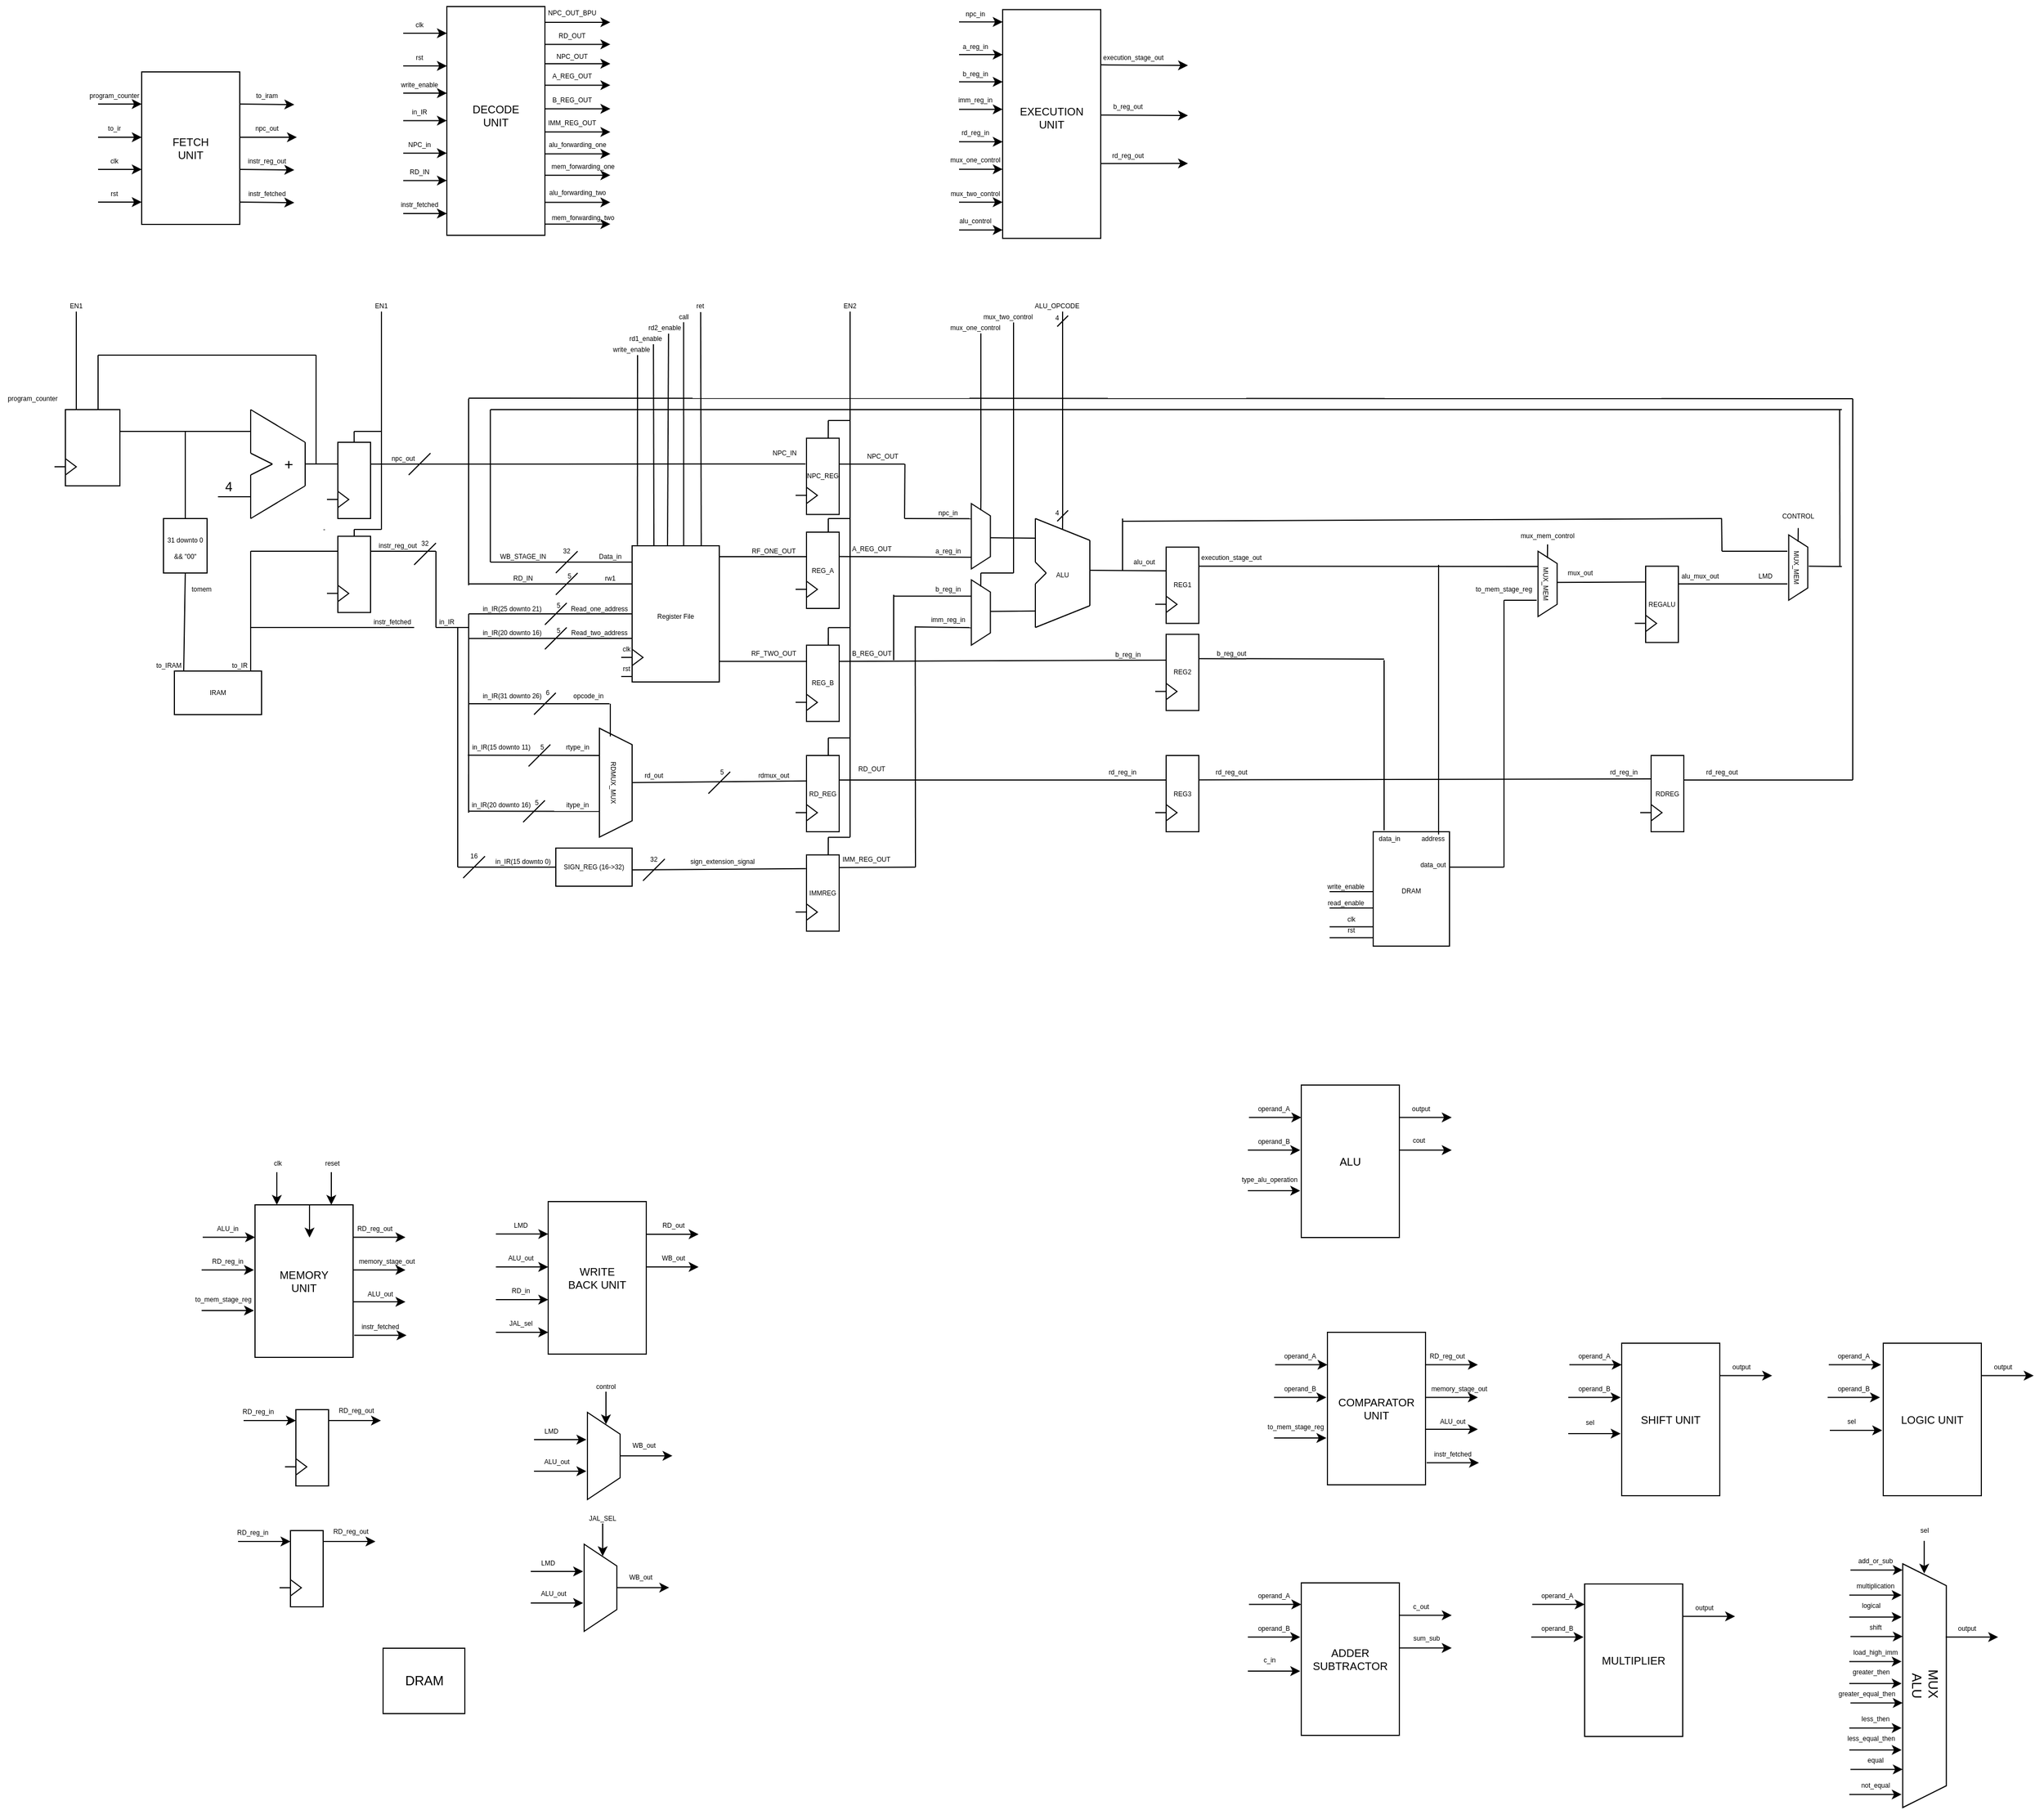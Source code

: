 <mxfile version="20.4.0" type="github" pages="3">
  <diagram id="4a7-2WE8xKxB6OBSDGvC" name="Fetch Unit">
    <mxGraphModel dx="1382" dy="907" grid="1" gridSize="10" guides="1" tooltips="1" connect="1" arrows="1" fold="1" page="0" pageScale="1" pageWidth="827" pageHeight="1169" math="0" shadow="0">
      <root>
        <mxCell id="0" />
        <mxCell id="1" parent="0" />
        <mxCell id="zBXeJww9K7jumWJN20Hu-1" value="" style="rounded=0;whiteSpace=wrap;html=1;" parent="1" vertex="1">
          <mxGeometry x="100" y="20" width="90" height="140" as="geometry" />
        </mxCell>
        <mxCell id="zBXeJww9K7jumWJN20Hu-2" value="&lt;font style=&quot;font-size: 6px;&quot;&gt;program_counter&lt;/font&gt;" style="text;html=1;strokeColor=none;fillColor=none;align=center;verticalAlign=middle;whiteSpace=wrap;rounded=0;" parent="1" vertex="1">
          <mxGeometry x="50" y="30" width="50" height="20" as="geometry" />
        </mxCell>
        <mxCell id="zBXeJww9K7jumWJN20Hu-3" value="&lt;font style=&quot;font-size: 6px;&quot;&gt;to_ir&lt;/font&gt;" style="text;html=1;strokeColor=none;fillColor=none;align=center;verticalAlign=middle;whiteSpace=wrap;rounded=0;" parent="1" vertex="1">
          <mxGeometry x="50" y="60" width="50" height="20" as="geometry" />
        </mxCell>
        <mxCell id="zBXeJww9K7jumWJN20Hu-4" value="&lt;font style=&quot;font-size: 6px;&quot;&gt;clk&lt;/font&gt;" style="text;html=1;strokeColor=none;fillColor=none;align=center;verticalAlign=middle;whiteSpace=wrap;rounded=0;" parent="1" vertex="1">
          <mxGeometry x="50" y="90" width="50" height="20" as="geometry" />
        </mxCell>
        <mxCell id="zBXeJww9K7jumWJN20Hu-6" value="&lt;font style=&quot;font-size: 6px;&quot;&gt;rst&lt;/font&gt;" style="text;html=1;strokeColor=none;fillColor=none;align=center;verticalAlign=middle;whiteSpace=wrap;rounded=0;" parent="1" vertex="1">
          <mxGeometry x="50" y="120" width="50" height="20" as="geometry" />
        </mxCell>
        <mxCell id="zBXeJww9K7jumWJN20Hu-11" value="" style="endArrow=classic;html=1;rounded=0;" parent="1" edge="1">
          <mxGeometry width="50" height="50" relative="1" as="geometry">
            <mxPoint x="60" y="49.52" as="sourcePoint" />
            <mxPoint x="100" y="49.52" as="targetPoint" />
            <Array as="points" />
          </mxGeometry>
        </mxCell>
        <mxCell id="zBXeJww9K7jumWJN20Hu-12" value="" style="endArrow=classic;html=1;rounded=0;" parent="1" edge="1">
          <mxGeometry width="50" height="50" relative="1" as="geometry">
            <mxPoint x="60" y="80.0" as="sourcePoint" />
            <mxPoint x="100" y="80.0" as="targetPoint" />
            <Array as="points" />
          </mxGeometry>
        </mxCell>
        <mxCell id="zBXeJww9K7jumWJN20Hu-13" value="" style="endArrow=classic;html=1;rounded=0;" parent="1" edge="1">
          <mxGeometry width="50" height="50" relative="1" as="geometry">
            <mxPoint x="60" y="109.52" as="sourcePoint" />
            <mxPoint x="100" y="109.52" as="targetPoint" />
            <Array as="points" />
          </mxGeometry>
        </mxCell>
        <mxCell id="zBXeJww9K7jumWJN20Hu-15" value="" style="endArrow=classic;html=1;rounded=0;" parent="1" edge="1">
          <mxGeometry width="50" height="50" relative="1" as="geometry">
            <mxPoint x="60" y="139.52" as="sourcePoint" />
            <mxPoint x="100" y="139.52" as="targetPoint" />
            <Array as="points" />
          </mxGeometry>
        </mxCell>
        <mxCell id="zBXeJww9K7jumWJN20Hu-16" value="&lt;font style=&quot;font-size: 6px;&quot;&gt;to_iram&lt;/font&gt;" style="text;html=1;strokeColor=none;fillColor=none;align=center;verticalAlign=middle;whiteSpace=wrap;rounded=0;" parent="1" vertex="1">
          <mxGeometry x="190" y="30" width="50" height="20" as="geometry" />
        </mxCell>
        <mxCell id="zBXeJww9K7jumWJN20Hu-17" value="&lt;font style=&quot;font-size: 6px;&quot;&gt;npc_out&lt;/font&gt;" style="text;html=1;strokeColor=none;fillColor=none;align=center;verticalAlign=middle;whiteSpace=wrap;rounded=0;" parent="1" vertex="1">
          <mxGeometry x="190" y="60" width="50" height="20" as="geometry" />
        </mxCell>
        <mxCell id="zBXeJww9K7jumWJN20Hu-18" value="&lt;font style=&quot;font-size: 6px;&quot;&gt;instr_reg_out&lt;/font&gt;" style="text;html=1;strokeColor=none;fillColor=none;align=center;verticalAlign=middle;whiteSpace=wrap;rounded=0;" parent="1" vertex="1">
          <mxGeometry x="190" y="90" width="50" height="20" as="geometry" />
        </mxCell>
        <mxCell id="zBXeJww9K7jumWJN20Hu-19" value="&lt;font style=&quot;font-size: 6px;&quot;&gt;instr_fetched&lt;/font&gt;" style="text;html=1;strokeColor=none;fillColor=none;align=center;verticalAlign=middle;whiteSpace=wrap;rounded=0;" parent="1" vertex="1">
          <mxGeometry x="190" y="120" width="50" height="20" as="geometry" />
        </mxCell>
        <mxCell id="zBXeJww9K7jumWJN20Hu-20" value="" style="endArrow=classic;html=1;rounded=0;entryX=1;entryY=1;entryDx=0;entryDy=0;" parent="1" target="zBXeJww9K7jumWJN20Hu-16" edge="1">
          <mxGeometry width="50" height="50" relative="1" as="geometry">
            <mxPoint x="190" y="49.52" as="sourcePoint" />
            <mxPoint x="230" y="49.52" as="targetPoint" />
            <Array as="points" />
          </mxGeometry>
        </mxCell>
        <mxCell id="zBXeJww9K7jumWJN20Hu-21" value="" style="endArrow=classic;html=1;rounded=0;entryX=1.048;entryY=0.999;entryDx=0;entryDy=0;entryPerimeter=0;" parent="1" target="zBXeJww9K7jumWJN20Hu-17" edge="1">
          <mxGeometry width="50" height="50" relative="1" as="geometry">
            <mxPoint x="190" y="80" as="sourcePoint" />
            <mxPoint x="230" y="80" as="targetPoint" />
            <Array as="points" />
          </mxGeometry>
        </mxCell>
        <mxCell id="zBXeJww9K7jumWJN20Hu-22" value="" style="endArrow=classic;html=1;rounded=0;entryX=1;entryY=1;entryDx=0;entryDy=0;" parent="1" target="zBXeJww9K7jumWJN20Hu-18" edge="1">
          <mxGeometry width="50" height="50" relative="1" as="geometry">
            <mxPoint x="190" y="109.52" as="sourcePoint" />
            <mxPoint x="230" y="109.52" as="targetPoint" />
            <Array as="points" />
          </mxGeometry>
        </mxCell>
        <mxCell id="zBXeJww9K7jumWJN20Hu-23" value="" style="endArrow=classic;html=1;rounded=0;entryX=1;entryY=1;entryDx=0;entryDy=0;" parent="1" target="zBXeJww9K7jumWJN20Hu-19" edge="1">
          <mxGeometry width="50" height="50" relative="1" as="geometry">
            <mxPoint x="190" y="139.52" as="sourcePoint" />
            <mxPoint x="230" y="139.52" as="targetPoint" />
            <Array as="points" />
          </mxGeometry>
        </mxCell>
        <mxCell id="zBXeJww9K7jumWJN20Hu-25" value="&lt;font style=&quot;font-size: 10px;&quot;&gt;FETCH UNIT&lt;/font&gt;" style="text;html=1;strokeColor=none;fillColor=none;align=center;verticalAlign=middle;whiteSpace=wrap;rounded=0;fontSize=6;" parent="1" vertex="1">
          <mxGeometry x="115" y="75" width="60" height="30" as="geometry" />
        </mxCell>
        <mxCell id="1ph1mHZFrmbMyN922qY5-2" value="" style="endArrow=none;html=1;rounded=0;fontSize=10;" parent="1" edge="1">
          <mxGeometry width="50" height="50" relative="1" as="geometry">
            <mxPoint x="80" y="350" as="sourcePoint" />
            <mxPoint x="200" y="350" as="targetPoint" />
          </mxGeometry>
        </mxCell>
        <mxCell id="1ph1mHZFrmbMyN922qY5-11" value="" style="endArrow=none;html=1;rounded=0;fontSize=10;" parent="1" edge="1">
          <mxGeometry width="50" height="50" relative="1" as="geometry">
            <mxPoint x="200" y="370" as="sourcePoint" />
            <mxPoint x="200" y="330" as="targetPoint" />
            <Array as="points">
              <mxPoint x="200" y="350" />
            </Array>
          </mxGeometry>
        </mxCell>
        <mxCell id="1ph1mHZFrmbMyN922qY5-12" value="" style="endArrow=none;html=1;rounded=0;fontSize=10;" parent="1" edge="1">
          <mxGeometry width="50" height="50" relative="1" as="geometry">
            <mxPoint x="200" y="370" as="sourcePoint" />
            <mxPoint x="220" y="380" as="targetPoint" />
          </mxGeometry>
        </mxCell>
        <mxCell id="1ph1mHZFrmbMyN922qY5-13" value="" style="endArrow=none;html=1;rounded=0;fontSize=10;" parent="1" edge="1">
          <mxGeometry width="50" height="50" relative="1" as="geometry">
            <mxPoint x="200" y="390" as="sourcePoint" />
            <mxPoint x="220" y="380" as="targetPoint" />
          </mxGeometry>
        </mxCell>
        <mxCell id="1ph1mHZFrmbMyN922qY5-14" value="" style="endArrow=none;html=1;rounded=0;fontSize=10;" parent="1" edge="1">
          <mxGeometry width="50" height="50" relative="1" as="geometry">
            <mxPoint x="200" y="430" as="sourcePoint" />
            <mxPoint x="200" y="390" as="targetPoint" />
            <Array as="points">
              <mxPoint x="200" y="410" />
            </Array>
          </mxGeometry>
        </mxCell>
        <mxCell id="1ph1mHZFrmbMyN922qY5-15" value="" style="endArrow=none;html=1;rounded=0;fontSize=10;" parent="1" edge="1">
          <mxGeometry width="50" height="50" relative="1" as="geometry">
            <mxPoint x="200" y="430" as="sourcePoint" />
            <mxPoint x="250" y="400" as="targetPoint" />
            <Array as="points" />
          </mxGeometry>
        </mxCell>
        <mxCell id="1ph1mHZFrmbMyN922qY5-16" value="" style="endArrow=none;html=1;rounded=0;fontSize=10;" parent="1" edge="1">
          <mxGeometry width="50" height="50" relative="1" as="geometry">
            <mxPoint x="200" y="330" as="sourcePoint" />
            <mxPoint x="250" y="360" as="targetPoint" />
            <Array as="points" />
          </mxGeometry>
        </mxCell>
        <mxCell id="1ph1mHZFrmbMyN922qY5-17" value="" style="endArrow=none;html=1;rounded=0;fontSize=10;" parent="1" edge="1">
          <mxGeometry width="50" height="50" relative="1" as="geometry">
            <mxPoint x="250" y="400" as="sourcePoint" />
            <mxPoint x="250" y="360" as="targetPoint" />
          </mxGeometry>
        </mxCell>
        <mxCell id="UIIWBfEgQzDDJFF5GgfD-1" value="" style="endArrow=none;html=1;rounded=0;fontSize=10;" parent="1" edge="1">
          <mxGeometry width="50" height="50" relative="1" as="geometry">
            <mxPoint x="170" y="410" as="sourcePoint" />
            <mxPoint x="200" y="410" as="targetPoint" />
            <Array as="points">
              <mxPoint x="200" y="410" />
            </Array>
          </mxGeometry>
        </mxCell>
        <mxCell id="UIIWBfEgQzDDJFF5GgfD-3" value="&lt;font style=&quot;font-size: 14px;&quot;&gt;+&lt;/font&gt;" style="text;html=1;strokeColor=none;fillColor=none;align=center;verticalAlign=middle;whiteSpace=wrap;rounded=0;fontSize=10;" parent="1" vertex="1">
          <mxGeometry x="220" y="360" width="30" height="40" as="geometry" />
        </mxCell>
        <mxCell id="UIIWBfEgQzDDJFF5GgfD-4" value="&lt;font style=&quot;font-size: 12px;&quot;&gt;4&lt;/font&gt;" style="text;html=1;strokeColor=none;fillColor=none;align=center;verticalAlign=middle;whiteSpace=wrap;rounded=0;fontSize=14;" parent="1" vertex="1">
          <mxGeometry x="160" y="390" width="40" height="20" as="geometry" />
        </mxCell>
        <mxCell id="UIIWBfEgQzDDJFF5GgfD-5" value="" style="endArrow=none;html=1;rounded=0;fontSize=12;" parent="1" edge="1">
          <mxGeometry width="50" height="50" relative="1" as="geometry">
            <mxPoint x="140" y="430" as="sourcePoint" />
            <mxPoint x="140" y="350" as="targetPoint" />
          </mxGeometry>
        </mxCell>
        <mxCell id="UIIWBfEgQzDDJFF5GgfD-7" value="&lt;font style=&quot;font-size: 6px;&quot;&gt;31 downto 0 &amp;amp;&amp;amp; &quot;00&quot;&lt;/font&gt;" style="rounded=0;whiteSpace=wrap;html=1;fontSize=12;" parent="1" vertex="1">
          <mxGeometry x="120" y="430" width="40" height="50" as="geometry" />
        </mxCell>
        <mxCell id="UIIWBfEgQzDDJFF5GgfD-8" value="IRAM" style="rounded=0;whiteSpace=wrap;html=1;fontSize=6;" parent="1" vertex="1">
          <mxGeometry x="130" y="570" width="80" height="40" as="geometry" />
        </mxCell>
        <mxCell id="UIIWBfEgQzDDJFF5GgfD-9" value="" style="endArrow=none;html=1;rounded=0;fontSize=6;entryX=0.5;entryY=1;entryDx=0;entryDy=0;exitX=0.107;exitY=0.003;exitDx=0;exitDy=0;exitPerimeter=0;" parent="1" source="UIIWBfEgQzDDJFF5GgfD-8" target="UIIWBfEgQzDDJFF5GgfD-7" edge="1">
          <mxGeometry width="50" height="50" relative="1" as="geometry">
            <mxPoint x="140" y="520" as="sourcePoint" />
            <mxPoint x="190" y="490" as="targetPoint" />
          </mxGeometry>
        </mxCell>
        <mxCell id="UIIWBfEgQzDDJFF5GgfD-10" value="" style="endArrow=none;html=1;rounded=0;fontSize=10;" parent="1" edge="1">
          <mxGeometry width="50" height="50" relative="1" as="geometry">
            <mxPoint x="250" y="379.9" as="sourcePoint" />
            <mxPoint x="280" y="379.9" as="targetPoint" />
            <Array as="points">
              <mxPoint x="260" y="379.9" />
              <mxPoint x="280" y="379.9" />
            </Array>
          </mxGeometry>
        </mxCell>
        <mxCell id="UIIWBfEgQzDDJFF5GgfD-11" value="" style="endArrow=none;html=1;rounded=0;fontSize=6;exitX=0.875;exitY=0;exitDx=0;exitDy=0;exitPerimeter=0;" parent="1" source="UIIWBfEgQzDDJFF5GgfD-8" edge="1">
          <mxGeometry width="50" height="50" relative="1" as="geometry">
            <mxPoint x="200" y="520" as="sourcePoint" />
            <mxPoint x="200" y="460" as="targetPoint" />
          </mxGeometry>
        </mxCell>
        <mxCell id="UIIWBfEgQzDDJFF5GgfD-13" value="" style="endArrow=none;html=1;rounded=0;fontSize=6;" parent="1" edge="1">
          <mxGeometry width="50" height="50" relative="1" as="geometry">
            <mxPoint x="200" y="460" as="sourcePoint" />
            <mxPoint x="280" y="460" as="targetPoint" />
          </mxGeometry>
        </mxCell>
        <mxCell id="UIIWBfEgQzDDJFF5GgfD-14" value="" style="rounded=0;whiteSpace=wrap;html=1;fontSize=6;" parent="1" vertex="1">
          <mxGeometry x="280" y="360" width="30" height="70" as="geometry" />
        </mxCell>
        <mxCell id="UIIWBfEgQzDDJFF5GgfD-17" value="" style="triangle;whiteSpace=wrap;html=1;fontSize=6;" parent="1" vertex="1">
          <mxGeometry x="280" y="405" width="10" height="15" as="geometry" />
        </mxCell>
        <mxCell id="UIIWBfEgQzDDJFF5GgfD-18" value="" style="rounded=0;whiteSpace=wrap;html=1;fontSize=6;" parent="1" vertex="1">
          <mxGeometry x="280" y="446.25" width="30" height="70" as="geometry" />
        </mxCell>
        <mxCell id="UIIWBfEgQzDDJFF5GgfD-19" value="" style="triangle;whiteSpace=wrap;html=1;fontSize=6;" parent="1" vertex="1">
          <mxGeometry x="280" y="491.25" width="10" height="15" as="geometry" />
        </mxCell>
        <mxCell id="UIIWBfEgQzDDJFF5GgfD-21" value="" style="endArrow=none;html=1;rounded=0;fontSize=6;" parent="1" edge="1">
          <mxGeometry width="50" height="50" relative="1" as="geometry">
            <mxPoint x="270" y="412.45" as="sourcePoint" />
            <mxPoint x="280" y="412.45" as="targetPoint" />
          </mxGeometry>
        </mxCell>
        <mxCell id="UIIWBfEgQzDDJFF5GgfD-22" value="" style="endArrow=none;html=1;rounded=0;fontSize=6;" parent="1" edge="1">
          <mxGeometry width="50" height="50" relative="1" as="geometry">
            <mxPoint x="270" y="498.7" as="sourcePoint" />
            <mxPoint x="280" y="498.7" as="targetPoint" />
          </mxGeometry>
        </mxCell>
        <mxCell id="UIIWBfEgQzDDJFF5GgfD-24" value="" style="endArrow=none;html=1;rounded=0;fontSize=6;startArrow=none;" parent="1" edge="1">
          <mxGeometry width="50" height="50" relative="1" as="geometry">
            <mxPoint x="220" y="530" as="sourcePoint" />
            <mxPoint x="350" y="530" as="targetPoint" />
          </mxGeometry>
        </mxCell>
        <mxCell id="UIIWBfEgQzDDJFF5GgfD-25" value="" style="endArrow=none;html=1;rounded=0;fontSize=6;" parent="1" edge="1">
          <mxGeometry width="50" height="50" relative="1" as="geometry">
            <mxPoint x="310" y="460" as="sourcePoint" />
            <mxPoint x="370" y="460" as="targetPoint" />
          </mxGeometry>
        </mxCell>
        <mxCell id="UIIWBfEgQzDDJFF5GgfD-26" value="" style="endArrow=none;html=1;rounded=0;fontSize=6;" parent="1" edge="1">
          <mxGeometry width="50" height="50" relative="1" as="geometry">
            <mxPoint x="310" y="379.96" as="sourcePoint" />
            <mxPoint x="350" y="379.96" as="targetPoint" />
          </mxGeometry>
        </mxCell>
        <mxCell id="LhxNve77Yi_A8shTem4E-1" value="program_counter" style="text;html=1;strokeColor=none;fillColor=none;align=center;verticalAlign=middle;whiteSpace=wrap;rounded=0;fontSize=6;" parent="1" vertex="1">
          <mxGeometry x="-30" y="310" width="60" height="20" as="geometry" />
        </mxCell>
        <mxCell id="LhxNve77Yi_A8shTem4E-2" value="tomem" style="text;html=1;strokeColor=none;fillColor=none;align=center;verticalAlign=middle;whiteSpace=wrap;rounded=0;fontSize=6;" parent="1" vertex="1">
          <mxGeometry x="140" y="480" width="30" height="30" as="geometry" />
        </mxCell>
        <mxCell id="LhxNve77Yi_A8shTem4E-3" value="to_IRAM" style="text;html=1;strokeColor=none;fillColor=none;align=center;verticalAlign=middle;whiteSpace=wrap;rounded=0;fontSize=6;" parent="1" vertex="1">
          <mxGeometry x="100" y="555" width="50" height="20" as="geometry" />
        </mxCell>
        <mxCell id="LhxNve77Yi_A8shTem4E-5" value="" style="endArrow=none;html=1;rounded=0;fontSize=6;" parent="1" edge="1">
          <mxGeometry width="50" height="50" relative="1" as="geometry">
            <mxPoint x="200" y="530" as="sourcePoint" />
            <mxPoint x="220" y="530" as="targetPoint" />
          </mxGeometry>
        </mxCell>
        <mxCell id="LhxNve77Yi_A8shTem4E-6" value="instr_fetched" style="text;html=1;strokeColor=none;fillColor=none;align=center;verticalAlign=middle;whiteSpace=wrap;rounded=0;fontSize=6;" parent="1" vertex="1">
          <mxGeometry x="300" y="515" width="60" height="20" as="geometry" />
        </mxCell>
        <mxCell id="LhxNve77Yi_A8shTem4E-7" value="instr_reg_out" style="text;html=1;strokeColor=none;fillColor=none;align=center;verticalAlign=middle;whiteSpace=wrap;rounded=0;fontSize=6;" parent="1" vertex="1">
          <mxGeometry x="305" y="445" width="60" height="20" as="geometry" />
        </mxCell>
        <mxCell id="LhxNve77Yi_A8shTem4E-8" value="npc_out" style="text;html=1;strokeColor=none;fillColor=none;align=center;verticalAlign=middle;whiteSpace=wrap;rounded=0;fontSize=6;" parent="1" vertex="1">
          <mxGeometry x="310" y="360" width="60" height="30" as="geometry" />
        </mxCell>
        <mxCell id="LhxNve77Yi_A8shTem4E-9" value="to_IR" style="text;html=1;strokeColor=none;fillColor=none;align=center;verticalAlign=middle;whiteSpace=wrap;rounded=0;fontSize=6;" parent="1" vertex="1">
          <mxGeometry x="160" y="550" width="60" height="30" as="geometry" />
        </mxCell>
        <mxCell id="utCcnjPkZvuDGFTa14uh-1" value="" style="rounded=0;whiteSpace=wrap;html=1;" parent="1" vertex="1">
          <mxGeometry x="380" y="-40" width="90" height="210" as="geometry" />
        </mxCell>
        <mxCell id="utCcnjPkZvuDGFTa14uh-2" value="&lt;font style=&quot;font-size: 6px;&quot;&gt;write_enable&lt;/font&gt;" style="text;html=1;strokeColor=none;fillColor=none;align=center;verticalAlign=middle;whiteSpace=wrap;rounded=0;" parent="1" vertex="1">
          <mxGeometry x="330" y="20" width="50" height="20" as="geometry" />
        </mxCell>
        <mxCell id="utCcnjPkZvuDGFTa14uh-3" value="&lt;font style=&quot;font-size: 6px;&quot;&gt;in_IR&lt;/font&gt;" style="text;html=1;strokeColor=none;fillColor=none;align=center;verticalAlign=middle;whiteSpace=wrap;rounded=0;" parent="1" vertex="1">
          <mxGeometry x="330" y="44.72" width="50" height="20" as="geometry" />
        </mxCell>
        <mxCell id="utCcnjPkZvuDGFTa14uh-4" value="&lt;font style=&quot;font-size: 6px;&quot;&gt;clk&lt;/font&gt;" style="text;html=1;strokeColor=none;fillColor=none;align=center;verticalAlign=middle;whiteSpace=wrap;rounded=0;" parent="1" vertex="1">
          <mxGeometry x="330" y="-35" width="50" height="20" as="geometry" />
        </mxCell>
        <mxCell id="utCcnjPkZvuDGFTa14uh-5" value="&lt;font style=&quot;font-size: 6px;&quot;&gt;rst&lt;/font&gt;" style="text;html=1;strokeColor=none;fillColor=none;align=center;verticalAlign=middle;whiteSpace=wrap;rounded=0;" parent="1" vertex="1">
          <mxGeometry x="330" y="-5" width="50" height="20" as="geometry" />
        </mxCell>
        <mxCell id="utCcnjPkZvuDGFTa14uh-6" value="" style="endArrow=classic;html=1;rounded=0;" parent="1" edge="1">
          <mxGeometry width="50" height="50" relative="1" as="geometry">
            <mxPoint x="340" y="39.52" as="sourcePoint" />
            <mxPoint x="380" y="39.52" as="targetPoint" />
            <Array as="points" />
          </mxGeometry>
        </mxCell>
        <mxCell id="utCcnjPkZvuDGFTa14uh-7" value="" style="endArrow=classic;html=1;rounded=0;" parent="1" edge="1">
          <mxGeometry width="50" height="50" relative="1" as="geometry">
            <mxPoint x="340" y="64.72" as="sourcePoint" />
            <mxPoint x="380" y="64.72" as="targetPoint" />
            <Array as="points" />
          </mxGeometry>
        </mxCell>
        <mxCell id="utCcnjPkZvuDGFTa14uh-8" value="" style="endArrow=classic;html=1;rounded=0;" parent="1" edge="1">
          <mxGeometry width="50" height="50" relative="1" as="geometry">
            <mxPoint x="340" y="-15.48" as="sourcePoint" />
            <mxPoint x="380" y="-15.48" as="targetPoint" />
            <Array as="points" />
          </mxGeometry>
        </mxCell>
        <mxCell id="utCcnjPkZvuDGFTa14uh-9" value="" style="endArrow=classic;html=1;rounded=0;" parent="1" edge="1">
          <mxGeometry width="50" height="50" relative="1" as="geometry">
            <mxPoint x="340" y="14.52" as="sourcePoint" />
            <mxPoint x="380" y="14.52" as="targetPoint" />
            <Array as="points" />
          </mxGeometry>
        </mxCell>
        <mxCell id="utCcnjPkZvuDGFTa14uh-18" value="&lt;font style=&quot;font-size: 10px;&quot;&gt;DECODE UNIT&lt;/font&gt;" style="text;html=1;strokeColor=none;fillColor=none;align=center;verticalAlign=middle;whiteSpace=wrap;rounded=0;fontSize=6;" parent="1" vertex="1">
          <mxGeometry x="395" y="44.58" width="60" height="30" as="geometry" />
        </mxCell>
        <mxCell id="utCcnjPkZvuDGFTa14uh-19" value="&lt;font style=&quot;font-size: 6px;&quot;&gt;NPC_in&lt;/font&gt;" style="text;html=1;strokeColor=none;fillColor=none;align=center;verticalAlign=middle;whiteSpace=wrap;rounded=0;" parent="1" vertex="1">
          <mxGeometry x="330" y="74.58" width="50" height="20" as="geometry" />
        </mxCell>
        <mxCell id="utCcnjPkZvuDGFTa14uh-20" value="" style="endArrow=classic;html=1;rounded=0;" parent="1" edge="1">
          <mxGeometry width="50" height="50" relative="1" as="geometry">
            <mxPoint x="340" y="94.58" as="sourcePoint" />
            <mxPoint x="380" y="94.58" as="targetPoint" />
            <Array as="points" />
          </mxGeometry>
        </mxCell>
        <mxCell id="utCcnjPkZvuDGFTa14uh-21" value="&lt;font style=&quot;font-size: 6px;&quot;&gt;RD_IN&lt;/font&gt;" style="text;html=1;strokeColor=none;fillColor=none;align=center;verticalAlign=middle;whiteSpace=wrap;rounded=0;" parent="1" vertex="1">
          <mxGeometry x="330" y="99.72" width="50" height="20" as="geometry" />
        </mxCell>
        <mxCell id="utCcnjPkZvuDGFTa14uh-22" value="" style="endArrow=classic;html=1;rounded=0;" parent="1" edge="1">
          <mxGeometry width="50" height="50" relative="1" as="geometry">
            <mxPoint x="340" y="119.72" as="sourcePoint" />
            <mxPoint x="380" y="119.72" as="targetPoint" />
            <Array as="points" />
          </mxGeometry>
        </mxCell>
        <mxCell id="utCcnjPkZvuDGFTa14uh-23" value="&lt;font style=&quot;font-size: 6px;&quot;&gt;instr_fetched&lt;br&gt;&lt;/font&gt;" style="text;html=1;strokeColor=none;fillColor=none;align=center;verticalAlign=middle;whiteSpace=wrap;rounded=0;" parent="1" vertex="1">
          <mxGeometry x="330" y="130" width="50" height="20" as="geometry" />
        </mxCell>
        <mxCell id="utCcnjPkZvuDGFTa14uh-24" value="" style="endArrow=classic;html=1;rounded=0;" parent="1" edge="1">
          <mxGeometry width="50" height="50" relative="1" as="geometry">
            <mxPoint x="340" y="150" as="sourcePoint" />
            <mxPoint x="380" y="150" as="targetPoint" />
            <Array as="points" />
          </mxGeometry>
        </mxCell>
        <mxCell id="utCcnjPkZvuDGFTa14uh-27" value="&lt;font style=&quot;font-size: 6px;&quot;&gt;NPC_OUT_BPU&lt;br&gt;&lt;/font&gt;" style="text;html=1;strokeColor=none;fillColor=none;align=center;verticalAlign=middle;whiteSpace=wrap;rounded=0;" parent="1" vertex="1">
          <mxGeometry x="470" y="-45.84" width="50" height="20" as="geometry" />
        </mxCell>
        <mxCell id="utCcnjPkZvuDGFTa14uh-31" value="" style="endArrow=classic;html=1;rounded=0;" parent="1" edge="1">
          <mxGeometry width="50" height="50" relative="1" as="geometry">
            <mxPoint x="470" y="-25.56" as="sourcePoint" />
            <mxPoint x="530" y="-25.56" as="targetPoint" />
            <Array as="points" />
          </mxGeometry>
        </mxCell>
        <mxCell id="utCcnjPkZvuDGFTa14uh-39" value="&lt;font style=&quot;font-size: 6px;&quot;&gt;RD_OUT&lt;br&gt;&lt;/font&gt;" style="text;html=1;strokeColor=none;fillColor=none;align=center;verticalAlign=middle;whiteSpace=wrap;rounded=0;" parent="1" vertex="1">
          <mxGeometry x="470" y="-25.28" width="50" height="20" as="geometry" />
        </mxCell>
        <mxCell id="utCcnjPkZvuDGFTa14uh-40" value="" style="endArrow=classic;html=1;rounded=0;" parent="1" edge="1">
          <mxGeometry width="50" height="50" relative="1" as="geometry">
            <mxPoint x="470" y="-5.28" as="sourcePoint" />
            <mxPoint x="530" y="-5.28" as="targetPoint" />
            <Array as="points" />
          </mxGeometry>
        </mxCell>
        <mxCell id="utCcnjPkZvuDGFTa14uh-41" value="&lt;font style=&quot;font-size: 6px;&quot;&gt;NPC_OUT&lt;br&gt;&lt;/font&gt;" style="text;html=1;strokeColor=none;fillColor=none;align=center;verticalAlign=middle;whiteSpace=wrap;rounded=0;" parent="1" vertex="1">
          <mxGeometry x="470" y="-5" width="50" height="17.5" as="geometry" />
        </mxCell>
        <mxCell id="utCcnjPkZvuDGFTa14uh-42" value="" style="endArrow=classic;html=1;rounded=0;" parent="1" edge="1">
          <mxGeometry width="50" height="50" relative="1" as="geometry">
            <mxPoint x="470" y="12.5" as="sourcePoint" />
            <mxPoint x="530" y="12.5" as="targetPoint" />
            <Array as="points" />
          </mxGeometry>
        </mxCell>
        <mxCell id="utCcnjPkZvuDGFTa14uh-43" value="&lt;font style=&quot;font-size: 6px;&quot;&gt;A_REG_OUT&lt;br&gt;&lt;/font&gt;" style="text;html=1;strokeColor=none;fillColor=none;align=center;verticalAlign=middle;whiteSpace=wrap;rounded=0;" parent="1" vertex="1">
          <mxGeometry x="470" y="12.5" width="50" height="18.65" as="geometry" />
        </mxCell>
        <mxCell id="utCcnjPkZvuDGFTa14uh-44" value="" style="endArrow=classic;html=1;rounded=0;" parent="1" edge="1">
          <mxGeometry width="50" height="50" relative="1" as="geometry">
            <mxPoint x="470" y="32.19" as="sourcePoint" />
            <mxPoint x="530" y="32.19" as="targetPoint" />
            <Array as="points" />
          </mxGeometry>
        </mxCell>
        <mxCell id="utCcnjPkZvuDGFTa14uh-45" value="&lt;font style=&quot;font-size: 6px;&quot;&gt;B_REG_OUT&lt;br&gt;&lt;/font&gt;" style="text;html=1;strokeColor=none;fillColor=none;align=center;verticalAlign=middle;whiteSpace=wrap;rounded=0;" parent="1" vertex="1">
          <mxGeometry x="470" y="33.65" width="50" height="20" as="geometry" />
        </mxCell>
        <mxCell id="utCcnjPkZvuDGFTa14uh-46" value="" style="endArrow=classic;html=1;rounded=0;" parent="1" edge="1">
          <mxGeometry width="50" height="50" relative="1" as="geometry">
            <mxPoint x="470" y="53.93" as="sourcePoint" />
            <mxPoint x="530" y="53.93" as="targetPoint" />
            <Array as="points" />
          </mxGeometry>
        </mxCell>
        <mxCell id="utCcnjPkZvuDGFTa14uh-47" value="&lt;font style=&quot;font-size: 6px;&quot;&gt;IMM_REG_OUT&lt;br&gt;&lt;/font&gt;" style="text;html=1;strokeColor=none;fillColor=none;align=center;verticalAlign=middle;whiteSpace=wrap;rounded=0;" parent="1" vertex="1">
          <mxGeometry x="470" y="54.89" width="50" height="20" as="geometry" />
        </mxCell>
        <mxCell id="utCcnjPkZvuDGFTa14uh-48" value="" style="endArrow=classic;html=1;rounded=0;" parent="1" edge="1">
          <mxGeometry width="50" height="50" relative="1" as="geometry">
            <mxPoint x="470" y="75.17" as="sourcePoint" />
            <mxPoint x="530" y="75.17" as="targetPoint" />
            <Array as="points" />
          </mxGeometry>
        </mxCell>
        <mxCell id="utCcnjPkZvuDGFTa14uh-49" value="&lt;font style=&quot;font-size: 6px;&quot;&gt;alu_forwarding_one&lt;br&gt;&lt;/font&gt;" style="text;html=1;strokeColor=none;fillColor=none;align=center;verticalAlign=middle;whiteSpace=wrap;rounded=0;" parent="1" vertex="1">
          <mxGeometry x="470" y="75" width="60" height="20" as="geometry" />
        </mxCell>
        <mxCell id="utCcnjPkZvuDGFTa14uh-50" value="" style="endArrow=classic;html=1;rounded=0;" parent="1" edge="1">
          <mxGeometry width="50" height="50" relative="1" as="geometry">
            <mxPoint x="470" y="95.28" as="sourcePoint" />
            <mxPoint x="530" y="95.28" as="targetPoint" />
            <Array as="points" />
          </mxGeometry>
        </mxCell>
        <mxCell id="utCcnjPkZvuDGFTa14uh-51" value="&lt;font style=&quot;font-size: 6px;&quot;&gt;mem_forwarding_one&lt;br&gt;&lt;/font&gt;" style="text;html=1;strokeColor=none;fillColor=none;align=center;verticalAlign=middle;whiteSpace=wrap;rounded=0;" parent="1" vertex="1">
          <mxGeometry x="470" y="95" width="70" height="20" as="geometry" />
        </mxCell>
        <mxCell id="utCcnjPkZvuDGFTa14uh-52" value="" style="endArrow=classic;html=1;rounded=0;" parent="1" edge="1">
          <mxGeometry width="50" height="50" relative="1" as="geometry">
            <mxPoint x="470" y="114.86" as="sourcePoint" />
            <mxPoint x="530" y="114.86" as="targetPoint" />
            <Array as="points" />
          </mxGeometry>
        </mxCell>
        <mxCell id="utCcnjPkZvuDGFTa14uh-53" value="&lt;font style=&quot;font-size: 6px;&quot;&gt;alu_forwarding_two&lt;br&gt;&lt;/font&gt;" style="text;html=1;strokeColor=none;fillColor=none;align=center;verticalAlign=middle;whiteSpace=wrap;rounded=0;" parent="1" vertex="1">
          <mxGeometry x="470" y="119.44" width="60" height="20" as="geometry" />
        </mxCell>
        <mxCell id="utCcnjPkZvuDGFTa14uh-54" value="" style="endArrow=classic;html=1;rounded=0;" parent="1" edge="1">
          <mxGeometry width="50" height="50" relative="1" as="geometry">
            <mxPoint x="470" y="139.72" as="sourcePoint" />
            <mxPoint x="530" y="139.72" as="targetPoint" />
            <Array as="points" />
          </mxGeometry>
        </mxCell>
        <mxCell id="utCcnjPkZvuDGFTa14uh-55" value="&lt;font style=&quot;font-size: 6px;&quot;&gt;mem_forwarding_two&lt;br&gt;&lt;/font&gt;" style="text;html=1;strokeColor=none;fillColor=none;align=center;verticalAlign=middle;whiteSpace=wrap;rounded=0;" parent="1" vertex="1">
          <mxGeometry x="470" y="145.54" width="70" height="13.9" as="geometry" />
        </mxCell>
        <mxCell id="utCcnjPkZvuDGFTa14uh-56" value="" style="endArrow=classic;html=1;rounded=0;" parent="1" edge="1">
          <mxGeometry width="50" height="50" relative="1" as="geometry">
            <mxPoint x="470" y="159.72" as="sourcePoint" />
            <mxPoint x="530" y="159.72" as="targetPoint" />
            <Array as="points" />
          </mxGeometry>
        </mxCell>
        <mxCell id="utCcnjPkZvuDGFTa14uh-58" value="" style="endArrow=none;html=1;rounded=0;entryX=-0.03;entryY=0.337;entryDx=0;entryDy=0;entryPerimeter=0;" parent="1" target="utCcnjPkZvuDGFTa14uh-61" edge="1">
          <mxGeometry width="50" height="50" relative="1" as="geometry">
            <mxPoint x="350" y="380" as="sourcePoint" />
            <mxPoint x="600" y="380" as="targetPoint" />
          </mxGeometry>
        </mxCell>
        <mxCell id="utCcnjPkZvuDGFTa14uh-59" value="" style="endArrow=none;html=1;rounded=0;" parent="1" edge="1">
          <mxGeometry width="50" height="50" relative="1" as="geometry">
            <mxPoint x="345" y="390" as="sourcePoint" />
            <mxPoint x="365" y="370" as="targetPoint" />
          </mxGeometry>
        </mxCell>
        <mxCell id="utCcnjPkZvuDGFTa14uh-60" value="NPC_IN" style="text;html=1;strokeColor=none;fillColor=none;align=center;verticalAlign=middle;whiteSpace=wrap;rounded=0;fontSize=6;" parent="1" vertex="1">
          <mxGeometry x="660" y="360" width="60" height="20" as="geometry" />
        </mxCell>
        <mxCell id="utCcnjPkZvuDGFTa14uh-61" value="NPC_REG" style="rounded=0;whiteSpace=wrap;html=1;fontSize=6;" parent="1" vertex="1">
          <mxGeometry x="710" y="356.25" width="30" height="70" as="geometry" />
        </mxCell>
        <mxCell id="utCcnjPkZvuDGFTa14uh-62" value="" style="triangle;whiteSpace=wrap;html=1;fontSize=6;" parent="1" vertex="1">
          <mxGeometry x="710" y="401.25" width="10" height="15" as="geometry" />
        </mxCell>
        <mxCell id="utCcnjPkZvuDGFTa14uh-63" value="" style="endArrow=none;html=1;rounded=0;fontSize=6;" parent="1" edge="1">
          <mxGeometry width="50" height="50" relative="1" as="geometry">
            <mxPoint x="700" y="408.7" as="sourcePoint" />
            <mxPoint x="710" y="408.7" as="targetPoint" />
          </mxGeometry>
        </mxCell>
        <mxCell id="utCcnjPkZvuDGFTa14uh-64" value="&lt;font style=&quot;font-size: 6px;&quot;&gt;Register File&lt;/font&gt;" style="rounded=0;whiteSpace=wrap;html=1;fontSize=12;" parent="1" vertex="1">
          <mxGeometry x="550" y="455" width="80" height="125" as="geometry" />
        </mxCell>
        <mxCell id="utCcnjPkZvuDGFTa14uh-65" value="" style="endArrow=none;html=1;rounded=0;fontSize=6;" parent="1" edge="1">
          <mxGeometry width="50" height="50" relative="1" as="geometry">
            <mxPoint x="540" y="557.43" as="sourcePoint" />
            <mxPoint x="550" y="557.43" as="targetPoint" />
          </mxGeometry>
        </mxCell>
        <mxCell id="utCcnjPkZvuDGFTa14uh-67" value="" style="endArrow=none;html=1;rounded=0;fontSize=6;" parent="1" edge="1">
          <mxGeometry width="50" height="50" relative="1" as="geometry">
            <mxPoint x="540" y="575" as="sourcePoint" />
            <mxPoint x="550" y="575" as="targetPoint" />
            <Array as="points">
              <mxPoint x="550" y="575" />
            </Array>
          </mxGeometry>
        </mxCell>
        <mxCell id="utCcnjPkZvuDGFTa14uh-68" value="" style="endArrow=none;html=1;rounded=0;fontSize=6;entryX=0.124;entryY=-0.005;entryDx=0;entryDy=0;entryPerimeter=0;" parent="1" edge="1">
          <mxGeometry width="50" height="50" relative="1" as="geometry">
            <mxPoint x="555" y="280" as="sourcePoint" />
            <mxPoint x="554.83" y="454.375" as="targetPoint" />
          </mxGeometry>
        </mxCell>
        <mxCell id="utCcnjPkZvuDGFTa14uh-69" value="rd2_enable" style="text;html=1;strokeColor=none;fillColor=none;align=center;verticalAlign=middle;whiteSpace=wrap;rounded=0;fontSize=6;" parent="1" vertex="1">
          <mxGeometry x="560" y="249.75" width="40" height="10" as="geometry" />
        </mxCell>
        <mxCell id="utCcnjPkZvuDGFTa14uh-70" value="clk" style="text;html=1;strokeColor=none;fillColor=none;align=center;verticalAlign=middle;whiteSpace=wrap;rounded=0;fontSize=6;" parent="1" vertex="1">
          <mxGeometry x="520" y="540" width="50" height="20" as="geometry" />
        </mxCell>
        <mxCell id="utCcnjPkZvuDGFTa14uh-71" value="rst" style="text;html=1;strokeColor=none;fillColor=none;align=center;verticalAlign=middle;whiteSpace=wrap;rounded=0;fontSize=6;" parent="1" vertex="1">
          <mxGeometry x="520" y="555" width="50" height="25" as="geometry" />
        </mxCell>
        <mxCell id="utCcnjPkZvuDGFTa14uh-73" value="" style="endArrow=none;html=1;rounded=0;exitX=0;exitY=0;exitDx=0;exitDy=0;" parent="1" edge="1" source="utCcnjPkZvuDGFTa14uh-81">
          <mxGeometry width="50" height="50" relative="1" as="geometry">
            <mxPoint x="440" y="470" as="sourcePoint" />
            <mxPoint x="550" y="470" as="targetPoint" />
          </mxGeometry>
        </mxCell>
        <mxCell id="utCcnjPkZvuDGFTa14uh-74" value="Data_in" style="text;html=1;strokeColor=none;fillColor=none;align=center;verticalAlign=middle;whiteSpace=wrap;rounded=0;fontSize=6;" parent="1" vertex="1">
          <mxGeometry x="500" y="450" width="60" height="30" as="geometry" />
        </mxCell>
        <mxCell id="utCcnjPkZvuDGFTa14uh-76" value="" style="endArrow=none;html=1;rounded=0;" parent="1" edge="1">
          <mxGeometry width="50" height="50" relative="1" as="geometry">
            <mxPoint x="480" y="480" as="sourcePoint" />
            <mxPoint x="500" y="460.0" as="targetPoint" />
          </mxGeometry>
        </mxCell>
        <mxCell id="utCcnjPkZvuDGFTa14uh-77" value="WB_STAGE_IN" style="text;html=1;strokeColor=none;fillColor=none;align=center;verticalAlign=middle;whiteSpace=wrap;rounded=0;fontSize=6;" parent="1" vertex="1">
          <mxGeometry x="420" y="450" width="60" height="30" as="geometry" />
        </mxCell>
        <mxCell id="utCcnjPkZvuDGFTa14uh-80" value="rw1" style="text;html=1;strokeColor=none;fillColor=none;align=center;verticalAlign=middle;whiteSpace=wrap;rounded=0;fontSize=6;" parent="1" vertex="1">
          <mxGeometry x="500" y="470" width="60" height="30" as="geometry" />
        </mxCell>
        <mxCell id="utCcnjPkZvuDGFTa14uh-81" value="RD_IN" style="text;html=1;strokeColor=none;fillColor=none;align=center;verticalAlign=middle;whiteSpace=wrap;rounded=0;fontSize=6;" parent="1" vertex="1">
          <mxGeometry x="420" y="470" width="60" height="30" as="geometry" />
        </mxCell>
        <mxCell id="utCcnjPkZvuDGFTa14uh-83" value="" style="endArrow=none;html=1;rounded=0;" parent="1" edge="1">
          <mxGeometry width="50" height="50" relative="1" as="geometry">
            <mxPoint x="400" y="490" as="sourcePoint" />
            <mxPoint x="550" y="490" as="targetPoint" />
          </mxGeometry>
        </mxCell>
        <mxCell id="utCcnjPkZvuDGFTa14uh-84" value="" style="endArrow=none;html=1;rounded=0;" parent="1" edge="1">
          <mxGeometry width="50" height="50" relative="1" as="geometry">
            <mxPoint x="480" y="500" as="sourcePoint" />
            <mxPoint x="500" y="480" as="targetPoint" />
          </mxGeometry>
        </mxCell>
        <mxCell id="utCcnjPkZvuDGFTa14uh-86" value="" style="endArrow=none;html=1;rounded=0;" parent="1" edge="1">
          <mxGeometry width="50" height="50" relative="1" as="geometry">
            <mxPoint x="470" y="527.5" as="sourcePoint" />
            <mxPoint x="490" y="507.5" as="targetPoint" />
          </mxGeometry>
        </mxCell>
        <mxCell id="utCcnjPkZvuDGFTa14uh-87" value="" style="endArrow=none;html=1;rounded=0;exitX=0;exitY=0.67;exitDx=0;exitDy=0;exitPerimeter=0;" parent="1" source="utCcnjPkZvuDGFTa14uh-92" edge="1">
          <mxGeometry width="50" height="50" relative="1" as="geometry">
            <mxPoint x="390" y="540" as="sourcePoint" />
            <mxPoint x="550" y="540" as="targetPoint" />
          </mxGeometry>
        </mxCell>
        <mxCell id="utCcnjPkZvuDGFTa14uh-88" value="" style="endArrow=none;html=1;rounded=0;" parent="1" edge="1">
          <mxGeometry width="50" height="50" relative="1" as="geometry">
            <mxPoint x="470" y="550" as="sourcePoint" />
            <mxPoint x="490" y="530" as="targetPoint" />
          </mxGeometry>
        </mxCell>
        <mxCell id="utCcnjPkZvuDGFTa14uh-89" value="Read_one_address" style="text;html=1;strokeColor=none;fillColor=none;align=center;verticalAlign=middle;whiteSpace=wrap;rounded=0;fontSize=6;" parent="1" vertex="1">
          <mxGeometry x="480" y="500" width="80" height="25" as="geometry" />
        </mxCell>
        <mxCell id="utCcnjPkZvuDGFTa14uh-90" value="Read_two_address" style="text;html=1;strokeColor=none;fillColor=none;align=center;verticalAlign=middle;whiteSpace=wrap;rounded=0;fontSize=6;" parent="1" vertex="1">
          <mxGeometry x="480" y="525" width="80" height="20" as="geometry" />
        </mxCell>
        <mxCell id="utCcnjPkZvuDGFTa14uh-91" value="in_IR(25 downto 21)" style="text;html=1;strokeColor=none;fillColor=none;align=center;verticalAlign=middle;whiteSpace=wrap;rounded=0;fontSize=6;" parent="1" vertex="1">
          <mxGeometry x="400" y="500" width="80" height="25" as="geometry" />
        </mxCell>
        <mxCell id="utCcnjPkZvuDGFTa14uh-92" value="in_IR(20 downto 16)" style="text;html=1;strokeColor=none;fillColor=none;align=center;verticalAlign=middle;whiteSpace=wrap;rounded=0;fontSize=6;" parent="1" vertex="1">
          <mxGeometry x="400" y="520" width="80" height="30" as="geometry" />
        </mxCell>
        <mxCell id="utCcnjPkZvuDGFTa14uh-93" value="" style="endArrow=none;html=1;rounded=0;exitX=0.001;exitY=0.7;exitDx=0;exitDy=0;exitPerimeter=0;" parent="1" source="utCcnjPkZvuDGFTa14uh-91" target="utCcnjPkZvuDGFTa14uh-64" edge="1">
          <mxGeometry width="50" height="50" relative="1" as="geometry">
            <mxPoint x="390" y="517.44" as="sourcePoint" />
            <mxPoint x="500" y="517.44" as="targetPoint" />
          </mxGeometry>
        </mxCell>
        <mxCell id="utCcnjPkZvuDGFTa14uh-94" value="" style="endArrow=none;html=1;rounded=0;entryX=0.001;entryY=0.701;entryDx=0;entryDy=0;entryPerimeter=0;" parent="1" target="utCcnjPkZvuDGFTa14uh-91" edge="1">
          <mxGeometry width="50" height="50" relative="1" as="geometry">
            <mxPoint x="400" y="700" as="sourcePoint" />
            <mxPoint x="450" y="487.5" as="targetPoint" />
          </mxGeometry>
        </mxCell>
        <mxCell id="utCcnjPkZvuDGFTa14uh-95" value="" style="endArrow=none;html=1;rounded=0;" parent="1" edge="1">
          <mxGeometry width="50" height="50" relative="1" as="geometry">
            <mxPoint x="370" y="530" as="sourcePoint" />
            <mxPoint x="400" y="530" as="targetPoint" />
          </mxGeometry>
        </mxCell>
        <mxCell id="utCcnjPkZvuDGFTa14uh-96" value="in_IR" style="text;html=1;strokeColor=none;fillColor=none;align=center;verticalAlign=middle;whiteSpace=wrap;rounded=0;fontSize=6;" parent="1" vertex="1">
          <mxGeometry x="360" y="512.5" width="40" height="25" as="geometry" />
        </mxCell>
        <mxCell id="utCcnjPkZvuDGFTa14uh-97" value="" style="endArrow=none;html=1;rounded=0;" parent="1" edge="1">
          <mxGeometry width="50" height="50" relative="1" as="geometry">
            <mxPoint x="370" y="530" as="sourcePoint" />
            <mxPoint x="370" y="460" as="targetPoint" />
          </mxGeometry>
        </mxCell>
        <mxCell id="utCcnjPkZvuDGFTa14uh-98" value="" style="triangle;whiteSpace=wrap;html=1;fontSize=6;" parent="1" vertex="1">
          <mxGeometry x="550" y="550" width="10" height="15" as="geometry" />
        </mxCell>
        <mxCell id="utCcnjPkZvuDGFTa14uh-101" value="REG_A" style="rounded=0;whiteSpace=wrap;html=1;fontSize=6;" parent="1" vertex="1">
          <mxGeometry x="710" y="442.5" width="30" height="70" as="geometry" />
        </mxCell>
        <mxCell id="utCcnjPkZvuDGFTa14uh-102" value="" style="triangle;whiteSpace=wrap;html=1;fontSize=6;" parent="1" vertex="1">
          <mxGeometry x="710" y="487.5" width="10" height="15" as="geometry" />
        </mxCell>
        <mxCell id="utCcnjPkZvuDGFTa14uh-103" value="" style="endArrow=none;html=1;rounded=0;fontSize=6;" parent="1" edge="1">
          <mxGeometry width="50" height="50" relative="1" as="geometry">
            <mxPoint x="700" y="494.95" as="sourcePoint" />
            <mxPoint x="710" y="494.95" as="targetPoint" />
          </mxGeometry>
        </mxCell>
        <mxCell id="utCcnjPkZvuDGFTa14uh-104" value="REG_B" style="rounded=0;whiteSpace=wrap;html=1;fontSize=6;" parent="1" vertex="1">
          <mxGeometry x="710" y="546.25" width="30" height="70" as="geometry" />
        </mxCell>
        <mxCell id="utCcnjPkZvuDGFTa14uh-105" value="" style="triangle;whiteSpace=wrap;html=1;fontSize=6;" parent="1" vertex="1">
          <mxGeometry x="710" y="591.25" width="10" height="15" as="geometry" />
        </mxCell>
        <mxCell id="utCcnjPkZvuDGFTa14uh-106" value="" style="endArrow=none;html=1;rounded=0;fontSize=6;" parent="1" edge="1">
          <mxGeometry width="50" height="50" relative="1" as="geometry">
            <mxPoint x="700" y="598.7" as="sourcePoint" />
            <mxPoint x="710" y="598.7" as="targetPoint" />
          </mxGeometry>
        </mxCell>
        <mxCell id="utCcnjPkZvuDGFTa14uh-107" value="RD_REG" style="rounded=0;whiteSpace=wrap;html=1;fontSize=6;" parent="1" vertex="1">
          <mxGeometry x="710" y="647.5" width="30" height="70" as="geometry" />
        </mxCell>
        <mxCell id="utCcnjPkZvuDGFTa14uh-108" value="" style="triangle;whiteSpace=wrap;html=1;fontSize=6;" parent="1" vertex="1">
          <mxGeometry x="710" y="692.5" width="10" height="15" as="geometry" />
        </mxCell>
        <mxCell id="utCcnjPkZvuDGFTa14uh-109" value="" style="endArrow=none;html=1;rounded=0;fontSize=6;" parent="1" edge="1">
          <mxGeometry width="50" height="50" relative="1" as="geometry">
            <mxPoint x="700" y="699.95" as="sourcePoint" />
            <mxPoint x="710" y="699.95" as="targetPoint" />
          </mxGeometry>
        </mxCell>
        <mxCell id="utCcnjPkZvuDGFTa14uh-110" value="IMMREG" style="rounded=0;whiteSpace=wrap;html=1;fontSize=6;" parent="1" vertex="1">
          <mxGeometry x="710" y="738.75" width="30" height="70" as="geometry" />
        </mxCell>
        <mxCell id="utCcnjPkZvuDGFTa14uh-111" value="" style="triangle;whiteSpace=wrap;html=1;fontSize=6;" parent="1" vertex="1">
          <mxGeometry x="710" y="783.75" width="10" height="15" as="geometry" />
        </mxCell>
        <mxCell id="utCcnjPkZvuDGFTa14uh-112" value="" style="endArrow=none;html=1;rounded=0;fontSize=6;" parent="1" edge="1">
          <mxGeometry width="50" height="50" relative="1" as="geometry">
            <mxPoint x="700" y="791.2" as="sourcePoint" />
            <mxPoint x="710" y="791.2" as="targetPoint" />
          </mxGeometry>
        </mxCell>
        <mxCell id="utCcnjPkZvuDGFTa14uh-113" value="" style="endArrow=none;html=1;rounded=0;entryX=0;entryY=0.321;entryDx=0;entryDy=0;entryPerimeter=0;" parent="1" target="utCcnjPkZvuDGFTa14uh-101" edge="1">
          <mxGeometry width="50" height="50" relative="1" as="geometry">
            <mxPoint x="630" y="465" as="sourcePoint" />
            <mxPoint x="680" y="415" as="targetPoint" />
          </mxGeometry>
        </mxCell>
        <mxCell id="utCcnjPkZvuDGFTa14uh-114" value="" style="endArrow=none;html=1;rounded=0;entryX=0;entryY=0.321;entryDx=0;entryDy=0;entryPerimeter=0;" parent="1" edge="1">
          <mxGeometry width="50" height="50" relative="1" as="geometry">
            <mxPoint x="630" y="561.14" as="sourcePoint" />
            <mxPoint x="710" y="561.11" as="targetPoint" />
          </mxGeometry>
        </mxCell>
        <mxCell id="utCcnjPkZvuDGFTa14uh-115" value="RF_ONE_OUT" style="text;html=1;strokeColor=none;fillColor=none;align=center;verticalAlign=middle;whiteSpace=wrap;rounded=0;fontSize=6;" parent="1" vertex="1">
          <mxGeometry x="650" y="450" width="60" height="20" as="geometry" />
        </mxCell>
        <mxCell id="utCcnjPkZvuDGFTa14uh-116" value="RF_TWO_OUT" style="text;html=1;strokeColor=none;fillColor=none;align=center;verticalAlign=middle;whiteSpace=wrap;rounded=0;fontSize=6;" parent="1" vertex="1">
          <mxGeometry x="650" y="543.75" width="60" height="20" as="geometry" />
        </mxCell>
        <mxCell id="utCcnjPkZvuDGFTa14uh-117" value="" style="endArrow=none;html=1;rounded=0;" parent="1" edge="1">
          <mxGeometry width="50" height="50" relative="1" as="geometry">
            <mxPoint x="740" y="380" as="sourcePoint" />
            <mxPoint x="800" y="380" as="targetPoint" />
          </mxGeometry>
        </mxCell>
        <mxCell id="utCcnjPkZvuDGFTa14uh-118" value="" style="endArrow=none;html=1;rounded=0;entryX=0.82;entryY=1;entryDx=0;entryDy=0;entryPerimeter=0;" parent="1" target="0FCCeo0NkNraI6EwAW8Z-1" edge="1">
          <mxGeometry width="50" height="50" relative="1" as="geometry">
            <mxPoint x="740" y="464.83" as="sourcePoint" />
            <mxPoint x="800" y="464.83" as="targetPoint" />
          </mxGeometry>
        </mxCell>
        <mxCell id="utCcnjPkZvuDGFTa14uh-119" value="" style="endArrow=none;html=1;rounded=0;entryX=0;entryY=0.339;entryDx=0;entryDy=0;entryPerimeter=0;" parent="1" target="0FCCeo0NkNraI6EwAW8Z-52" edge="1">
          <mxGeometry width="50" height="50" relative="1" as="geometry">
            <mxPoint x="740" y="561.08" as="sourcePoint" />
            <mxPoint x="800" y="561.08" as="targetPoint" />
          </mxGeometry>
        </mxCell>
        <mxCell id="utCcnjPkZvuDGFTa14uh-120" value="" style="endArrow=none;html=1;rounded=0;entryX=0;entryY=0.321;entryDx=0;entryDy=0;entryPerimeter=0;" parent="1" target="0FCCeo0NkNraI6EwAW8Z-55" edge="1">
          <mxGeometry width="50" height="50" relative="1" as="geometry">
            <mxPoint x="740" y="670" as="sourcePoint" />
            <mxPoint x="800" y="670" as="targetPoint" />
          </mxGeometry>
        </mxCell>
        <mxCell id="utCcnjPkZvuDGFTa14uh-121" value="" style="endArrow=none;html=1;rounded=0;exitX=-0.002;exitY=0.891;exitDx=0;exitDy=0;exitPerimeter=0;" parent="1" source="utCcnjPkZvuDGFTa14uh-125" edge="1">
          <mxGeometry width="50" height="50" relative="1" as="geometry">
            <mxPoint x="740" y="752.5" as="sourcePoint" />
            <mxPoint x="810" y="750" as="targetPoint" />
          </mxGeometry>
        </mxCell>
        <mxCell id="utCcnjPkZvuDGFTa14uh-122" value="A_REG_OUT" style="text;html=1;strokeColor=none;fillColor=none;align=center;verticalAlign=middle;whiteSpace=wrap;rounded=0;fontSize=6;" parent="1" vertex="1">
          <mxGeometry x="750" y="447.5" width="40" height="20" as="geometry" />
        </mxCell>
        <mxCell id="utCcnjPkZvuDGFTa14uh-123" value="B_REG_OUT" style="text;html=1;strokeColor=none;fillColor=none;align=center;verticalAlign=middle;whiteSpace=wrap;rounded=0;fontSize=6;" parent="1" vertex="1">
          <mxGeometry x="750" y="543.75" width="40" height="20" as="geometry" />
        </mxCell>
        <mxCell id="utCcnjPkZvuDGFTa14uh-124" value="RD_OUT" style="text;html=1;strokeColor=none;fillColor=none;align=center;verticalAlign=middle;whiteSpace=wrap;rounded=0;fontSize=6;" parent="1" vertex="1">
          <mxGeometry x="740" y="650" width="60" height="20" as="geometry" />
        </mxCell>
        <mxCell id="utCcnjPkZvuDGFTa14uh-125" value="IMM_REG_OUT" style="text;html=1;strokeColor=none;fillColor=none;align=center;verticalAlign=middle;whiteSpace=wrap;rounded=0;fontSize=6;" parent="1" vertex="1">
          <mxGeometry x="740" y="732.5" width="50" height="20" as="geometry" />
        </mxCell>
        <mxCell id="utCcnjPkZvuDGFTa14uh-126" value="NPC_OUT" style="text;html=1;strokeColor=none;fillColor=none;align=center;verticalAlign=middle;whiteSpace=wrap;rounded=0;fontSize=6;" parent="1" vertex="1">
          <mxGeometry x="760" y="362.5" width="40" height="20" as="geometry" />
        </mxCell>
        <mxCell id="utCcnjPkZvuDGFTa14uh-129" value="&lt;font style=&quot;font-size: 6px;&quot;&gt;RDMUX_MUX&lt;br&gt;&lt;/font&gt;" style="shape=trapezoid;perimeter=trapezoidPerimeter;whiteSpace=wrap;html=1;fixedSize=1;rotation=90;size=15;" parent="1" vertex="1">
          <mxGeometry x="485" y="657.5" width="100" height="30" as="geometry" />
        </mxCell>
        <mxCell id="utCcnjPkZvuDGFTa14uh-130" value="" style="endArrow=none;html=1;rounded=0;entryX=-0.009;entryY=0.334;entryDx=0;entryDy=0;entryPerimeter=0;" parent="1" source="utCcnjPkZvuDGFTa14uh-129" target="utCcnjPkZvuDGFTa14uh-107" edge="1">
          <mxGeometry width="50" height="50" relative="1" as="geometry">
            <mxPoint x="630" y="700" as="sourcePoint" />
            <mxPoint x="680" y="650" as="targetPoint" />
          </mxGeometry>
        </mxCell>
        <mxCell id="utCcnjPkZvuDGFTa14uh-131" value="" style="endArrow=none;html=1;rounded=0;exitX=-0.013;exitY=0.658;exitDx=0;exitDy=0;exitPerimeter=0;" parent="1" edge="1">
          <mxGeometry width="50" height="50" relative="1" as="geometry">
            <mxPoint x="399.22" y="647.24" as="sourcePoint" />
            <mxPoint x="520" y="647.5" as="targetPoint" />
          </mxGeometry>
        </mxCell>
        <mxCell id="utCcnjPkZvuDGFTa14uh-132" value="" style="endArrow=none;html=1;rounded=0;" parent="1" edge="1">
          <mxGeometry width="50" height="50" relative="1" as="geometry">
            <mxPoint x="455" y="657.5" as="sourcePoint" />
            <mxPoint x="475" y="637.5" as="targetPoint" />
          </mxGeometry>
        </mxCell>
        <mxCell id="utCcnjPkZvuDGFTa14uh-136" value="" style="endArrow=none;html=1;rounded=0;" parent="1" edge="1">
          <mxGeometry width="50" height="50" relative="1" as="geometry">
            <mxPoint x="450" y="708.75" as="sourcePoint" />
            <mxPoint x="470" y="688.75" as="targetPoint" />
          </mxGeometry>
        </mxCell>
        <mxCell id="utCcnjPkZvuDGFTa14uh-137" value="" style="endArrow=none;html=1;rounded=0;entryX=0.85;entryY=1.025;entryDx=0;entryDy=0;entryPerimeter=0;exitX=0;exitY=0.75;exitDx=0;exitDy=0;" parent="1" source="utCcnjPkZvuDGFTa14uh-146" edge="1">
          <mxGeometry width="50" height="50" relative="1" as="geometry">
            <mxPoint x="410" y="600" as="sourcePoint" />
            <mxPoint x="529.25" y="600" as="targetPoint" />
          </mxGeometry>
        </mxCell>
        <mxCell id="utCcnjPkZvuDGFTa14uh-138" value="" style="endArrow=none;html=1;rounded=0;" parent="1" edge="1">
          <mxGeometry width="50" height="50" relative="1" as="geometry">
            <mxPoint x="460" y="610" as="sourcePoint" />
            <mxPoint x="480" y="590" as="targetPoint" />
          </mxGeometry>
        </mxCell>
        <mxCell id="utCcnjPkZvuDGFTa14uh-143" value="" style="endArrow=none;html=1;rounded=0;" parent="1" edge="1">
          <mxGeometry width="50" height="50" relative="1" as="geometry">
            <mxPoint x="400" y="698.62" as="sourcePoint" />
            <mxPoint x="520" y="698.736" as="targetPoint" />
            <Array as="points" />
          </mxGeometry>
        </mxCell>
        <mxCell id="utCcnjPkZvuDGFTa14uh-144" value="in_IR(15 downto 11)" style="text;html=1;strokeColor=none;fillColor=none;align=center;verticalAlign=middle;whiteSpace=wrap;rounded=0;fontSize=6;" parent="1" vertex="1">
          <mxGeometry x="390" y="625" width="80" height="30" as="geometry" />
        </mxCell>
        <mxCell id="utCcnjPkZvuDGFTa14uh-145" value="in_IR(20 downto 16)" style="text;html=1;strokeColor=none;fillColor=none;align=center;verticalAlign=middle;whiteSpace=wrap;rounded=0;fontSize=6;" parent="1" vertex="1">
          <mxGeometry x="390" y="676.25" width="80" height="32.5" as="geometry" />
        </mxCell>
        <mxCell id="utCcnjPkZvuDGFTa14uh-146" value="in_IR(31 downto 26)" style="text;html=1;strokeColor=none;fillColor=none;align=center;verticalAlign=middle;whiteSpace=wrap;rounded=0;fontSize=6;" parent="1" vertex="1">
          <mxGeometry x="400" y="577.5" width="80" height="30" as="geometry" />
        </mxCell>
        <mxCell id="utCcnjPkZvuDGFTa14uh-147" value="rtype_in" style="text;html=1;strokeColor=none;fillColor=none;align=center;verticalAlign=middle;whiteSpace=wrap;rounded=0;fontSize=6;" parent="1" vertex="1">
          <mxGeometry x="480" y="630" width="40" height="20" as="geometry" />
        </mxCell>
        <mxCell id="utCcnjPkZvuDGFTa14uh-148" value="itype_in" style="text;html=1;strokeColor=none;fillColor=none;align=center;verticalAlign=middle;whiteSpace=wrap;rounded=0;fontSize=6;" parent="1" vertex="1">
          <mxGeometry x="480" y="682.5" width="40" height="20" as="geometry" />
        </mxCell>
        <mxCell id="utCcnjPkZvuDGFTa14uh-149" value="opcode_in" style="text;html=1;strokeColor=none;fillColor=none;align=center;verticalAlign=middle;whiteSpace=wrap;rounded=0;fontSize=6;" parent="1" vertex="1">
          <mxGeometry x="490" y="582.5" width="40" height="20" as="geometry" />
        </mxCell>
        <mxCell id="utCcnjPkZvuDGFTa14uh-150" value="rd_out" style="text;html=1;strokeColor=none;fillColor=none;align=center;verticalAlign=middle;whiteSpace=wrap;rounded=0;fontSize=6;" parent="1" vertex="1">
          <mxGeometry x="550" y="656.25" width="40" height="20" as="geometry" />
        </mxCell>
        <mxCell id="utCcnjPkZvuDGFTa14uh-151" value="rdmux_out" style="text;html=1;strokeColor=none;fillColor=none;align=center;verticalAlign=middle;whiteSpace=wrap;rounded=0;fontSize=6;" parent="1" vertex="1">
          <mxGeometry x="660" y="656.25" width="40" height="20" as="geometry" />
        </mxCell>
        <mxCell id="utCcnjPkZvuDGFTa14uh-152" value="" style="endArrow=none;html=1;rounded=0;" parent="1" edge="1">
          <mxGeometry width="50" height="50" relative="1" as="geometry">
            <mxPoint x="620" y="682.5" as="sourcePoint" />
            <mxPoint x="640" y="662.5" as="targetPoint" />
          </mxGeometry>
        </mxCell>
        <mxCell id="utCcnjPkZvuDGFTa14uh-153" value="32" style="text;html=1;strokeColor=none;fillColor=none;align=center;verticalAlign=middle;whiteSpace=wrap;rounded=0;fontSize=6;" parent="1" vertex="1">
          <mxGeometry x="485" y="455" width="10" height="10" as="geometry" />
        </mxCell>
        <mxCell id="utCcnjPkZvuDGFTa14uh-154" value="5" style="text;html=1;strokeColor=none;fillColor=none;align=center;verticalAlign=middle;whiteSpace=wrap;rounded=0;fontSize=6;" parent="1" vertex="1">
          <mxGeometry x="490" y="477.5" width="5" height="10" as="geometry" />
        </mxCell>
        <mxCell id="utCcnjPkZvuDGFTa14uh-155" value="5" style="text;html=1;strokeColor=none;fillColor=none;align=center;verticalAlign=middle;whiteSpace=wrap;rounded=0;fontSize=6;" parent="1" vertex="1">
          <mxGeometry x="480" y="505" width="5" height="10" as="geometry" />
        </mxCell>
        <mxCell id="utCcnjPkZvuDGFTa14uh-157" value="5" style="text;html=1;strokeColor=none;fillColor=none;align=center;verticalAlign=middle;whiteSpace=wrap;rounded=0;fontSize=6;" parent="1" vertex="1">
          <mxGeometry x="480" y="527.5" width="5" height="10" as="geometry" />
        </mxCell>
        <mxCell id="utCcnjPkZvuDGFTa14uh-158" value="5" style="text;html=1;strokeColor=none;fillColor=none;align=center;verticalAlign=middle;whiteSpace=wrap;rounded=0;fontSize=6;" parent="1" vertex="1">
          <mxGeometry x="465" y="635" width="5" height="10" as="geometry" />
        </mxCell>
        <mxCell id="utCcnjPkZvuDGFTa14uh-160" value="5" style="text;html=1;strokeColor=none;fillColor=none;align=center;verticalAlign=middle;whiteSpace=wrap;rounded=0;fontSize=6;" parent="1" vertex="1">
          <mxGeometry x="460" y="686.25" width="5" height="10" as="geometry" />
        </mxCell>
        <mxCell id="utCcnjPkZvuDGFTa14uh-161" value="6" style="text;html=1;strokeColor=none;fillColor=none;align=center;verticalAlign=middle;whiteSpace=wrap;rounded=0;fontSize=6;" parent="1" vertex="1">
          <mxGeometry x="470" y="585" width="5" height="10" as="geometry" />
        </mxCell>
        <mxCell id="utCcnjPkZvuDGFTa14uh-162" value="" style="endArrow=none;html=1;rounded=0;" parent="1" edge="1">
          <mxGeometry width="50" height="50" relative="1" as="geometry">
            <mxPoint x="350" y="472.5" as="sourcePoint" />
            <mxPoint x="370" y="452.5" as="targetPoint" />
          </mxGeometry>
        </mxCell>
        <mxCell id="utCcnjPkZvuDGFTa14uh-163" value="32" style="text;html=1;strokeColor=none;fillColor=none;align=center;verticalAlign=middle;whiteSpace=wrap;rounded=0;fontSize=6;" parent="1" vertex="1">
          <mxGeometry x="355" y="447.5" width="10" height="10" as="geometry" />
        </mxCell>
        <mxCell id="utCcnjPkZvuDGFTa14uh-164" value="" style="endArrow=none;html=1;rounded=0;fontSize=6;" parent="1" edge="1">
          <mxGeometry width="50" height="50" relative="1" as="geometry">
            <mxPoint x="390" y="750" as="sourcePoint" />
            <mxPoint x="390" y="530" as="targetPoint" />
          </mxGeometry>
        </mxCell>
        <mxCell id="utCcnjPkZvuDGFTa14uh-165" value="" style="endArrow=none;html=1;rounded=0;fontSize=6;" parent="1" edge="1">
          <mxGeometry width="50" height="50" relative="1" as="geometry">
            <mxPoint x="390" y="750" as="sourcePoint" />
            <mxPoint x="480" y="750" as="targetPoint" />
          </mxGeometry>
        </mxCell>
        <mxCell id="utCcnjPkZvuDGFTa14uh-166" value="in_IR(15 downto 0)" style="text;html=1;strokeColor=none;fillColor=none;align=center;verticalAlign=middle;whiteSpace=wrap;rounded=0;fontSize=6;" parent="1" vertex="1">
          <mxGeometry x="410" y="730" width="80" height="30" as="geometry" />
        </mxCell>
        <mxCell id="utCcnjPkZvuDGFTa14uh-167" value="SIGN_REG (16-&amp;gt;32)" style="rounded=0;whiteSpace=wrap;html=1;fontSize=6;" parent="1" vertex="1">
          <mxGeometry x="480" y="732.5" width="70" height="35" as="geometry" />
        </mxCell>
        <mxCell id="utCcnjPkZvuDGFTa14uh-168" value="" style="endArrow=none;html=1;rounded=0;" parent="1" edge="1">
          <mxGeometry width="50" height="50" relative="1" as="geometry">
            <mxPoint x="395" y="760" as="sourcePoint" />
            <mxPoint x="415" y="740" as="targetPoint" />
          </mxGeometry>
        </mxCell>
        <mxCell id="utCcnjPkZvuDGFTa14uh-169" value="16" style="text;html=1;strokeColor=none;fillColor=none;align=center;verticalAlign=middle;whiteSpace=wrap;rounded=0;fontSize=6;" parent="1" vertex="1">
          <mxGeometry x="400" y="735" width="10" height="10" as="geometry" />
        </mxCell>
        <mxCell id="utCcnjPkZvuDGFTa14uh-170" value="" style="endArrow=none;html=1;rounded=0;fontSize=6;entryX=-0.021;entryY=0.18;entryDx=0;entryDy=0;entryPerimeter=0;" parent="1" target="utCcnjPkZvuDGFTa14uh-110" edge="1">
          <mxGeometry width="50" height="50" relative="1" as="geometry">
            <mxPoint x="550" y="752.5" as="sourcePoint" />
            <mxPoint x="600" y="702.5" as="targetPoint" />
          </mxGeometry>
        </mxCell>
        <mxCell id="utCcnjPkZvuDGFTa14uh-171" value="5" style="text;html=1;strokeColor=none;fillColor=none;align=center;verticalAlign=middle;whiteSpace=wrap;rounded=0;fontSize=6;" parent="1" vertex="1">
          <mxGeometry x="630" y="657.5" width="5" height="10" as="geometry" />
        </mxCell>
        <mxCell id="utCcnjPkZvuDGFTa14uh-172" value="" style="endArrow=none;html=1;rounded=0;" parent="1" edge="1">
          <mxGeometry width="50" height="50" relative="1" as="geometry">
            <mxPoint x="560" y="762.5" as="sourcePoint" />
            <mxPoint x="580" y="742.5" as="targetPoint" />
          </mxGeometry>
        </mxCell>
        <mxCell id="utCcnjPkZvuDGFTa14uh-173" value="32" style="text;html=1;strokeColor=none;fillColor=none;align=center;verticalAlign=middle;whiteSpace=wrap;rounded=0;fontSize=6;" parent="1" vertex="1">
          <mxGeometry x="565" y="737.5" width="10" height="10" as="geometry" />
        </mxCell>
        <mxCell id="utCcnjPkZvuDGFTa14uh-174" value="sign_extension_signal" style="text;html=1;strokeColor=none;fillColor=none;align=center;verticalAlign=middle;whiteSpace=wrap;rounded=0;fontSize=6;" parent="1" vertex="1">
          <mxGeometry x="592.5" y="730" width="80" height="30" as="geometry" />
        </mxCell>
        <mxCell id="utCcnjPkZvuDGFTa14uh-175" value="" style="endArrow=none;html=1;rounded=0;fontSize=6;" parent="1" edge="1">
          <mxGeometry width="50" height="50" relative="1" as="geometry">
            <mxPoint x="530" y="630" as="sourcePoint" />
            <mxPoint x="530" y="600" as="targetPoint" />
          </mxGeometry>
        </mxCell>
        <mxCell id="utCcnjPkZvuDGFTa14uh-189" value="" style="endArrow=none;html=1;rounded=0;fontSize=10;" parent="1" edge="1">
          <mxGeometry width="50" height="50" relative="1" as="geometry">
            <mxPoint x="920" y="470.0" as="sourcePoint" />
            <mxPoint x="920" y="430.0" as="targetPoint" />
            <Array as="points">
              <mxPoint x="920" y="450" />
            </Array>
          </mxGeometry>
        </mxCell>
        <mxCell id="utCcnjPkZvuDGFTa14uh-190" value="" style="endArrow=none;html=1;rounded=0;fontSize=10;" parent="1" edge="1">
          <mxGeometry width="50" height="50" relative="1" as="geometry">
            <mxPoint x="920" y="470.0" as="sourcePoint" />
            <mxPoint x="930" y="480" as="targetPoint" />
          </mxGeometry>
        </mxCell>
        <mxCell id="utCcnjPkZvuDGFTa14uh-191" value="" style="endArrow=none;html=1;rounded=0;fontSize=10;" parent="1" edge="1">
          <mxGeometry width="50" height="50" relative="1" as="geometry">
            <mxPoint x="920" y="490" as="sourcePoint" />
            <mxPoint x="930" y="480" as="targetPoint" />
          </mxGeometry>
        </mxCell>
        <mxCell id="utCcnjPkZvuDGFTa14uh-192" value="" style="endArrow=none;html=1;rounded=0;fontSize=10;" parent="1" edge="1">
          <mxGeometry width="50" height="50" relative="1" as="geometry">
            <mxPoint x="920" y="530" as="sourcePoint" />
            <mxPoint x="920" y="490" as="targetPoint" />
            <Array as="points">
              <mxPoint x="920" y="510" />
            </Array>
          </mxGeometry>
        </mxCell>
        <mxCell id="utCcnjPkZvuDGFTa14uh-193" value="" style="endArrow=none;html=1;rounded=0;fontSize=10;" parent="1" edge="1">
          <mxGeometry width="50" height="50" relative="1" as="geometry">
            <mxPoint x="920" y="530" as="sourcePoint" />
            <mxPoint x="970" y="510" as="targetPoint" />
            <Array as="points" />
          </mxGeometry>
        </mxCell>
        <mxCell id="utCcnjPkZvuDGFTa14uh-194" value="" style="endArrow=none;html=1;rounded=0;fontSize=10;" parent="1" edge="1">
          <mxGeometry width="50" height="50" relative="1" as="geometry">
            <mxPoint x="920" y="430.0" as="sourcePoint" />
            <mxPoint x="970" y="450" as="targetPoint" />
            <Array as="points" />
          </mxGeometry>
        </mxCell>
        <mxCell id="utCcnjPkZvuDGFTa14uh-195" value="" style="endArrow=none;html=1;rounded=0;fontSize=10;" parent="1" edge="1">
          <mxGeometry width="50" height="50" relative="1" as="geometry">
            <mxPoint x="970" y="510" as="sourcePoint" />
            <mxPoint x="970" y="450" as="targetPoint" />
          </mxGeometry>
        </mxCell>
        <mxCell id="utCcnjPkZvuDGFTa14uh-196" value="&lt;font style=&quot;font-size: 6px;&quot;&gt;ALU&lt;/font&gt;" style="text;html=1;strokeColor=none;fillColor=none;align=center;verticalAlign=middle;whiteSpace=wrap;rounded=0;fontSize=10;" parent="1" vertex="1">
          <mxGeometry x="930" y="460" width="30" height="40" as="geometry" />
        </mxCell>
        <mxCell id="0FCCeo0NkNraI6EwAW8Z-1" value="" style="shape=trapezoid;perimeter=trapezoidPerimeter;whiteSpace=wrap;html=1;fixedSize=1;rotation=90;size=11.25;" parent="1" vertex="1">
          <mxGeometry x="840" y="437.5" width="60" height="17.5" as="geometry" />
        </mxCell>
        <mxCell id="0FCCeo0NkNraI6EwAW8Z-2" value="" style="shape=trapezoid;perimeter=trapezoidPerimeter;whiteSpace=wrap;html=1;fixedSize=1;rotation=90;size=11.25;" parent="1" vertex="1">
          <mxGeometry x="840" y="507.5" width="60" height="17.5" as="geometry" />
        </mxCell>
        <mxCell id="0FCCeo0NkNraI6EwAW8Z-3" value="" style="endArrow=none;html=1;rounded=0;exitX=0.522;exitY=0.008;exitDx=0;exitDy=0;exitPerimeter=0;" parent="1" source="0FCCeo0NkNraI6EwAW8Z-1" edge="1">
          <mxGeometry width="50" height="50" relative="1" as="geometry">
            <mxPoint x="880" y="447.5" as="sourcePoint" />
            <mxPoint x="920" y="448" as="targetPoint" />
          </mxGeometry>
        </mxCell>
        <mxCell id="0FCCeo0NkNraI6EwAW8Z-4" value="" style="endArrow=none;html=1;rounded=0;exitX=0.484;exitY=0.011;exitDx=0;exitDy=0;exitPerimeter=0;" parent="1" source="0FCCeo0NkNraI6EwAW8Z-2" edge="1">
          <mxGeometry width="50" height="50" relative="1" as="geometry">
            <mxPoint x="880" y="514.87" as="sourcePoint" />
            <mxPoint x="920" y="514.87" as="targetPoint" />
          </mxGeometry>
        </mxCell>
        <mxCell id="0FCCeo0NkNraI6EwAW8Z-5" value="" style="rounded=0;whiteSpace=wrap;html=1;" parent="1" vertex="1">
          <mxGeometry x="890" y="-37.19" width="90" height="210" as="geometry" />
        </mxCell>
        <mxCell id="0FCCeo0NkNraI6EwAW8Z-6" value="&lt;font style=&quot;font-size: 6px;&quot;&gt;b_reg_in&lt;/font&gt;" style="text;html=1;strokeColor=none;fillColor=none;align=center;verticalAlign=middle;whiteSpace=wrap;rounded=0;" parent="1" vertex="1">
          <mxGeometry x="840" y="9.6" width="50" height="20" as="geometry" />
        </mxCell>
        <mxCell id="0FCCeo0NkNraI6EwAW8Z-7" value="&lt;font style=&quot;font-size: 6px;&quot;&gt;imm_reg_in&lt;/font&gt;" style="text;html=1;strokeColor=none;fillColor=none;align=center;verticalAlign=middle;whiteSpace=wrap;rounded=0;" parent="1" vertex="1">
          <mxGeometry x="840" y="34.32" width="50" height="20" as="geometry" />
        </mxCell>
        <mxCell id="0FCCeo0NkNraI6EwAW8Z-8" value="&lt;font style=&quot;font-size: 6px;&quot;&gt;npc_in&lt;/font&gt;" style="text;html=1;strokeColor=none;fillColor=none;align=center;verticalAlign=middle;whiteSpace=wrap;rounded=0;" parent="1" vertex="1">
          <mxGeometry x="840" y="-45.4" width="50" height="20" as="geometry" />
        </mxCell>
        <mxCell id="0FCCeo0NkNraI6EwAW8Z-9" value="&lt;font style=&quot;font-size: 6px;&quot;&gt;a_reg_in&lt;/font&gt;" style="text;html=1;strokeColor=none;fillColor=none;align=center;verticalAlign=middle;whiteSpace=wrap;rounded=0;" parent="1" vertex="1">
          <mxGeometry x="840" y="-15.4" width="50" height="20" as="geometry" />
        </mxCell>
        <mxCell id="0FCCeo0NkNraI6EwAW8Z-10" value="" style="endArrow=classic;html=1;rounded=0;" parent="1" edge="1">
          <mxGeometry width="50" height="50" relative="1" as="geometry">
            <mxPoint x="850" y="29.12" as="sourcePoint" />
            <mxPoint x="890" y="29.12" as="targetPoint" />
            <Array as="points" />
          </mxGeometry>
        </mxCell>
        <mxCell id="0FCCeo0NkNraI6EwAW8Z-11" value="" style="endArrow=classic;html=1;rounded=0;" parent="1" edge="1">
          <mxGeometry width="50" height="50" relative="1" as="geometry">
            <mxPoint x="850" y="54.32" as="sourcePoint" />
            <mxPoint x="890" y="54.32" as="targetPoint" />
            <Array as="points" />
          </mxGeometry>
        </mxCell>
        <mxCell id="0FCCeo0NkNraI6EwAW8Z-12" value="" style="endArrow=classic;html=1;rounded=0;" parent="1" edge="1">
          <mxGeometry width="50" height="50" relative="1" as="geometry">
            <mxPoint x="850" y="-25.88" as="sourcePoint" />
            <mxPoint x="890" y="-25.88" as="targetPoint" />
            <Array as="points" />
          </mxGeometry>
        </mxCell>
        <mxCell id="0FCCeo0NkNraI6EwAW8Z-13" value="" style="endArrow=classic;html=1;rounded=0;" parent="1" edge="1">
          <mxGeometry width="50" height="50" relative="1" as="geometry">
            <mxPoint x="850" y="4.12" as="sourcePoint" />
            <mxPoint x="890" y="4.12" as="targetPoint" />
            <Array as="points" />
          </mxGeometry>
        </mxCell>
        <mxCell id="0FCCeo0NkNraI6EwAW8Z-14" value="&lt;font style=&quot;font-size: 10px;&quot;&gt;EXECUTION UNIT&lt;/font&gt;" style="text;html=1;strokeColor=none;fillColor=none;align=center;verticalAlign=middle;whiteSpace=wrap;rounded=0;fontSize=6;" parent="1" vertex="1">
          <mxGeometry x="905" y="47.39" width="60" height="30" as="geometry" />
        </mxCell>
        <mxCell id="0FCCeo0NkNraI6EwAW8Z-15" value="&lt;font style=&quot;font-size: 6px;&quot;&gt;rd_reg_in&lt;/font&gt;" style="text;html=1;strokeColor=none;fillColor=none;align=center;verticalAlign=middle;whiteSpace=wrap;rounded=0;" parent="1" vertex="1">
          <mxGeometry x="840" y="64.18" width="50" height="20" as="geometry" />
        </mxCell>
        <mxCell id="0FCCeo0NkNraI6EwAW8Z-16" value="" style="endArrow=classic;html=1;rounded=0;" parent="1" edge="1">
          <mxGeometry width="50" height="50" relative="1" as="geometry">
            <mxPoint x="850" y="84.18" as="sourcePoint" />
            <mxPoint x="890" y="84.18" as="targetPoint" />
            <Array as="points" />
          </mxGeometry>
        </mxCell>
        <mxCell id="0FCCeo0NkNraI6EwAW8Z-17" value="&lt;font style=&quot;font-size: 6px;&quot;&gt;mux_one_control&lt;/font&gt;" style="text;html=1;strokeColor=none;fillColor=none;align=center;verticalAlign=middle;whiteSpace=wrap;rounded=0;" parent="1" vertex="1">
          <mxGeometry x="840" y="89.32" width="50" height="20" as="geometry" />
        </mxCell>
        <mxCell id="0FCCeo0NkNraI6EwAW8Z-18" value="" style="endArrow=classic;html=1;rounded=0;" parent="1" edge="1">
          <mxGeometry width="50" height="50" relative="1" as="geometry">
            <mxPoint x="850" y="109.32" as="sourcePoint" />
            <mxPoint x="890" y="109.32" as="targetPoint" />
            <Array as="points" />
          </mxGeometry>
        </mxCell>
        <mxCell id="0FCCeo0NkNraI6EwAW8Z-19" value="&lt;font style=&quot;font-size: 6px;&quot;&gt;mux_two_control&lt;br&gt;&lt;/font&gt;" style="text;html=1;strokeColor=none;fillColor=none;align=center;verticalAlign=middle;whiteSpace=wrap;rounded=0;" parent="1" vertex="1">
          <mxGeometry x="840" y="119.6" width="50" height="20" as="geometry" />
        </mxCell>
        <mxCell id="0FCCeo0NkNraI6EwAW8Z-20" value="" style="endArrow=classic;html=1;rounded=0;" parent="1" edge="1">
          <mxGeometry width="50" height="50" relative="1" as="geometry">
            <mxPoint x="850" y="139.6" as="sourcePoint" />
            <mxPoint x="890" y="139.6" as="targetPoint" />
            <Array as="points" />
          </mxGeometry>
        </mxCell>
        <mxCell id="0FCCeo0NkNraI6EwAW8Z-41" value="&lt;font style=&quot;font-size: 6px;&quot;&gt;alu_control&lt;br&gt;&lt;/font&gt;" style="text;html=1;strokeColor=none;fillColor=none;align=center;verticalAlign=middle;whiteSpace=wrap;rounded=0;" parent="1" vertex="1">
          <mxGeometry x="840" y="145.1" width="50" height="20" as="geometry" />
        </mxCell>
        <mxCell id="0FCCeo0NkNraI6EwAW8Z-42" value="" style="endArrow=classic;html=1;rounded=0;" parent="1" edge="1">
          <mxGeometry width="50" height="50" relative="1" as="geometry">
            <mxPoint x="850" y="165.1" as="sourcePoint" />
            <mxPoint x="890" y="165.1" as="targetPoint" />
            <Array as="points" />
          </mxGeometry>
        </mxCell>
        <mxCell id="0FCCeo0NkNraI6EwAW8Z-43" value="&lt;font style=&quot;font-size: 6px;&quot;&gt;execution_stage_out&lt;br&gt;&lt;/font&gt;" style="text;html=1;strokeColor=none;fillColor=none;align=center;verticalAlign=middle;whiteSpace=wrap;rounded=0;" parent="1" vertex="1">
          <mxGeometry x="980" y="-5" width="60" height="20" as="geometry" />
        </mxCell>
        <mxCell id="0FCCeo0NkNraI6EwAW8Z-44" value="" style="endArrow=classic;html=1;rounded=0;" parent="1" edge="1">
          <mxGeometry width="50" height="50" relative="1" as="geometry">
            <mxPoint x="980" y="13.55" as="sourcePoint" />
            <mxPoint x="1060" y="14" as="targetPoint" />
            <Array as="points" />
          </mxGeometry>
        </mxCell>
        <mxCell id="0FCCeo0NkNraI6EwAW8Z-45" value="&lt;font style=&quot;font-size: 6px;&quot;&gt;b_reg_out&lt;br&gt;&lt;/font&gt;" style="text;html=1;strokeColor=none;fillColor=none;align=center;verticalAlign=middle;whiteSpace=wrap;rounded=0;" parent="1" vertex="1">
          <mxGeometry x="980" y="40.0" width="50" height="20" as="geometry" />
        </mxCell>
        <mxCell id="0FCCeo0NkNraI6EwAW8Z-46" value="" style="endArrow=classic;html=1;rounded=0;" parent="1" edge="1">
          <mxGeometry width="50" height="50" relative="1" as="geometry">
            <mxPoint x="980" y="59.6" as="sourcePoint" />
            <mxPoint x="1060" y="60" as="targetPoint" />
            <Array as="points" />
          </mxGeometry>
        </mxCell>
        <mxCell id="0FCCeo0NkNraI6EwAW8Z-47" value="&lt;font style=&quot;font-size: 6px;&quot;&gt;rd_reg_out&lt;br&gt;&lt;/font&gt;" style="text;html=1;strokeColor=none;fillColor=none;align=center;verticalAlign=middle;whiteSpace=wrap;rounded=0;" parent="1" vertex="1">
          <mxGeometry x="980" y="85.0" width="50" height="20" as="geometry" />
        </mxCell>
        <mxCell id="0FCCeo0NkNraI6EwAW8Z-48" value="" style="endArrow=classic;html=1;rounded=0;" parent="1" edge="1">
          <mxGeometry width="50" height="50" relative="1" as="geometry">
            <mxPoint x="980" y="104.18" as="sourcePoint" />
            <mxPoint x="1060" y="104" as="targetPoint" />
            <Array as="points" />
          </mxGeometry>
        </mxCell>
        <mxCell id="0FCCeo0NkNraI6EwAW8Z-49" value="REG1" style="rounded=0;whiteSpace=wrap;html=1;fontSize=6;" parent="1" vertex="1">
          <mxGeometry x="1040" y="456.25" width="30" height="70" as="geometry" />
        </mxCell>
        <mxCell id="0FCCeo0NkNraI6EwAW8Z-50" value="" style="triangle;whiteSpace=wrap;html=1;fontSize=6;" parent="1" vertex="1">
          <mxGeometry x="1040" y="501.25" width="10" height="15" as="geometry" />
        </mxCell>
        <mxCell id="0FCCeo0NkNraI6EwAW8Z-51" value="" style="endArrow=none;html=1;rounded=0;fontSize=6;" parent="1" edge="1">
          <mxGeometry width="50" height="50" relative="1" as="geometry">
            <mxPoint x="1030" y="508.7" as="sourcePoint" />
            <mxPoint x="1040" y="508.7" as="targetPoint" />
          </mxGeometry>
        </mxCell>
        <mxCell id="0FCCeo0NkNraI6EwAW8Z-52" value="REG2" style="rounded=0;whiteSpace=wrap;html=1;fontSize=6;" parent="1" vertex="1">
          <mxGeometry x="1040" y="536.25" width="30" height="70" as="geometry" />
        </mxCell>
        <mxCell id="0FCCeo0NkNraI6EwAW8Z-53" value="" style="triangle;whiteSpace=wrap;html=1;fontSize=6;" parent="1" vertex="1">
          <mxGeometry x="1040" y="581.25" width="10" height="15" as="geometry" />
        </mxCell>
        <mxCell id="0FCCeo0NkNraI6EwAW8Z-54" value="" style="endArrow=none;html=1;rounded=0;fontSize=6;" parent="1" edge="1">
          <mxGeometry width="50" height="50" relative="1" as="geometry">
            <mxPoint x="1030" y="588.7" as="sourcePoint" />
            <mxPoint x="1040" y="588.7" as="targetPoint" />
          </mxGeometry>
        </mxCell>
        <mxCell id="0FCCeo0NkNraI6EwAW8Z-55" value="REG3" style="rounded=0;whiteSpace=wrap;html=1;fontSize=6;" parent="1" vertex="1">
          <mxGeometry x="1040" y="647.5" width="30" height="70" as="geometry" />
        </mxCell>
        <mxCell id="0FCCeo0NkNraI6EwAW8Z-56" value="" style="triangle;whiteSpace=wrap;html=1;fontSize=6;" parent="1" vertex="1">
          <mxGeometry x="1040" y="692.5" width="10" height="15" as="geometry" />
        </mxCell>
        <mxCell id="0FCCeo0NkNraI6EwAW8Z-57" value="" style="endArrow=none;html=1;rounded=0;fontSize=6;" parent="1" edge="1">
          <mxGeometry width="50" height="50" relative="1" as="geometry">
            <mxPoint x="1030" y="699.95" as="sourcePoint" />
            <mxPoint x="1040" y="699.95" as="targetPoint" />
          </mxGeometry>
        </mxCell>
        <mxCell id="0FCCeo0NkNraI6EwAW8Z-58" value="" style="endArrow=none;html=1;rounded=0;entryX=0.234;entryY=0.973;entryDx=0;entryDy=0;entryPerimeter=0;" parent="1" target="0FCCeo0NkNraI6EwAW8Z-100" edge="1">
          <mxGeometry width="50" height="50" relative="1" as="geometry">
            <mxPoint x="1070" y="473.75" as="sourcePoint" />
            <mxPoint x="1380" y="474" as="targetPoint" />
          </mxGeometry>
        </mxCell>
        <mxCell id="0FCCeo0NkNraI6EwAW8Z-59" value="" style="endArrow=none;html=1;rounded=0;" parent="1" edge="1">
          <mxGeometry width="50" height="50" relative="1" as="geometry">
            <mxPoint x="1070" y="558.58" as="sourcePoint" />
            <mxPoint x="1240" y="559" as="targetPoint" />
          </mxGeometry>
        </mxCell>
        <mxCell id="0FCCeo0NkNraI6EwAW8Z-60" value="" style="endArrow=none;html=1;rounded=0;entryX=0.02;entryY=0.308;entryDx=0;entryDy=0;entryPerimeter=0;" parent="1" target="0FCCeo0NkNraI6EwAW8Z-111" edge="1">
          <mxGeometry width="50" height="50" relative="1" as="geometry">
            <mxPoint x="1070" y="669.83" as="sourcePoint" />
            <mxPoint x="1130" y="669.83" as="targetPoint" />
          </mxGeometry>
        </mxCell>
        <mxCell id="0FCCeo0NkNraI6EwAW8Z-61" value="b_reg_out" style="text;html=1;strokeColor=none;fillColor=none;align=center;verticalAlign=middle;whiteSpace=wrap;rounded=0;fontSize=6;" parent="1" vertex="1">
          <mxGeometry x="1070" y="543.75" width="60" height="20" as="geometry" />
        </mxCell>
        <mxCell id="0FCCeo0NkNraI6EwAW8Z-62" value="rd_reg_out" style="text;html=1;strokeColor=none;fillColor=none;align=center;verticalAlign=middle;whiteSpace=wrap;rounded=0;fontSize=6;" parent="1" vertex="1">
          <mxGeometry x="1070" y="652.5" width="60" height="20" as="geometry" />
        </mxCell>
        <mxCell id="0FCCeo0NkNraI6EwAW8Z-63" value="execution_stage_out" style="text;html=1;strokeColor=none;fillColor=none;align=center;verticalAlign=middle;whiteSpace=wrap;rounded=0;fontSize=6;" parent="1" vertex="1">
          <mxGeometry x="1070" y="456.25" width="60" height="20" as="geometry" />
        </mxCell>
        <mxCell id="0FCCeo0NkNraI6EwAW8Z-64" value="rd_reg_in" style="text;html=1;strokeColor=none;fillColor=none;align=center;verticalAlign=middle;whiteSpace=wrap;rounded=0;fontSize=6;" parent="1" vertex="1">
          <mxGeometry x="970" y="652.5" width="60" height="20" as="geometry" />
        </mxCell>
        <mxCell id="0FCCeo0NkNraI6EwAW8Z-65" value="b_reg_in" style="text;html=1;strokeColor=none;fillColor=none;align=center;verticalAlign=middle;whiteSpace=wrap;rounded=0;fontSize=6;" parent="1" vertex="1">
          <mxGeometry x="975" y="545" width="60" height="20" as="geometry" />
        </mxCell>
        <mxCell id="0FCCeo0NkNraI6EwAW8Z-66" value="" style="endArrow=none;html=1;rounded=0;entryX=0.004;entryY=0.31;entryDx=0;entryDy=0;entryPerimeter=0;" parent="1" target="0FCCeo0NkNraI6EwAW8Z-49" edge="1">
          <mxGeometry width="50" height="50" relative="1" as="geometry">
            <mxPoint x="970" y="477.5" as="sourcePoint" />
            <mxPoint x="1020" y="427.5" as="targetPoint" />
          </mxGeometry>
        </mxCell>
        <mxCell id="0FCCeo0NkNraI6EwAW8Z-67" value="alu_out" style="text;html=1;strokeColor=none;fillColor=none;align=center;verticalAlign=middle;whiteSpace=wrap;rounded=0;fontSize=6;" parent="1" vertex="1">
          <mxGeometry x="990" y="460" width="60" height="20" as="geometry" />
        </mxCell>
        <mxCell id="0FCCeo0NkNraI6EwAW8Z-68" value="" style="endArrow=none;html=1;rounded=0;" parent="1" edge="1">
          <mxGeometry width="50" height="50" relative="1" as="geometry">
            <mxPoint x="869.86" y="492.5" as="sourcePoint" />
            <mxPoint x="870" y="480" as="targetPoint" />
          </mxGeometry>
        </mxCell>
        <mxCell id="0FCCeo0NkNraI6EwAW8Z-69" value="" style="endArrow=none;html=1;rounded=0;" parent="1" edge="1">
          <mxGeometry width="50" height="50" relative="1" as="geometry">
            <mxPoint x="869.93" y="422.5" as="sourcePoint" />
            <mxPoint x="870.07" y="410" as="targetPoint" />
            <Array as="points">
              <mxPoint x="870.07" y="410" />
              <mxPoint x="870" y="260" />
            </Array>
          </mxGeometry>
        </mxCell>
        <mxCell id="0FCCeo0NkNraI6EwAW8Z-70" value="mux_one_control" style="text;html=1;strokeColor=none;fillColor=none;align=center;verticalAlign=middle;whiteSpace=wrap;rounded=0;fontSize=6;" parent="1" vertex="1">
          <mxGeometry x="840" y="249.75" width="50" height="10" as="geometry" />
        </mxCell>
        <mxCell id="0FCCeo0NkNraI6EwAW8Z-71" value="mux_two_control" style="text;html=1;strokeColor=none;fillColor=none;align=center;verticalAlign=middle;whiteSpace=wrap;rounded=0;fontSize=6;" parent="1" vertex="1">
          <mxGeometry x="870" y="239.75" width="50" height="10" as="geometry" />
        </mxCell>
        <mxCell id="0FCCeo0NkNraI6EwAW8Z-72" value="" style="endArrow=none;html=1;rounded=0;entryX=0.231;entryY=1.013;entryDx=0;entryDy=0;entryPerimeter=0;" parent="1" target="0FCCeo0NkNraI6EwAW8Z-1" edge="1">
          <mxGeometry width="50" height="50" relative="1" as="geometry">
            <mxPoint x="800" y="430" as="sourcePoint" />
            <mxPoint x="860" y="430" as="targetPoint" />
          </mxGeometry>
        </mxCell>
        <mxCell id="0FCCeo0NkNraI6EwAW8Z-73" value="" style="endArrow=none;html=1;rounded=0;entryX=1.008;entryY=0.868;entryDx=0;entryDy=0;entryPerimeter=0;" parent="1" target="utCcnjPkZvuDGFTa14uh-126" edge="1">
          <mxGeometry width="50" height="50" relative="1" as="geometry">
            <mxPoint x="800" y="430" as="sourcePoint" />
            <mxPoint x="850" y="380" as="targetPoint" />
          </mxGeometry>
        </mxCell>
        <mxCell id="0FCCeo0NkNraI6EwAW8Z-74" value="npc_in" style="text;html=1;strokeColor=none;fillColor=none;align=center;verticalAlign=middle;whiteSpace=wrap;rounded=0;fontSize=6;" parent="1" vertex="1">
          <mxGeometry x="810" y="415" width="60" height="20" as="geometry" />
        </mxCell>
        <mxCell id="0FCCeo0NkNraI6EwAW8Z-75" value="a_reg_in" style="text;html=1;strokeColor=none;fillColor=none;align=center;verticalAlign=middle;whiteSpace=wrap;rounded=0;fontSize=6;" parent="1" vertex="1">
          <mxGeometry x="810" y="450" width="60" height="20" as="geometry" />
        </mxCell>
        <mxCell id="0FCCeo0NkNraI6EwAW8Z-76" value="" style="endArrow=none;html=1;rounded=0;" parent="1" edge="1">
          <mxGeometry width="50" height="50" relative="1" as="geometry">
            <mxPoint x="810" y="750" as="sourcePoint" />
            <mxPoint x="809.78" y="528.75" as="targetPoint" />
          </mxGeometry>
        </mxCell>
        <mxCell id="0FCCeo0NkNraI6EwAW8Z-77" value="" style="endArrow=none;html=1;rounded=0;entryX=0.731;entryY=0.997;entryDx=0;entryDy=0;entryPerimeter=0;exitX=-0.009;exitY=0.853;exitDx=0;exitDy=0;exitPerimeter=0;" parent="1" source="0FCCeo0NkNraI6EwAW8Z-78" target="0FCCeo0NkNraI6EwAW8Z-2" edge="1">
          <mxGeometry width="50" height="50" relative="1" as="geometry">
            <mxPoint x="800" y="530" as="sourcePoint" />
            <mxPoint x="860" y="530" as="targetPoint" />
          </mxGeometry>
        </mxCell>
        <mxCell id="0FCCeo0NkNraI6EwAW8Z-78" value="imm_reg_in" style="text;html=1;strokeColor=none;fillColor=none;align=center;verticalAlign=middle;whiteSpace=wrap;rounded=0;fontSize=6;" parent="1" vertex="1">
          <mxGeometry x="810" y="512.5" width="60" height="20" as="geometry" />
        </mxCell>
        <mxCell id="0FCCeo0NkNraI6EwAW8Z-79" value="" style="endArrow=none;html=1;rounded=0;" parent="1" edge="1">
          <mxGeometry width="50" height="50" relative="1" as="geometry">
            <mxPoint x="790" y="560" as="sourcePoint" />
            <mxPoint x="790" y="500" as="targetPoint" />
          </mxGeometry>
        </mxCell>
        <mxCell id="0FCCeo0NkNraI6EwAW8Z-80" value="" style="endArrow=none;html=1;rounded=0;entryX=0.25;entryY=1;entryDx=0;entryDy=0;" parent="1" target="0FCCeo0NkNraI6EwAW8Z-2" edge="1">
          <mxGeometry width="50" height="50" relative="1" as="geometry">
            <mxPoint x="790" y="501.25" as="sourcePoint" />
            <mxPoint x="840" y="451.25" as="targetPoint" />
          </mxGeometry>
        </mxCell>
        <mxCell id="0FCCeo0NkNraI6EwAW8Z-81" value="b_reg_in" style="text;html=1;strokeColor=none;fillColor=none;align=center;verticalAlign=middle;whiteSpace=wrap;rounded=0;fontSize=6;" parent="1" vertex="1">
          <mxGeometry x="810" y="485" width="60" height="20" as="geometry" />
        </mxCell>
        <mxCell id="0FCCeo0NkNraI6EwAW8Z-83" value="" style="endArrow=none;html=1;rounded=0;fontSize=6;" parent="1" edge="1">
          <mxGeometry width="50" height="50" relative="1" as="geometry">
            <mxPoint x="1240" y="716.25" as="sourcePoint" />
            <mxPoint x="1240" y="560" as="targetPoint" />
          </mxGeometry>
        </mxCell>
        <mxCell id="0FCCeo0NkNraI6EwAW8Z-86" value="&lt;font style=&quot;font-size: 6px;&quot;&gt;DRAM&lt;/font&gt;" style="rounded=0;whiteSpace=wrap;html=1;" parent="1" vertex="1">
          <mxGeometry x="1230" y="717.5" width="70" height="105" as="geometry" />
        </mxCell>
        <mxCell id="0FCCeo0NkNraI6EwAW8Z-87" value="address" style="text;html=1;strokeColor=none;fillColor=none;align=center;verticalAlign=middle;whiteSpace=wrap;rounded=0;fontSize=6;" parent="1" vertex="1">
          <mxGeometry x="1260" y="708.75" width="50" height="30" as="geometry" />
        </mxCell>
        <mxCell id="0FCCeo0NkNraI6EwAW8Z-88" value="" style="endArrow=none;html=1;rounded=0;fontSize=6;" parent="1" edge="1">
          <mxGeometry width="50" height="50" relative="1" as="geometry">
            <mxPoint x="1290" y="720" as="sourcePoint" />
            <mxPoint x="1290" y="472.5" as="targetPoint" />
          </mxGeometry>
        </mxCell>
        <mxCell id="0FCCeo0NkNraI6EwAW8Z-89" value="data_in" style="text;html=1;strokeColor=none;fillColor=none;align=center;verticalAlign=middle;whiteSpace=wrap;rounded=0;fontSize=6;" parent="1" vertex="1">
          <mxGeometry x="1220" y="708.75" width="50" height="30" as="geometry" />
        </mxCell>
        <mxCell id="0FCCeo0NkNraI6EwAW8Z-90" value="" style="endArrow=none;html=1;rounded=0;fontSize=6;" parent="1" edge="1">
          <mxGeometry width="50" height="50" relative="1" as="geometry">
            <mxPoint x="1190" y="772.5" as="sourcePoint" />
            <mxPoint x="1230" y="772.5" as="targetPoint" />
          </mxGeometry>
        </mxCell>
        <mxCell id="0FCCeo0NkNraI6EwAW8Z-91" value="" style="endArrow=none;html=1;rounded=0;fontSize=6;" parent="1" edge="1">
          <mxGeometry width="50" height="50" relative="1" as="geometry">
            <mxPoint x="1190" y="787.5" as="sourcePoint" />
            <mxPoint x="1230" y="787.5" as="targetPoint" />
          </mxGeometry>
        </mxCell>
        <mxCell id="0FCCeo0NkNraI6EwAW8Z-92" value="write_enable" style="text;html=1;strokeColor=none;fillColor=none;align=center;verticalAlign=middle;whiteSpace=wrap;rounded=0;fontSize=6;" parent="1" vertex="1">
          <mxGeometry x="1180" y="752.5" width="50" height="30" as="geometry" />
        </mxCell>
        <mxCell id="0FCCeo0NkNraI6EwAW8Z-93" value="read_enable" style="text;html=1;strokeColor=none;fillColor=none;align=center;verticalAlign=middle;whiteSpace=wrap;rounded=0;fontSize=6;" parent="1" vertex="1">
          <mxGeometry x="1180" y="767.5" width="50" height="30" as="geometry" />
        </mxCell>
        <mxCell id="0FCCeo0NkNraI6EwAW8Z-94" value="" style="endArrow=none;html=1;rounded=0;fontSize=6;" parent="1" edge="1">
          <mxGeometry width="50" height="50" relative="1" as="geometry">
            <mxPoint x="1190" y="804.78" as="sourcePoint" />
            <mxPoint x="1230" y="804.78" as="targetPoint" />
          </mxGeometry>
        </mxCell>
        <mxCell id="0FCCeo0NkNraI6EwAW8Z-95" value="clk" style="text;html=1;strokeColor=none;fillColor=none;align=center;verticalAlign=middle;whiteSpace=wrap;rounded=0;fontSize=6;" parent="1" vertex="1">
          <mxGeometry x="1190" y="782.5" width="40" height="30" as="geometry" />
        </mxCell>
        <mxCell id="0FCCeo0NkNraI6EwAW8Z-98" value="" style="endArrow=none;html=1;rounded=0;fontSize=6;" parent="1" edge="1">
          <mxGeometry width="50" height="50" relative="1" as="geometry">
            <mxPoint x="1190" y="814.78" as="sourcePoint" />
            <mxPoint x="1230" y="814.78" as="targetPoint" />
          </mxGeometry>
        </mxCell>
        <mxCell id="0FCCeo0NkNraI6EwAW8Z-99" value="rst" style="text;html=1;strokeColor=none;fillColor=none;align=center;verticalAlign=middle;whiteSpace=wrap;rounded=0;fontSize=6;" parent="1" vertex="1">
          <mxGeometry x="1190" y="792.5" width="40" height="30" as="geometry" />
        </mxCell>
        <mxCell id="0FCCeo0NkNraI6EwAW8Z-100" value="&lt;font style=&quot;font-size: 6px;&quot;&gt;MUX_MEM&lt;/font&gt;" style="shape=trapezoid;perimeter=trapezoidPerimeter;whiteSpace=wrap;html=1;fixedSize=1;rotation=90;size=11.25;" parent="1" vertex="1">
          <mxGeometry x="1360" y="481.25" width="60" height="17.5" as="geometry" />
        </mxCell>
        <mxCell id="0FCCeo0NkNraI6EwAW8Z-101" value="" style="endArrow=none;html=1;rounded=0;" parent="1" edge="1">
          <mxGeometry width="50" height="50" relative="1" as="geometry">
            <mxPoint x="1389.86" y="466.25" as="sourcePoint" />
            <mxPoint x="1390" y="453.75" as="targetPoint" />
          </mxGeometry>
        </mxCell>
        <mxCell id="0FCCeo0NkNraI6EwAW8Z-102" value="REGALU" style="rounded=0;whiteSpace=wrap;html=1;fontSize=6;" parent="1" vertex="1">
          <mxGeometry x="1480" y="473.75" width="30" height="70" as="geometry" />
        </mxCell>
        <mxCell id="0FCCeo0NkNraI6EwAW8Z-103" value="" style="triangle;whiteSpace=wrap;html=1;fontSize=6;" parent="1" vertex="1">
          <mxGeometry x="1480" y="518.75" width="10" height="15" as="geometry" />
        </mxCell>
        <mxCell id="0FCCeo0NkNraI6EwAW8Z-104" value="" style="endArrow=none;html=1;rounded=0;fontSize=6;" parent="1" edge="1">
          <mxGeometry width="50" height="50" relative="1" as="geometry">
            <mxPoint x="1470" y="526.2" as="sourcePoint" />
            <mxPoint x="1480" y="526.2" as="targetPoint" />
          </mxGeometry>
        </mxCell>
        <mxCell id="0FCCeo0NkNraI6EwAW8Z-105" value="" style="endArrow=none;html=1;rounded=0;fontSize=6;entryX=0.007;entryY=0.208;entryDx=0;entryDy=0;entryPerimeter=0;exitX=0.477;exitY=0.009;exitDx=0;exitDy=0;exitPerimeter=0;" parent="1" source="0FCCeo0NkNraI6EwAW8Z-100" target="0FCCeo0NkNraI6EwAW8Z-102" edge="1">
          <mxGeometry width="50" height="50" relative="1" as="geometry">
            <mxPoint x="1400" y="488.75" as="sourcePoint" />
            <mxPoint x="1450" y="438.75" as="targetPoint" />
          </mxGeometry>
        </mxCell>
        <mxCell id="0FCCeo0NkNraI6EwAW8Z-106" value="data_out" style="text;html=1;strokeColor=none;fillColor=none;align=center;verticalAlign=middle;whiteSpace=wrap;rounded=0;fontSize=6;" parent="1" vertex="1">
          <mxGeometry x="1260" y="732.5" width="50" height="30" as="geometry" />
        </mxCell>
        <mxCell id="0FCCeo0NkNraI6EwAW8Z-107" value="" style="endArrow=none;html=1;rounded=0;fontSize=6;" parent="1" edge="1">
          <mxGeometry width="50" height="50" relative="1" as="geometry">
            <mxPoint x="1350" y="505" as="sourcePoint" />
            <mxPoint x="1380" y="505" as="targetPoint" />
          </mxGeometry>
        </mxCell>
        <mxCell id="0FCCeo0NkNraI6EwAW8Z-108" value="" style="endArrow=none;html=1;rounded=0;fontSize=6;" parent="1" edge="1">
          <mxGeometry width="50" height="50" relative="1" as="geometry">
            <mxPoint x="1300" y="750" as="sourcePoint" />
            <mxPoint x="1350" y="750" as="targetPoint" />
          </mxGeometry>
        </mxCell>
        <mxCell id="0FCCeo0NkNraI6EwAW8Z-109" value="" style="endArrow=none;html=1;rounded=0;fontSize=6;" parent="1" edge="1">
          <mxGeometry width="50" height="50" relative="1" as="geometry">
            <mxPoint x="1350" y="750" as="sourcePoint" />
            <mxPoint x="1350" y="505" as="targetPoint" />
          </mxGeometry>
        </mxCell>
        <mxCell id="0FCCeo0NkNraI6EwAW8Z-110" value="to_mem_stage_reg" style="text;html=1;strokeColor=none;fillColor=none;align=center;verticalAlign=middle;whiteSpace=wrap;rounded=0;fontSize=6;" parent="1" vertex="1">
          <mxGeometry x="1320" y="480" width="60" height="30" as="geometry" />
        </mxCell>
        <mxCell id="0FCCeo0NkNraI6EwAW8Z-111" value="RDREG" style="rounded=0;whiteSpace=wrap;html=1;fontSize=6;" parent="1" vertex="1">
          <mxGeometry x="1485" y="647.5" width="30" height="70" as="geometry" />
        </mxCell>
        <mxCell id="0FCCeo0NkNraI6EwAW8Z-112" value="" style="triangle;whiteSpace=wrap;html=1;fontSize=6;" parent="1" vertex="1">
          <mxGeometry x="1485" y="692.5" width="10" height="15" as="geometry" />
        </mxCell>
        <mxCell id="0FCCeo0NkNraI6EwAW8Z-113" value="" style="endArrow=none;html=1;rounded=0;fontSize=6;" parent="1" edge="1">
          <mxGeometry width="50" height="50" relative="1" as="geometry">
            <mxPoint x="1475" y="699.95" as="sourcePoint" />
            <mxPoint x="1485" y="699.95" as="targetPoint" />
          </mxGeometry>
        </mxCell>
        <mxCell id="0FCCeo0NkNraI6EwAW8Z-114" value="rd_reg_in" style="text;html=1;strokeColor=none;fillColor=none;align=center;verticalAlign=middle;whiteSpace=wrap;rounded=0;fontSize=6;" parent="1" vertex="1">
          <mxGeometry x="1430" y="652.5" width="60" height="20" as="geometry" />
        </mxCell>
        <mxCell id="0FCCeo0NkNraI6EwAW8Z-115" value="" style="endArrow=none;html=1;rounded=0;fontSize=6;" parent="1" edge="1">
          <mxGeometry width="50" height="50" relative="1" as="geometry">
            <mxPoint x="1515" y="670" as="sourcePoint" />
            <mxPoint x="1670" y="670" as="targetPoint" />
          </mxGeometry>
        </mxCell>
        <mxCell id="0FCCeo0NkNraI6EwAW8Z-116" value="rd_reg_out" style="text;html=1;strokeColor=none;fillColor=none;align=center;verticalAlign=middle;whiteSpace=wrap;rounded=0;fontSize=6;" parent="1" vertex="1">
          <mxGeometry x="1520" y="652.5" width="60" height="20" as="geometry" />
        </mxCell>
        <mxCell id="0FCCeo0NkNraI6EwAW8Z-117" value="" style="endArrow=none;html=1;rounded=0;fontSize=6;" parent="1" edge="1">
          <mxGeometry width="50" height="50" relative="1" as="geometry">
            <mxPoint x="1510" y="490" as="sourcePoint" />
            <mxPoint x="1585" y="490" as="targetPoint" />
          </mxGeometry>
        </mxCell>
        <mxCell id="0FCCeo0NkNraI6EwAW8Z-118" value="alu_mux_out" style="text;html=1;strokeColor=none;fillColor=none;align=center;verticalAlign=middle;whiteSpace=wrap;rounded=0;fontSize=6;" parent="1" vertex="1">
          <mxGeometry x="1510" y="472.5" width="40" height="20" as="geometry" />
        </mxCell>
        <mxCell id="0FCCeo0NkNraI6EwAW8Z-119" value="mux_mem_control" style="text;html=1;strokeColor=none;fillColor=none;align=center;verticalAlign=middle;whiteSpace=wrap;rounded=0;fontSize=6;" parent="1" vertex="1">
          <mxGeometry x="1360" y="436.25" width="60" height="20" as="geometry" />
        </mxCell>
        <mxCell id="0FCCeo0NkNraI6EwAW8Z-120" value="mux_out" style="text;html=1;strokeColor=none;fillColor=none;align=center;verticalAlign=middle;whiteSpace=wrap;rounded=0;fontSize=6;" parent="1" vertex="1">
          <mxGeometry x="1390" y="470" width="60" height="20" as="geometry" />
        </mxCell>
        <mxCell id="0FCCeo0NkNraI6EwAW8Z-123" value="&lt;font style=&quot;font-size: 6px;&quot;&gt;MUX_MEM&lt;/font&gt;" style="shape=trapezoid;perimeter=trapezoidPerimeter;whiteSpace=wrap;html=1;fixedSize=1;rotation=90;size=11.25;" parent="1" vertex="1">
          <mxGeometry x="1590" y="466.25" width="60" height="17.5" as="geometry" />
        </mxCell>
        <mxCell id="0FCCeo0NkNraI6EwAW8Z-124" value="" style="endArrow=none;html=1;rounded=0;" parent="1" edge="1">
          <mxGeometry width="50" height="50" relative="1" as="geometry">
            <mxPoint x="1619.86" y="451.25" as="sourcePoint" />
            <mxPoint x="1620" y="438.75" as="targetPoint" />
          </mxGeometry>
        </mxCell>
        <mxCell id="0FCCeo0NkNraI6EwAW8Z-125" value="" style="endArrow=none;html=1;rounded=0;fontSize=6;" parent="1" edge="1">
          <mxGeometry width="50" height="50" relative="1" as="geometry">
            <mxPoint x="1580" y="490" as="sourcePoint" />
            <mxPoint x="1610" y="490" as="targetPoint" />
          </mxGeometry>
        </mxCell>
        <mxCell id="0FCCeo0NkNraI6EwAW8Z-127" value="LMD" style="text;html=1;strokeColor=none;fillColor=none;align=center;verticalAlign=middle;whiteSpace=wrap;rounded=0;fontSize=6;" parent="1" vertex="1">
          <mxGeometry x="1570" y="472.5" width="40" height="20" as="geometry" />
        </mxCell>
        <mxCell id="0FCCeo0NkNraI6EwAW8Z-128" value="CONTROL" style="text;html=1;strokeColor=none;fillColor=none;align=center;verticalAlign=middle;whiteSpace=wrap;rounded=0;fontSize=6;" parent="1" vertex="1">
          <mxGeometry x="1600" y="417.5" width="40" height="20" as="geometry" />
        </mxCell>
        <mxCell id="0FCCeo0NkNraI6EwAW8Z-129" value="" style="endArrow=none;html=1;rounded=0;fontSize=6;" parent="1" edge="1">
          <mxGeometry width="50" height="50" relative="1" as="geometry">
            <mxPoint x="1000" y="478" as="sourcePoint" />
            <mxPoint x="1000" y="430" as="targetPoint" />
          </mxGeometry>
        </mxCell>
        <mxCell id="0FCCeo0NkNraI6EwAW8Z-130" value="" style="endArrow=none;html=1;rounded=0;fontSize=6;" parent="1" edge="1">
          <mxGeometry width="50" height="50" relative="1" as="geometry">
            <mxPoint x="1000" y="432.5" as="sourcePoint" />
            <mxPoint x="1550" y="430" as="targetPoint" />
          </mxGeometry>
        </mxCell>
        <mxCell id="0FCCeo0NkNraI6EwAW8Z-131" value="" style="endArrow=none;html=1;rounded=0;fontSize=6;" parent="1" edge="1">
          <mxGeometry width="50" height="50" relative="1" as="geometry">
            <mxPoint x="1550" y="460" as="sourcePoint" />
            <mxPoint x="1549.66" y="430" as="targetPoint" />
          </mxGeometry>
        </mxCell>
        <mxCell id="0FCCeo0NkNraI6EwAW8Z-132" value="" style="endArrow=none;html=1;rounded=0;fontSize=6;" parent="1" edge="1">
          <mxGeometry width="50" height="50" relative="1" as="geometry">
            <mxPoint x="1550" y="460" as="sourcePoint" />
            <mxPoint x="1610" y="460" as="targetPoint" />
          </mxGeometry>
        </mxCell>
        <mxCell id="0FCCeo0NkNraI6EwAW8Z-136" value="" style="endArrow=none;html=1;rounded=0;fontSize=6;" parent="1" edge="1">
          <mxGeometry width="50" height="50" relative="1" as="geometry">
            <mxPoint x="1670" y="670" as="sourcePoint" />
            <mxPoint x="1670" y="320" as="targetPoint" />
          </mxGeometry>
        </mxCell>
        <mxCell id="8uuy9AVmShlxKO5M-q3A-1" value="DRAM" style="rounded=0;whiteSpace=wrap;html=1;" parent="1" vertex="1">
          <mxGeometry x="321.5" y="1467" width="75" height="60" as="geometry" />
        </mxCell>
        <mxCell id="8uuy9AVmShlxKO5M-q3A-2" value="" style="group" parent="1" vertex="1" connectable="0">
          <mxGeometry x="150" y="1010" width="200" height="190" as="geometry" />
        </mxCell>
        <mxCell id="8uuy9AVmShlxKO5M-q3A-3" value="" style="rounded=0;whiteSpace=wrap;html=1;" parent="8uuy9AVmShlxKO5M-q3A-2" vertex="1">
          <mxGeometry x="54" y="50" width="90" height="140" as="geometry" />
        </mxCell>
        <mxCell id="8uuy9AVmShlxKO5M-q3A-4" value="&lt;span style=&quot;font-size: 6px;&quot;&gt;ALU_in&lt;/span&gt;" style="text;html=1;strokeColor=none;fillColor=none;align=center;verticalAlign=middle;whiteSpace=wrap;rounded=0;" parent="8uuy9AVmShlxKO5M-q3A-2" vertex="1">
          <mxGeometry x="4" y="60" width="50" height="20" as="geometry" />
        </mxCell>
        <mxCell id="8uuy9AVmShlxKO5M-q3A-5" value="&lt;font style=&quot;font-size: 6px;&quot;&gt;RD_reg_in&lt;/font&gt;" style="text;html=1;strokeColor=none;fillColor=none;align=center;verticalAlign=middle;whiteSpace=wrap;rounded=0;" parent="8uuy9AVmShlxKO5M-q3A-2" vertex="1">
          <mxGeometry x="4" y="90" width="50" height="20" as="geometry" />
        </mxCell>
        <mxCell id="8uuy9AVmShlxKO5M-q3A-6" value="&lt;span style=&quot;font-size: 6px;&quot;&gt;to_mem_stage_reg&lt;/span&gt;" style="text;html=1;strokeColor=none;fillColor=none;align=center;verticalAlign=middle;whiteSpace=wrap;rounded=0;" parent="8uuy9AVmShlxKO5M-q3A-2" vertex="1">
          <mxGeometry y="125" width="50" height="20" as="geometry" />
        </mxCell>
        <mxCell id="8uuy9AVmShlxKO5M-q3A-7" value="&lt;font style=&quot;font-size: 6px;&quot;&gt;RD_reg_out&lt;/font&gt;" style="text;html=1;strokeColor=none;fillColor=none;align=center;verticalAlign=middle;whiteSpace=wrap;rounded=0;" parent="8uuy9AVmShlxKO5M-q3A-2" vertex="1">
          <mxGeometry x="139" y="60" width="50" height="20" as="geometry" />
        </mxCell>
        <mxCell id="8uuy9AVmShlxKO5M-q3A-8" value="&lt;font style=&quot;font-size: 6px;&quot;&gt;memory_stage_out&lt;/font&gt;" style="text;html=1;strokeColor=none;fillColor=none;align=center;verticalAlign=middle;whiteSpace=wrap;rounded=0;" parent="8uuy9AVmShlxKO5M-q3A-2" vertex="1">
          <mxGeometry x="150" y="90" width="50" height="20" as="geometry" />
        </mxCell>
        <mxCell id="8uuy9AVmShlxKO5M-q3A-9" value="&lt;span style=&quot;font-size: 6px;&quot;&gt;ALU_out&lt;/span&gt;" style="text;html=1;strokeColor=none;fillColor=none;align=center;verticalAlign=middle;whiteSpace=wrap;rounded=0;" parent="8uuy9AVmShlxKO5M-q3A-2" vertex="1">
          <mxGeometry x="144" y="120" width="50" height="20" as="geometry" />
        </mxCell>
        <mxCell id="8uuy9AVmShlxKO5M-q3A-10" value="&lt;font style=&quot;font-size: 6px;&quot;&gt;instr_fetched&lt;/font&gt;" style="text;html=1;strokeColor=none;fillColor=none;align=center;verticalAlign=middle;whiteSpace=wrap;rounded=0;" parent="8uuy9AVmShlxKO5M-q3A-2" vertex="1">
          <mxGeometry x="144" y="150" width="50" height="20" as="geometry" />
        </mxCell>
        <mxCell id="8uuy9AVmShlxKO5M-q3A-11" value="&lt;span style=&quot;font-size: 10px;&quot;&gt;MEMORY UNIT&lt;/span&gt;" style="text;html=1;strokeColor=none;fillColor=none;align=center;verticalAlign=middle;whiteSpace=wrap;rounded=0;fontSize=6;" parent="8uuy9AVmShlxKO5M-q3A-2" vertex="1">
          <mxGeometry x="69" y="105" width="60" height="30" as="geometry" />
        </mxCell>
        <mxCell id="8uuy9AVmShlxKO5M-q3A-12" value="" style="endArrow=classic;html=1;rounded=0;" parent="8uuy9AVmShlxKO5M-q3A-2" edge="1">
          <mxGeometry width="50" height="50" relative="1" as="geometry">
            <mxPoint x="74" y="20" as="sourcePoint" />
            <mxPoint x="74" y="50" as="targetPoint" />
            <Array as="points">
              <mxPoint x="74" y="40" />
            </Array>
          </mxGeometry>
        </mxCell>
        <mxCell id="8uuy9AVmShlxKO5M-q3A-13" value="" style="endArrow=classic;html=1;rounded=0;" parent="8uuy9AVmShlxKO5M-q3A-2" edge="1">
          <mxGeometry width="50" height="50" relative="1" as="geometry">
            <mxPoint x="124" y="20" as="sourcePoint" />
            <mxPoint x="124" y="50" as="targetPoint" />
            <Array as="points">
              <mxPoint x="124" y="40" />
            </Array>
          </mxGeometry>
        </mxCell>
        <mxCell id="8uuy9AVmShlxKO5M-q3A-14" value="&lt;span style=&quot;font-size: 6px;&quot;&gt;clk&lt;/span&gt;" style="text;html=1;strokeColor=none;fillColor=none;align=center;verticalAlign=middle;whiteSpace=wrap;rounded=0;" parent="8uuy9AVmShlxKO5M-q3A-2" vertex="1">
          <mxGeometry x="50" width="50" height="20" as="geometry" />
        </mxCell>
        <mxCell id="8uuy9AVmShlxKO5M-q3A-15" value="&lt;span style=&quot;font-size: 6px;&quot;&gt;reset&lt;/span&gt;" style="text;html=1;strokeColor=none;fillColor=none;align=center;verticalAlign=middle;whiteSpace=wrap;rounded=0;" parent="8uuy9AVmShlxKO5M-q3A-2" vertex="1">
          <mxGeometry x="100" width="50" height="20" as="geometry" />
        </mxCell>
        <mxCell id="8uuy9AVmShlxKO5M-q3A-16" value="" style="endArrow=classic;html=1;rounded=0;" parent="8uuy9AVmShlxKO5M-q3A-2" edge="1">
          <mxGeometry width="50" height="50" relative="1" as="geometry">
            <mxPoint x="144" y="79.77" as="sourcePoint" />
            <mxPoint x="192" y="79.77" as="targetPoint" />
            <Array as="points" />
          </mxGeometry>
        </mxCell>
        <mxCell id="8uuy9AVmShlxKO5M-q3A-17" value="" style="endArrow=classic;html=1;rounded=0;" parent="8uuy9AVmShlxKO5M-q3A-2" edge="1">
          <mxGeometry width="50" height="50" relative="1" as="geometry">
            <mxPoint x="144" y="109.77" as="sourcePoint" />
            <mxPoint x="192" y="109.77" as="targetPoint" />
            <Array as="points" />
          </mxGeometry>
        </mxCell>
        <mxCell id="8uuy9AVmShlxKO5M-q3A-18" value="" style="endArrow=classic;html=1;rounded=0;" parent="8uuy9AVmShlxKO5M-q3A-2" edge="1">
          <mxGeometry width="50" height="50" relative="1" as="geometry">
            <mxPoint x="144" y="139.0" as="sourcePoint" />
            <mxPoint x="192" y="139.0" as="targetPoint" />
            <Array as="points" />
          </mxGeometry>
        </mxCell>
        <mxCell id="8uuy9AVmShlxKO5M-q3A-19" value="" style="endArrow=classic;html=1;rounded=0;" parent="8uuy9AVmShlxKO5M-q3A-2" edge="1">
          <mxGeometry width="50" height="50" relative="1" as="geometry">
            <mxPoint x="145" y="169.77" as="sourcePoint" />
            <mxPoint x="193" y="169.77" as="targetPoint" />
            <Array as="points" />
          </mxGeometry>
        </mxCell>
        <mxCell id="8uuy9AVmShlxKO5M-q3A-20" value="" style="endArrow=classic;html=1;rounded=0;" parent="8uuy9AVmShlxKO5M-q3A-2" edge="1">
          <mxGeometry width="50" height="50" relative="1" as="geometry">
            <mxPoint x="6" y="79.77" as="sourcePoint" />
            <mxPoint x="54" y="79.77" as="targetPoint" />
            <Array as="points" />
          </mxGeometry>
        </mxCell>
        <mxCell id="8uuy9AVmShlxKO5M-q3A-21" value="" style="endArrow=classic;html=1;rounded=0;" parent="8uuy9AVmShlxKO5M-q3A-2" edge="1">
          <mxGeometry width="50" height="50" relative="1" as="geometry">
            <mxPoint x="5" y="109.77" as="sourcePoint" />
            <mxPoint x="53" y="109.77" as="targetPoint" />
            <Array as="points" />
          </mxGeometry>
        </mxCell>
        <mxCell id="8uuy9AVmShlxKO5M-q3A-22" value="" style="endArrow=classic;html=1;rounded=0;" parent="8uuy9AVmShlxKO5M-q3A-2" edge="1">
          <mxGeometry width="50" height="50" relative="1" as="geometry">
            <mxPoint x="5" y="147.0" as="sourcePoint" />
            <mxPoint x="53" y="147.0" as="targetPoint" />
            <Array as="points" />
          </mxGeometry>
        </mxCell>
        <mxCell id="8uuy9AVmShlxKO5M-q3A-23" value="" style="endArrow=classic;html=1;rounded=0;" parent="8uuy9AVmShlxKO5M-q3A-2" edge="1">
          <mxGeometry width="50" height="50" relative="1" as="geometry">
            <mxPoint x="104" y="50" as="sourcePoint" />
            <mxPoint x="104" y="80" as="targetPoint" />
            <Array as="points">
              <mxPoint x="104" y="70" />
            </Array>
          </mxGeometry>
        </mxCell>
        <mxCell id="8uuy9AVmShlxKO5M-q3A-24" value="" style="group" parent="1" vertex="1" connectable="0">
          <mxGeometry x="423" y="1057" width="190" height="140" as="geometry" />
        </mxCell>
        <mxCell id="8uuy9AVmShlxKO5M-q3A-25" value="" style="rounded=0;whiteSpace=wrap;html=1;" parent="8uuy9AVmShlxKO5M-q3A-24" vertex="1">
          <mxGeometry x="50" width="90" height="140" as="geometry" />
        </mxCell>
        <mxCell id="8uuy9AVmShlxKO5M-q3A-26" value="&lt;span style=&quot;font-size: 6px;&quot;&gt;LMD&lt;/span&gt;" style="text;html=1;strokeColor=none;fillColor=none;align=center;verticalAlign=middle;whiteSpace=wrap;rounded=0;" parent="8uuy9AVmShlxKO5M-q3A-24" vertex="1">
          <mxGeometry y="10" width="50" height="20" as="geometry" />
        </mxCell>
        <mxCell id="8uuy9AVmShlxKO5M-q3A-27" value="&lt;font style=&quot;font-size: 6px;&quot;&gt;ALU_out&lt;/font&gt;" style="text;html=1;strokeColor=none;fillColor=none;align=center;verticalAlign=middle;whiteSpace=wrap;rounded=0;" parent="8uuy9AVmShlxKO5M-q3A-24" vertex="1">
          <mxGeometry y="40" width="50" height="20" as="geometry" />
        </mxCell>
        <mxCell id="8uuy9AVmShlxKO5M-q3A-28" value="&lt;span style=&quot;font-size: 6px;&quot;&gt;RD_in&lt;/span&gt;" style="text;html=1;strokeColor=none;fillColor=none;align=center;verticalAlign=middle;whiteSpace=wrap;rounded=0;" parent="8uuy9AVmShlxKO5M-q3A-24" vertex="1">
          <mxGeometry y="70" width="50" height="20" as="geometry" />
        </mxCell>
        <mxCell id="8uuy9AVmShlxKO5M-q3A-29" value="&lt;span style=&quot;font-size: 6px;&quot;&gt;JAL_sel&lt;/span&gt;" style="text;html=1;strokeColor=none;fillColor=none;align=center;verticalAlign=middle;whiteSpace=wrap;rounded=0;" parent="8uuy9AVmShlxKO5M-q3A-24" vertex="1">
          <mxGeometry y="100" width="50" height="20" as="geometry" />
        </mxCell>
        <mxCell id="8uuy9AVmShlxKO5M-q3A-30" value="&lt;font style=&quot;font-size: 6px;&quot;&gt;RD_out&lt;/font&gt;" style="text;html=1;strokeColor=none;fillColor=none;align=center;verticalAlign=middle;whiteSpace=wrap;rounded=0;" parent="8uuy9AVmShlxKO5M-q3A-24" vertex="1">
          <mxGeometry x="140" y="10" width="50" height="20" as="geometry" />
        </mxCell>
        <mxCell id="8uuy9AVmShlxKO5M-q3A-31" value="&lt;font style=&quot;font-size: 6px;&quot;&gt;WB_out&lt;/font&gt;" style="text;html=1;strokeColor=none;fillColor=none;align=center;verticalAlign=middle;whiteSpace=wrap;rounded=0;" parent="8uuy9AVmShlxKO5M-q3A-24" vertex="1">
          <mxGeometry x="140" y="40" width="50" height="20" as="geometry" />
        </mxCell>
        <mxCell id="8uuy9AVmShlxKO5M-q3A-32" value="&lt;span style=&quot;font-size: 10px;&quot;&gt;WRITE BACK UNIT&lt;/span&gt;" style="text;html=1;strokeColor=none;fillColor=none;align=center;verticalAlign=middle;whiteSpace=wrap;rounded=0;fontSize=6;" parent="8uuy9AVmShlxKO5M-q3A-24" vertex="1">
          <mxGeometry x="65" y="55" width="60" height="30" as="geometry" />
        </mxCell>
        <mxCell id="8uuy9AVmShlxKO5M-q3A-33" value="" style="endArrow=classic;html=1;rounded=0;" parent="8uuy9AVmShlxKO5M-q3A-24" edge="1">
          <mxGeometry width="50" height="50" relative="1" as="geometry">
            <mxPoint x="140" y="30" as="sourcePoint" />
            <mxPoint x="188" y="30" as="targetPoint" />
            <Array as="points" />
          </mxGeometry>
        </mxCell>
        <mxCell id="8uuy9AVmShlxKO5M-q3A-34" value="" style="endArrow=classic;html=1;rounded=0;" parent="8uuy9AVmShlxKO5M-q3A-24" edge="1">
          <mxGeometry width="50" height="50" relative="1" as="geometry">
            <mxPoint x="140" y="60" as="sourcePoint" />
            <mxPoint x="188" y="60" as="targetPoint" />
            <Array as="points" />
          </mxGeometry>
        </mxCell>
        <mxCell id="8uuy9AVmShlxKO5M-q3A-35" value="" style="endArrow=classic;html=1;rounded=0;" parent="8uuy9AVmShlxKO5M-q3A-24" edge="1">
          <mxGeometry width="50" height="50" relative="1" as="geometry">
            <mxPoint x="2" y="120" as="sourcePoint" />
            <mxPoint x="50" y="120" as="targetPoint" />
            <Array as="points" />
          </mxGeometry>
        </mxCell>
        <mxCell id="8uuy9AVmShlxKO5M-q3A-36" value="" style="endArrow=classic;html=1;rounded=0;" parent="8uuy9AVmShlxKO5M-q3A-24" edge="1">
          <mxGeometry width="50" height="50" relative="1" as="geometry">
            <mxPoint x="2" y="90" as="sourcePoint" />
            <mxPoint x="50" y="90" as="targetPoint" />
            <Array as="points" />
          </mxGeometry>
        </mxCell>
        <mxCell id="8uuy9AVmShlxKO5M-q3A-37" value="" style="endArrow=classic;html=1;rounded=0;" parent="8uuy9AVmShlxKO5M-q3A-24" edge="1">
          <mxGeometry width="50" height="50" relative="1" as="geometry">
            <mxPoint x="2" y="60" as="sourcePoint" />
            <mxPoint x="50" y="60" as="targetPoint" />
            <Array as="points" />
          </mxGeometry>
        </mxCell>
        <mxCell id="8uuy9AVmShlxKO5M-q3A-38" value="" style="endArrow=classic;html=1;rounded=0;" parent="8uuy9AVmShlxKO5M-q3A-24" edge="1">
          <mxGeometry width="50" height="50" relative="1" as="geometry">
            <mxPoint x="2" y="29.81" as="sourcePoint" />
            <mxPoint x="50" y="29.81" as="targetPoint" />
            <Array as="points" />
          </mxGeometry>
        </mxCell>
        <mxCell id="8uuy9AVmShlxKO5M-q3A-39" value="" style="group" parent="1" vertex="1" connectable="0">
          <mxGeometry x="176.5" y="1237" width="145" height="192" as="geometry" />
        </mxCell>
        <mxCell id="8uuy9AVmShlxKO5M-q3A-40" value="" style="rounded=0;whiteSpace=wrap;html=1;fontSize=6;" parent="8uuy9AVmShlxKO5M-q3A-39" vertex="1">
          <mxGeometry x="65" y="11" width="30" height="70" as="geometry" />
        </mxCell>
        <mxCell id="8uuy9AVmShlxKO5M-q3A-41" value="" style="triangle;whiteSpace=wrap;html=1;fontSize=6;" parent="8uuy9AVmShlxKO5M-q3A-39" vertex="1">
          <mxGeometry x="65" y="56" width="10" height="15" as="geometry" />
        </mxCell>
        <mxCell id="8uuy9AVmShlxKO5M-q3A-42" value="" style="endArrow=none;html=1;rounded=0;fontSize=6;" parent="8uuy9AVmShlxKO5M-q3A-39" edge="1">
          <mxGeometry width="50" height="50" relative="1" as="geometry">
            <mxPoint x="55" y="63.45" as="sourcePoint" />
            <mxPoint x="65" y="63.45" as="targetPoint" />
          </mxGeometry>
        </mxCell>
        <mxCell id="8uuy9AVmShlxKO5M-q3A-43" value="" style="endArrow=classic;html=1;rounded=0;" parent="8uuy9AVmShlxKO5M-q3A-39" edge="1">
          <mxGeometry width="50" height="50" relative="1" as="geometry">
            <mxPoint x="17" y="21.0" as="sourcePoint" />
            <mxPoint x="65" y="21.0" as="targetPoint" />
            <Array as="points" />
          </mxGeometry>
        </mxCell>
        <mxCell id="8uuy9AVmShlxKO5M-q3A-44" value="" style="endArrow=classic;html=1;rounded=0;" parent="8uuy9AVmShlxKO5M-q3A-39" edge="1">
          <mxGeometry width="50" height="50" relative="1" as="geometry">
            <mxPoint x="95" y="21.0" as="sourcePoint" />
            <mxPoint x="143" y="21.0" as="targetPoint" />
            <Array as="points" />
          </mxGeometry>
        </mxCell>
        <mxCell id="8uuy9AVmShlxKO5M-q3A-45" value="&lt;span style=&quot;font-size: 6px;&quot;&gt;RD_reg_out&lt;/span&gt;" style="text;html=1;strokeColor=none;fillColor=none;align=center;verticalAlign=middle;whiteSpace=wrap;rounded=0;" parent="8uuy9AVmShlxKO5M-q3A-39" vertex="1">
          <mxGeometry x="95" width="50" height="20" as="geometry" />
        </mxCell>
        <mxCell id="8uuy9AVmShlxKO5M-q3A-46" value="&lt;span style=&quot;font-size: 6px;&quot;&gt;RD_reg_in&lt;/span&gt;" style="text;html=1;strokeColor=none;fillColor=none;align=center;verticalAlign=middle;whiteSpace=wrap;rounded=0;" parent="8uuy9AVmShlxKO5M-q3A-39" vertex="1">
          <mxGeometry x="5" y="1" width="50" height="20" as="geometry" />
        </mxCell>
        <mxCell id="8uuy9AVmShlxKO5M-q3A-47" value="" style="rounded=0;whiteSpace=wrap;html=1;fontSize=6;" parent="8uuy9AVmShlxKO5M-q3A-39" vertex="1">
          <mxGeometry x="60" y="122" width="30" height="70" as="geometry" />
        </mxCell>
        <mxCell id="8uuy9AVmShlxKO5M-q3A-48" value="" style="triangle;whiteSpace=wrap;html=1;fontSize=6;" parent="8uuy9AVmShlxKO5M-q3A-39" vertex="1">
          <mxGeometry x="60" y="167" width="10" height="15" as="geometry" />
        </mxCell>
        <mxCell id="8uuy9AVmShlxKO5M-q3A-49" value="" style="endArrow=none;html=1;rounded=0;fontSize=6;" parent="8uuy9AVmShlxKO5M-q3A-39" edge="1">
          <mxGeometry width="50" height="50" relative="1" as="geometry">
            <mxPoint x="50" y="174.45" as="sourcePoint" />
            <mxPoint x="60" y="174.45" as="targetPoint" />
          </mxGeometry>
        </mxCell>
        <mxCell id="8uuy9AVmShlxKO5M-q3A-50" value="" style="endArrow=classic;html=1;rounded=0;" parent="8uuy9AVmShlxKO5M-q3A-39" edge="1">
          <mxGeometry width="50" height="50" relative="1" as="geometry">
            <mxPoint x="12" y="132" as="sourcePoint" />
            <mxPoint x="60" y="132" as="targetPoint" />
            <Array as="points" />
          </mxGeometry>
        </mxCell>
        <mxCell id="8uuy9AVmShlxKO5M-q3A-51" value="" style="endArrow=classic;html=1;rounded=0;" parent="8uuy9AVmShlxKO5M-q3A-39" edge="1">
          <mxGeometry width="50" height="50" relative="1" as="geometry">
            <mxPoint x="90" y="132" as="sourcePoint" />
            <mxPoint x="138" y="132" as="targetPoint" />
            <Array as="points" />
          </mxGeometry>
        </mxCell>
        <mxCell id="8uuy9AVmShlxKO5M-q3A-52" value="&lt;span style=&quot;font-size: 6px;&quot;&gt;RD_reg_out&lt;/span&gt;" style="text;html=1;strokeColor=none;fillColor=none;align=center;verticalAlign=middle;whiteSpace=wrap;rounded=0;" parent="8uuy9AVmShlxKO5M-q3A-39" vertex="1">
          <mxGeometry x="90" y="111" width="50" height="20" as="geometry" />
        </mxCell>
        <mxCell id="8uuy9AVmShlxKO5M-q3A-53" value="&lt;span style=&quot;font-size: 6px;&quot;&gt;RD_reg_in&lt;/span&gt;" style="text;html=1;strokeColor=none;fillColor=none;align=center;verticalAlign=middle;whiteSpace=wrap;rounded=0;" parent="8uuy9AVmShlxKO5M-q3A-39" vertex="1">
          <mxGeometry y="112" width="50" height="20" as="geometry" />
        </mxCell>
        <mxCell id="8uuy9AVmShlxKO5M-q3A-54" value="" style="group" parent="1" vertex="1" connectable="0">
          <mxGeometry x="448" y="1214.5" width="139" height="237" as="geometry" />
        </mxCell>
        <mxCell id="8uuy9AVmShlxKO5M-q3A-55" value="" style="shape=trapezoid;perimeter=trapezoidPerimeter;whiteSpace=wrap;html=1;fixedSize=1;rotation=90;" parent="8uuy9AVmShlxKO5M-q3A-54" vertex="1">
          <mxGeometry x="36" y="61" width="80" height="30" as="geometry" />
        </mxCell>
        <mxCell id="8uuy9AVmShlxKO5M-q3A-56" value="" style="endArrow=classic;html=1;rounded=0;" parent="8uuy9AVmShlxKO5M-q3A-54" edge="1">
          <mxGeometry width="50" height="50" relative="1" as="geometry">
            <mxPoint x="78" y="17" as="sourcePoint" />
            <mxPoint x="78" y="47" as="targetPoint" />
            <Array as="points">
              <mxPoint x="78" y="37" />
            </Array>
          </mxGeometry>
        </mxCell>
        <mxCell id="8uuy9AVmShlxKO5M-q3A-57" value="" style="endArrow=classic;html=1;rounded=0;" parent="8uuy9AVmShlxKO5M-q3A-54" edge="1">
          <mxGeometry width="50" height="50" relative="1" as="geometry">
            <mxPoint x="12" y="61" as="sourcePoint" />
            <mxPoint x="60" y="61" as="targetPoint" />
            <Array as="points" />
          </mxGeometry>
        </mxCell>
        <mxCell id="8uuy9AVmShlxKO5M-q3A-58" value="" style="endArrow=classic;html=1;rounded=0;" parent="8uuy9AVmShlxKO5M-q3A-54" edge="1">
          <mxGeometry width="50" height="50" relative="1" as="geometry">
            <mxPoint x="12" y="90" as="sourcePoint" />
            <mxPoint x="60" y="90" as="targetPoint" />
            <Array as="points" />
          </mxGeometry>
        </mxCell>
        <mxCell id="8uuy9AVmShlxKO5M-q3A-59" value="" style="endArrow=classic;html=1;rounded=0;" parent="8uuy9AVmShlxKO5M-q3A-54" edge="1">
          <mxGeometry width="50" height="50" relative="1" as="geometry">
            <mxPoint x="91" y="75.83" as="sourcePoint" />
            <mxPoint x="139" y="75.83" as="targetPoint" />
            <Array as="points" />
          </mxGeometry>
        </mxCell>
        <mxCell id="8uuy9AVmShlxKO5M-q3A-60" value="&lt;span style=&quot;font-size: 6px;&quot;&gt;control&lt;/span&gt;" style="text;html=1;strokeColor=none;fillColor=none;align=center;verticalAlign=middle;whiteSpace=wrap;rounded=0;" parent="8uuy9AVmShlxKO5M-q3A-54" vertex="1">
          <mxGeometry x="53" width="50" height="20" as="geometry" />
        </mxCell>
        <mxCell id="8uuy9AVmShlxKO5M-q3A-61" value="&lt;span style=&quot;font-size: 6px;&quot;&gt;WB_out&lt;/span&gt;" style="text;html=1;strokeColor=none;fillColor=none;align=center;verticalAlign=middle;whiteSpace=wrap;rounded=0;" parent="8uuy9AVmShlxKO5M-q3A-54" vertex="1">
          <mxGeometry x="88" y="54" width="50" height="20" as="geometry" />
        </mxCell>
        <mxCell id="8uuy9AVmShlxKO5M-q3A-62" value="&lt;span style=&quot;font-size: 6px;&quot;&gt;LMD&lt;/span&gt;" style="text;html=1;strokeColor=none;fillColor=none;align=center;verticalAlign=middle;whiteSpace=wrap;rounded=0;" parent="8uuy9AVmShlxKO5M-q3A-54" vertex="1">
          <mxGeometry x="3" y="41" width="50" height="20" as="geometry" />
        </mxCell>
        <mxCell id="8uuy9AVmShlxKO5M-q3A-63" value="&lt;span style=&quot;font-size: 6px;&quot;&gt;ALU_out&lt;/span&gt;" style="text;html=1;strokeColor=none;fillColor=none;align=center;verticalAlign=middle;whiteSpace=wrap;rounded=0;" parent="8uuy9AVmShlxKO5M-q3A-54" vertex="1">
          <mxGeometry x="8" y="69" width="50" height="20" as="geometry" />
        </mxCell>
        <mxCell id="8uuy9AVmShlxKO5M-q3A-64" value="" style="group" parent="8uuy9AVmShlxKO5M-q3A-54" vertex="1" connectable="0">
          <mxGeometry y="121" width="136" height="116" as="geometry" />
        </mxCell>
        <mxCell id="8uuy9AVmShlxKO5M-q3A-65" value="" style="shape=trapezoid;perimeter=trapezoidPerimeter;whiteSpace=wrap;html=1;fixedSize=1;rotation=90;" parent="8uuy9AVmShlxKO5M-q3A-64" vertex="1">
          <mxGeometry x="33" y="61" width="80" height="30" as="geometry" />
        </mxCell>
        <mxCell id="8uuy9AVmShlxKO5M-q3A-66" value="" style="endArrow=classic;html=1;rounded=0;" parent="8uuy9AVmShlxKO5M-q3A-64" edge="1">
          <mxGeometry width="50" height="50" relative="1" as="geometry">
            <mxPoint x="75" y="17" as="sourcePoint" />
            <mxPoint x="75" y="47" as="targetPoint" />
            <Array as="points">
              <mxPoint x="75" y="37" />
            </Array>
          </mxGeometry>
        </mxCell>
        <mxCell id="8uuy9AVmShlxKO5M-q3A-67" value="" style="endArrow=classic;html=1;rounded=0;" parent="8uuy9AVmShlxKO5M-q3A-64" edge="1">
          <mxGeometry width="50" height="50" relative="1" as="geometry">
            <mxPoint x="9" y="61" as="sourcePoint" />
            <mxPoint x="57" y="61" as="targetPoint" />
            <Array as="points" />
          </mxGeometry>
        </mxCell>
        <mxCell id="8uuy9AVmShlxKO5M-q3A-68" value="" style="endArrow=classic;html=1;rounded=0;" parent="8uuy9AVmShlxKO5M-q3A-64" edge="1">
          <mxGeometry width="50" height="50" relative="1" as="geometry">
            <mxPoint x="9" y="90" as="sourcePoint" />
            <mxPoint x="57" y="90" as="targetPoint" />
            <Array as="points" />
          </mxGeometry>
        </mxCell>
        <mxCell id="8uuy9AVmShlxKO5M-q3A-69" value="" style="endArrow=classic;html=1;rounded=0;" parent="8uuy9AVmShlxKO5M-q3A-64" edge="1">
          <mxGeometry width="50" height="50" relative="1" as="geometry">
            <mxPoint x="88" y="75.83" as="sourcePoint" />
            <mxPoint x="136" y="75.83" as="targetPoint" />
            <Array as="points" />
          </mxGeometry>
        </mxCell>
        <mxCell id="8uuy9AVmShlxKO5M-q3A-70" value="&lt;span style=&quot;font-size: 6px;&quot;&gt;JAL_SEL&lt;/span&gt;" style="text;html=1;strokeColor=none;fillColor=none;align=center;verticalAlign=middle;whiteSpace=wrap;rounded=0;" parent="8uuy9AVmShlxKO5M-q3A-64" vertex="1">
          <mxGeometry x="50" width="50" height="20" as="geometry" />
        </mxCell>
        <mxCell id="8uuy9AVmShlxKO5M-q3A-71" value="&lt;span style=&quot;font-size: 6px;&quot;&gt;WB_out&lt;/span&gt;" style="text;html=1;strokeColor=none;fillColor=none;align=center;verticalAlign=middle;whiteSpace=wrap;rounded=0;" parent="8uuy9AVmShlxKO5M-q3A-64" vertex="1">
          <mxGeometry x="85" y="54" width="50" height="20" as="geometry" />
        </mxCell>
        <mxCell id="8uuy9AVmShlxKO5M-q3A-72" value="&lt;span style=&quot;font-size: 6px;&quot;&gt;LMD&lt;/span&gt;" style="text;html=1;strokeColor=none;fillColor=none;align=center;verticalAlign=middle;whiteSpace=wrap;rounded=0;" parent="8uuy9AVmShlxKO5M-q3A-64" vertex="1">
          <mxGeometry y="41" width="50" height="20" as="geometry" />
        </mxCell>
        <mxCell id="8uuy9AVmShlxKO5M-q3A-73" value="&lt;span style=&quot;font-size: 6px;&quot;&gt;ALU_out&lt;/span&gt;" style="text;html=1;strokeColor=none;fillColor=none;align=center;verticalAlign=middle;whiteSpace=wrap;rounded=0;" parent="8uuy9AVmShlxKO5M-q3A-64" vertex="1">
          <mxGeometry x="5" y="69" width="50" height="20" as="geometry" />
        </mxCell>
        <mxCell id="8uuy9AVmShlxKO5M-q3A-74" value="" style="group" parent="1" vertex="1" connectable="0">
          <mxGeometry x="1110" y="950" width="192" height="140" as="geometry" />
        </mxCell>
        <mxCell id="8uuy9AVmShlxKO5M-q3A-75" value="" style="rounded=0;whiteSpace=wrap;html=1;" parent="8uuy9AVmShlxKO5M-q3A-74" vertex="1">
          <mxGeometry x="54" width="90" height="140" as="geometry" />
        </mxCell>
        <mxCell id="8uuy9AVmShlxKO5M-q3A-76" value="&lt;span style=&quot;font-size: 6px;&quot;&gt;operand_A&lt;/span&gt;" style="text;html=1;strokeColor=none;fillColor=none;align=center;verticalAlign=middle;whiteSpace=wrap;rounded=0;" parent="8uuy9AVmShlxKO5M-q3A-74" vertex="1">
          <mxGeometry x="4" y="10" width="50" height="20" as="geometry" />
        </mxCell>
        <mxCell id="8uuy9AVmShlxKO5M-q3A-77" value="&lt;font style=&quot;font-size: 6px;&quot;&gt;operand_B&lt;/font&gt;" style="text;html=1;strokeColor=none;fillColor=none;align=center;verticalAlign=middle;whiteSpace=wrap;rounded=0;" parent="8uuy9AVmShlxKO5M-q3A-74" vertex="1">
          <mxGeometry x="4" y="40" width="50" height="20" as="geometry" />
        </mxCell>
        <mxCell id="8uuy9AVmShlxKO5M-q3A-78" value="&lt;span style=&quot;font-size: 6px;&quot;&gt;type_alu_operation&lt;/span&gt;" style="text;html=1;strokeColor=none;fillColor=none;align=center;verticalAlign=middle;whiteSpace=wrap;rounded=0;" parent="8uuy9AVmShlxKO5M-q3A-74" vertex="1">
          <mxGeometry y="75" width="50" height="20" as="geometry" />
        </mxCell>
        <mxCell id="8uuy9AVmShlxKO5M-q3A-79" value="&lt;font style=&quot;font-size: 6px;&quot;&gt;output&lt;/font&gt;" style="text;html=1;strokeColor=none;fillColor=none;align=center;verticalAlign=middle;whiteSpace=wrap;rounded=0;" parent="8uuy9AVmShlxKO5M-q3A-74" vertex="1">
          <mxGeometry x="139" y="10" width="50" height="20" as="geometry" />
        </mxCell>
        <mxCell id="8uuy9AVmShlxKO5M-q3A-80" value="&lt;font style=&quot;font-size: 6px;&quot;&gt;cout&lt;/font&gt;" style="text;html=1;strokeColor=none;fillColor=none;align=center;verticalAlign=middle;whiteSpace=wrap;rounded=0;" parent="8uuy9AVmShlxKO5M-q3A-74" vertex="1">
          <mxGeometry x="137" y="39" width="50" height="20" as="geometry" />
        </mxCell>
        <mxCell id="8uuy9AVmShlxKO5M-q3A-81" value="&lt;span style=&quot;font-size: 10px;&quot;&gt;ALU&lt;/span&gt;" style="text;html=1;strokeColor=none;fillColor=none;align=center;verticalAlign=middle;whiteSpace=wrap;rounded=0;fontSize=6;" parent="8uuy9AVmShlxKO5M-q3A-74" vertex="1">
          <mxGeometry x="69" y="55" width="60" height="30" as="geometry" />
        </mxCell>
        <mxCell id="8uuy9AVmShlxKO5M-q3A-82" value="" style="endArrow=classic;html=1;rounded=0;" parent="8uuy9AVmShlxKO5M-q3A-74" edge="1">
          <mxGeometry width="50" height="50" relative="1" as="geometry">
            <mxPoint x="144" y="29.77" as="sourcePoint" />
            <mxPoint x="192" y="29.77" as="targetPoint" />
            <Array as="points" />
          </mxGeometry>
        </mxCell>
        <mxCell id="8uuy9AVmShlxKO5M-q3A-83" value="" style="endArrow=classic;html=1;rounded=0;" parent="8uuy9AVmShlxKO5M-q3A-74" edge="1">
          <mxGeometry width="50" height="50" relative="1" as="geometry">
            <mxPoint x="144" y="59.77" as="sourcePoint" />
            <mxPoint x="192" y="59.77" as="targetPoint" />
            <Array as="points" />
          </mxGeometry>
        </mxCell>
        <mxCell id="8uuy9AVmShlxKO5M-q3A-84" value="" style="endArrow=classic;html=1;rounded=0;" parent="8uuy9AVmShlxKO5M-q3A-74" edge="1">
          <mxGeometry width="50" height="50" relative="1" as="geometry">
            <mxPoint x="6" y="29.77" as="sourcePoint" />
            <mxPoint x="54" y="29.77" as="targetPoint" />
            <Array as="points" />
          </mxGeometry>
        </mxCell>
        <mxCell id="8uuy9AVmShlxKO5M-q3A-85" value="" style="endArrow=classic;html=1;rounded=0;" parent="8uuy9AVmShlxKO5M-q3A-74" edge="1">
          <mxGeometry width="50" height="50" relative="1" as="geometry">
            <mxPoint x="5" y="59.77" as="sourcePoint" />
            <mxPoint x="53" y="59.77" as="targetPoint" />
            <Array as="points" />
          </mxGeometry>
        </mxCell>
        <mxCell id="8uuy9AVmShlxKO5M-q3A-86" value="" style="endArrow=classic;html=1;rounded=0;" parent="8uuy9AVmShlxKO5M-q3A-74" edge="1">
          <mxGeometry width="50" height="50" relative="1" as="geometry">
            <mxPoint x="5" y="97" as="sourcePoint" />
            <mxPoint x="53" y="97" as="targetPoint" />
            <Array as="points" />
          </mxGeometry>
        </mxCell>
        <mxCell id="8uuy9AVmShlxKO5M-q3A-87" value="" style="group" parent="1" vertex="1" connectable="0">
          <mxGeometry x="1134" y="1177" width="200" height="140" as="geometry" />
        </mxCell>
        <mxCell id="8uuy9AVmShlxKO5M-q3A-88" value="" style="rounded=0;whiteSpace=wrap;html=1;" parent="8uuy9AVmShlxKO5M-q3A-87" vertex="1">
          <mxGeometry x="54" width="90" height="140" as="geometry" />
        </mxCell>
        <mxCell id="8uuy9AVmShlxKO5M-q3A-89" value="&lt;span style=&quot;font-size: 6px;&quot;&gt;operand_A&lt;/span&gt;" style="text;html=1;strokeColor=none;fillColor=none;align=center;verticalAlign=middle;whiteSpace=wrap;rounded=0;" parent="8uuy9AVmShlxKO5M-q3A-87" vertex="1">
          <mxGeometry x="4" y="10" width="50" height="20" as="geometry" />
        </mxCell>
        <mxCell id="8uuy9AVmShlxKO5M-q3A-90" value="&lt;span style=&quot;font-size: 6px;&quot;&gt;operand_B&lt;/span&gt;" style="text;html=1;strokeColor=none;fillColor=none;align=center;verticalAlign=middle;whiteSpace=wrap;rounded=0;" parent="8uuy9AVmShlxKO5M-q3A-87" vertex="1">
          <mxGeometry x="4" y="40" width="50" height="20" as="geometry" />
        </mxCell>
        <mxCell id="8uuy9AVmShlxKO5M-q3A-91" value="&lt;span style=&quot;font-size: 6px;&quot;&gt;to_mem_stage_reg&lt;/span&gt;" style="text;html=1;strokeColor=none;fillColor=none;align=center;verticalAlign=middle;whiteSpace=wrap;rounded=0;" parent="8uuy9AVmShlxKO5M-q3A-87" vertex="1">
          <mxGeometry y="75" width="50" height="20" as="geometry" />
        </mxCell>
        <mxCell id="8uuy9AVmShlxKO5M-q3A-92" value="&lt;font style=&quot;font-size: 6px;&quot;&gt;RD_reg_out&lt;/font&gt;" style="text;html=1;strokeColor=none;fillColor=none;align=center;verticalAlign=middle;whiteSpace=wrap;rounded=0;" parent="8uuy9AVmShlxKO5M-q3A-87" vertex="1">
          <mxGeometry x="139" y="10" width="50" height="20" as="geometry" />
        </mxCell>
        <mxCell id="8uuy9AVmShlxKO5M-q3A-93" value="&lt;font style=&quot;font-size: 6px;&quot;&gt;memory_stage_out&lt;/font&gt;" style="text;html=1;strokeColor=none;fillColor=none;align=center;verticalAlign=middle;whiteSpace=wrap;rounded=0;" parent="8uuy9AVmShlxKO5M-q3A-87" vertex="1">
          <mxGeometry x="150" y="40" width="50" height="20" as="geometry" />
        </mxCell>
        <mxCell id="8uuy9AVmShlxKO5M-q3A-94" value="&lt;span style=&quot;font-size: 6px;&quot;&gt;ALU_out&lt;/span&gt;" style="text;html=1;strokeColor=none;fillColor=none;align=center;verticalAlign=middle;whiteSpace=wrap;rounded=0;" parent="8uuy9AVmShlxKO5M-q3A-87" vertex="1">
          <mxGeometry x="144" y="70" width="50" height="20" as="geometry" />
        </mxCell>
        <mxCell id="8uuy9AVmShlxKO5M-q3A-95" value="&lt;font style=&quot;font-size: 6px;&quot;&gt;instr_fetched&lt;/font&gt;" style="text;html=1;strokeColor=none;fillColor=none;align=center;verticalAlign=middle;whiteSpace=wrap;rounded=0;" parent="8uuy9AVmShlxKO5M-q3A-87" vertex="1">
          <mxGeometry x="144" y="100" width="50" height="20" as="geometry" />
        </mxCell>
        <mxCell id="8uuy9AVmShlxKO5M-q3A-96" value="&lt;span style=&quot;font-size: 10px;&quot;&gt;COMPARATOR UNIT&lt;br&gt;&lt;/span&gt;" style="text;html=1;strokeColor=none;fillColor=none;align=center;verticalAlign=middle;whiteSpace=wrap;rounded=0;fontSize=6;" parent="8uuy9AVmShlxKO5M-q3A-87" vertex="1">
          <mxGeometry x="69" y="55" width="60" height="30" as="geometry" />
        </mxCell>
        <mxCell id="8uuy9AVmShlxKO5M-q3A-97" value="" style="endArrow=classic;html=1;rounded=0;" parent="8uuy9AVmShlxKO5M-q3A-87" edge="1">
          <mxGeometry width="50" height="50" relative="1" as="geometry">
            <mxPoint x="144" y="29.77" as="sourcePoint" />
            <mxPoint x="192" y="29.77" as="targetPoint" />
            <Array as="points" />
          </mxGeometry>
        </mxCell>
        <mxCell id="8uuy9AVmShlxKO5M-q3A-98" value="" style="endArrow=classic;html=1;rounded=0;" parent="8uuy9AVmShlxKO5M-q3A-87" edge="1">
          <mxGeometry width="50" height="50" relative="1" as="geometry">
            <mxPoint x="144" y="59.77" as="sourcePoint" />
            <mxPoint x="192" y="59.77" as="targetPoint" />
            <Array as="points" />
          </mxGeometry>
        </mxCell>
        <mxCell id="8uuy9AVmShlxKO5M-q3A-99" value="" style="endArrow=classic;html=1;rounded=0;" parent="8uuy9AVmShlxKO5M-q3A-87" edge="1">
          <mxGeometry width="50" height="50" relative="1" as="geometry">
            <mxPoint x="144" y="89" as="sourcePoint" />
            <mxPoint x="192" y="89" as="targetPoint" />
            <Array as="points" />
          </mxGeometry>
        </mxCell>
        <mxCell id="8uuy9AVmShlxKO5M-q3A-100" value="" style="endArrow=classic;html=1;rounded=0;" parent="8uuy9AVmShlxKO5M-q3A-87" edge="1">
          <mxGeometry width="50" height="50" relative="1" as="geometry">
            <mxPoint x="145" y="119.77" as="sourcePoint" />
            <mxPoint x="193" y="119.77" as="targetPoint" />
            <Array as="points" />
          </mxGeometry>
        </mxCell>
        <mxCell id="8uuy9AVmShlxKO5M-q3A-101" value="" style="endArrow=classic;html=1;rounded=0;" parent="8uuy9AVmShlxKO5M-q3A-87" edge="1">
          <mxGeometry width="50" height="50" relative="1" as="geometry">
            <mxPoint x="6" y="29.77" as="sourcePoint" />
            <mxPoint x="54" y="29.77" as="targetPoint" />
            <Array as="points" />
          </mxGeometry>
        </mxCell>
        <mxCell id="8uuy9AVmShlxKO5M-q3A-102" value="" style="endArrow=classic;html=1;rounded=0;" parent="8uuy9AVmShlxKO5M-q3A-87" edge="1">
          <mxGeometry width="50" height="50" relative="1" as="geometry">
            <mxPoint x="5" y="59.77" as="sourcePoint" />
            <mxPoint x="53" y="59.77" as="targetPoint" />
            <Array as="points" />
          </mxGeometry>
        </mxCell>
        <mxCell id="8uuy9AVmShlxKO5M-q3A-103" value="" style="endArrow=classic;html=1;rounded=0;" parent="8uuy9AVmShlxKO5M-q3A-87" edge="1">
          <mxGeometry width="50" height="50" relative="1" as="geometry">
            <mxPoint x="5" y="97" as="sourcePoint" />
            <mxPoint x="53" y="97" as="targetPoint" />
            <Array as="points" />
          </mxGeometry>
        </mxCell>
        <mxCell id="8uuy9AVmShlxKO5M-q3A-104" value="" style="group" parent="1" vertex="1" connectable="0">
          <mxGeometry x="1404" y="1187" width="192" height="140" as="geometry" />
        </mxCell>
        <mxCell id="8uuy9AVmShlxKO5M-q3A-105" value="" style="rounded=0;whiteSpace=wrap;html=1;" parent="8uuy9AVmShlxKO5M-q3A-104" vertex="1">
          <mxGeometry x="54" width="90" height="140" as="geometry" />
        </mxCell>
        <mxCell id="8uuy9AVmShlxKO5M-q3A-106" value="&lt;span style=&quot;font-size: 6px;&quot;&gt;sel&lt;/span&gt;" style="text;html=1;strokeColor=none;fillColor=none;align=center;verticalAlign=middle;whiteSpace=wrap;rounded=0;" parent="8uuy9AVmShlxKO5M-q3A-104" vertex="1">
          <mxGeometry y="61" width="50" height="20" as="geometry" />
        </mxCell>
        <mxCell id="8uuy9AVmShlxKO5M-q3A-107" value="&lt;font style=&quot;font-size: 6px;&quot;&gt;output&lt;/font&gt;" style="text;html=1;strokeColor=none;fillColor=none;align=center;verticalAlign=middle;whiteSpace=wrap;rounded=0;" parent="8uuy9AVmShlxKO5M-q3A-104" vertex="1">
          <mxGeometry x="139" y="10" width="50" height="20" as="geometry" />
        </mxCell>
        <mxCell id="8uuy9AVmShlxKO5M-q3A-108" value="&lt;span style=&quot;font-size: 10px;&quot;&gt;SHIFT UNIT&lt;br&gt;&lt;/span&gt;" style="text;html=1;strokeColor=none;fillColor=none;align=center;verticalAlign=middle;whiteSpace=wrap;rounded=0;fontSize=6;" parent="8uuy9AVmShlxKO5M-q3A-104" vertex="1">
          <mxGeometry x="69" y="55" width="60" height="30" as="geometry" />
        </mxCell>
        <mxCell id="8uuy9AVmShlxKO5M-q3A-109" value="" style="endArrow=classic;html=1;rounded=0;" parent="8uuy9AVmShlxKO5M-q3A-104" edge="1">
          <mxGeometry width="50" height="50" relative="1" as="geometry">
            <mxPoint x="144" y="29.77" as="sourcePoint" />
            <mxPoint x="192" y="29.77" as="targetPoint" />
            <Array as="points" />
          </mxGeometry>
        </mxCell>
        <mxCell id="8uuy9AVmShlxKO5M-q3A-110" value="" style="endArrow=classic;html=1;rounded=0;" parent="8uuy9AVmShlxKO5M-q3A-104" edge="1">
          <mxGeometry width="50" height="50" relative="1" as="geometry">
            <mxPoint x="5" y="83" as="sourcePoint" />
            <mxPoint x="53" y="83" as="targetPoint" />
            <Array as="points" />
          </mxGeometry>
        </mxCell>
        <mxCell id="8uuy9AVmShlxKO5M-q3A-111" value="&lt;span style=&quot;font-size: 6px;&quot;&gt;operand_A&lt;/span&gt;" style="text;html=1;strokeColor=none;fillColor=none;align=center;verticalAlign=middle;whiteSpace=wrap;rounded=0;" parent="8uuy9AVmShlxKO5M-q3A-104" vertex="1">
          <mxGeometry x="4" width="50" height="20" as="geometry" />
        </mxCell>
        <mxCell id="8uuy9AVmShlxKO5M-q3A-112" value="&lt;span style=&quot;font-size: 6px;&quot;&gt;operand_B&lt;/span&gt;" style="text;html=1;strokeColor=none;fillColor=none;align=center;verticalAlign=middle;whiteSpace=wrap;rounded=0;" parent="8uuy9AVmShlxKO5M-q3A-104" vertex="1">
          <mxGeometry x="4" y="30" width="50" height="20" as="geometry" />
        </mxCell>
        <mxCell id="8uuy9AVmShlxKO5M-q3A-113" value="" style="endArrow=classic;html=1;rounded=0;" parent="8uuy9AVmShlxKO5M-q3A-104" edge="1">
          <mxGeometry width="50" height="50" relative="1" as="geometry">
            <mxPoint x="6" y="19.77" as="sourcePoint" />
            <mxPoint x="54" y="19.77" as="targetPoint" />
            <Array as="points" />
          </mxGeometry>
        </mxCell>
        <mxCell id="8uuy9AVmShlxKO5M-q3A-114" value="" style="endArrow=classic;html=1;rounded=0;" parent="8uuy9AVmShlxKO5M-q3A-104" edge="1">
          <mxGeometry width="50" height="50" relative="1" as="geometry">
            <mxPoint x="5" y="49.77" as="sourcePoint" />
            <mxPoint x="53" y="49.77" as="targetPoint" />
            <Array as="points" />
          </mxGeometry>
        </mxCell>
        <mxCell id="8uuy9AVmShlxKO5M-q3A-115" value="" style="group" parent="1" vertex="1" connectable="0">
          <mxGeometry x="1644" y="1187" width="192" height="140" as="geometry" />
        </mxCell>
        <mxCell id="8uuy9AVmShlxKO5M-q3A-116" value="" style="rounded=0;whiteSpace=wrap;html=1;" parent="8uuy9AVmShlxKO5M-q3A-115" vertex="1">
          <mxGeometry x="54" width="90" height="140" as="geometry" />
        </mxCell>
        <mxCell id="8uuy9AVmShlxKO5M-q3A-117" value="&lt;span style=&quot;font-size: 6px;&quot;&gt;sel&lt;/span&gt;" style="text;html=1;strokeColor=none;fillColor=none;align=center;verticalAlign=middle;whiteSpace=wrap;rounded=0;" parent="8uuy9AVmShlxKO5M-q3A-115" vertex="1">
          <mxGeometry y="60" width="50" height="20" as="geometry" />
        </mxCell>
        <mxCell id="8uuy9AVmShlxKO5M-q3A-118" value="&lt;font style=&quot;font-size: 6px;&quot;&gt;output&lt;/font&gt;" style="text;html=1;strokeColor=none;fillColor=none;align=center;verticalAlign=middle;whiteSpace=wrap;rounded=0;" parent="8uuy9AVmShlxKO5M-q3A-115" vertex="1">
          <mxGeometry x="139" y="10" width="50" height="20" as="geometry" />
        </mxCell>
        <mxCell id="8uuy9AVmShlxKO5M-q3A-119" value="&lt;span style=&quot;font-size: 10px;&quot;&gt;LOGIC UNIT&lt;/span&gt;" style="text;html=1;strokeColor=none;fillColor=none;align=center;verticalAlign=middle;whiteSpace=wrap;rounded=0;fontSize=6;" parent="8uuy9AVmShlxKO5M-q3A-115" vertex="1">
          <mxGeometry x="69" y="55" width="60" height="30" as="geometry" />
        </mxCell>
        <mxCell id="8uuy9AVmShlxKO5M-q3A-120" value="" style="endArrow=classic;html=1;rounded=0;" parent="8uuy9AVmShlxKO5M-q3A-115" edge="1">
          <mxGeometry width="50" height="50" relative="1" as="geometry">
            <mxPoint x="144" y="29.77" as="sourcePoint" />
            <mxPoint x="192" y="29.77" as="targetPoint" />
            <Array as="points" />
          </mxGeometry>
        </mxCell>
        <mxCell id="8uuy9AVmShlxKO5M-q3A-121" value="" style="endArrow=classic;html=1;rounded=0;" parent="8uuy9AVmShlxKO5M-q3A-115" edge="1">
          <mxGeometry width="50" height="50" relative="1" as="geometry">
            <mxPoint x="5" y="80" as="sourcePoint" />
            <mxPoint x="53" y="80" as="targetPoint" />
            <Array as="points" />
          </mxGeometry>
        </mxCell>
        <mxCell id="8uuy9AVmShlxKO5M-q3A-122" value="&lt;span style=&quot;font-size: 6px;&quot;&gt;operand_A&lt;/span&gt;" style="text;html=1;strokeColor=none;fillColor=none;align=center;verticalAlign=middle;whiteSpace=wrap;rounded=0;" parent="8uuy9AVmShlxKO5M-q3A-115" vertex="1">
          <mxGeometry x="2" width="50" height="20" as="geometry" />
        </mxCell>
        <mxCell id="8uuy9AVmShlxKO5M-q3A-123" value="&lt;span style=&quot;font-size: 6px;&quot;&gt;operand_B&lt;/span&gt;" style="text;html=1;strokeColor=none;fillColor=none;align=center;verticalAlign=middle;whiteSpace=wrap;rounded=0;" parent="8uuy9AVmShlxKO5M-q3A-115" vertex="1">
          <mxGeometry x="2" y="30" width="50" height="20" as="geometry" />
        </mxCell>
        <mxCell id="8uuy9AVmShlxKO5M-q3A-124" value="" style="endArrow=classic;html=1;rounded=0;" parent="8uuy9AVmShlxKO5M-q3A-115" edge="1">
          <mxGeometry width="50" height="50" relative="1" as="geometry">
            <mxPoint x="4" y="19.77" as="sourcePoint" />
            <mxPoint x="52" y="19.77" as="targetPoint" />
            <Array as="points" />
          </mxGeometry>
        </mxCell>
        <mxCell id="8uuy9AVmShlxKO5M-q3A-125" value="" style="endArrow=classic;html=1;rounded=0;" parent="8uuy9AVmShlxKO5M-q3A-115" edge="1">
          <mxGeometry width="50" height="50" relative="1" as="geometry">
            <mxPoint x="3" y="49.77" as="sourcePoint" />
            <mxPoint x="51" y="49.77" as="targetPoint" />
            <Array as="points" />
          </mxGeometry>
        </mxCell>
        <mxCell id="8uuy9AVmShlxKO5M-q3A-126" value="" style="group" parent="1" vertex="1" connectable="0">
          <mxGeometry x="1110" y="1407" width="194" height="140" as="geometry" />
        </mxCell>
        <mxCell id="8uuy9AVmShlxKO5M-q3A-127" value="" style="rounded=0;whiteSpace=wrap;html=1;" parent="8uuy9AVmShlxKO5M-q3A-126" vertex="1">
          <mxGeometry x="54" width="90" height="140" as="geometry" />
        </mxCell>
        <mxCell id="8uuy9AVmShlxKO5M-q3A-128" value="&lt;span style=&quot;font-size: 6px;&quot;&gt;c_in&lt;/span&gt;" style="text;html=1;strokeColor=none;fillColor=none;align=center;verticalAlign=middle;whiteSpace=wrap;rounded=0;" parent="8uuy9AVmShlxKO5M-q3A-126" vertex="1">
          <mxGeometry y="59" width="50" height="20" as="geometry" />
        </mxCell>
        <mxCell id="8uuy9AVmShlxKO5M-q3A-129" value="&lt;font style=&quot;font-size: 6px;&quot;&gt;c_out&lt;/font&gt;" style="text;html=1;strokeColor=none;fillColor=none;align=center;verticalAlign=middle;whiteSpace=wrap;rounded=0;" parent="8uuy9AVmShlxKO5M-q3A-126" vertex="1">
          <mxGeometry x="139" y="10" width="50" height="20" as="geometry" />
        </mxCell>
        <mxCell id="8uuy9AVmShlxKO5M-q3A-130" value="&lt;font style=&quot;font-size: 6px;&quot;&gt;sum_sub&lt;/font&gt;" style="text;html=1;strokeColor=none;fillColor=none;align=center;verticalAlign=middle;whiteSpace=wrap;rounded=0;" parent="8uuy9AVmShlxKO5M-q3A-126" vertex="1">
          <mxGeometry x="144" y="39" width="50" height="20" as="geometry" />
        </mxCell>
        <mxCell id="8uuy9AVmShlxKO5M-q3A-131" value="&lt;span style=&quot;font-size: 10px;&quot;&gt;ADDER SUBTRACTOR&lt;br&gt;&lt;/span&gt;" style="text;html=1;strokeColor=none;fillColor=none;align=center;verticalAlign=middle;whiteSpace=wrap;rounded=0;fontSize=6;" parent="8uuy9AVmShlxKO5M-q3A-126" vertex="1">
          <mxGeometry x="69" y="55" width="60" height="30" as="geometry" />
        </mxCell>
        <mxCell id="8uuy9AVmShlxKO5M-q3A-132" value="" style="endArrow=classic;html=1;rounded=0;" parent="8uuy9AVmShlxKO5M-q3A-126" edge="1">
          <mxGeometry width="50" height="50" relative="1" as="geometry">
            <mxPoint x="144" y="29.77" as="sourcePoint" />
            <mxPoint x="192" y="29.77" as="targetPoint" />
            <Array as="points" />
          </mxGeometry>
        </mxCell>
        <mxCell id="8uuy9AVmShlxKO5M-q3A-133" value="" style="endArrow=classic;html=1;rounded=0;" parent="8uuy9AVmShlxKO5M-q3A-126" edge="1">
          <mxGeometry width="50" height="50" relative="1" as="geometry">
            <mxPoint x="144" y="59.77" as="sourcePoint" />
            <mxPoint x="192" y="59.77" as="targetPoint" />
            <Array as="points" />
          </mxGeometry>
        </mxCell>
        <mxCell id="8uuy9AVmShlxKO5M-q3A-134" value="" style="endArrow=classic;html=1;rounded=0;" parent="8uuy9AVmShlxKO5M-q3A-126" edge="1">
          <mxGeometry width="50" height="50" relative="1" as="geometry">
            <mxPoint x="5" y="81" as="sourcePoint" />
            <mxPoint x="53" y="81" as="targetPoint" />
            <Array as="points" />
          </mxGeometry>
        </mxCell>
        <mxCell id="8uuy9AVmShlxKO5M-q3A-135" value="&lt;span style=&quot;font-size: 6px;&quot;&gt;operand_A&lt;/span&gt;" style="text;html=1;strokeColor=none;fillColor=none;align=center;verticalAlign=middle;whiteSpace=wrap;rounded=0;" parent="8uuy9AVmShlxKO5M-q3A-126" vertex="1">
          <mxGeometry x="4" width="50" height="20" as="geometry" />
        </mxCell>
        <mxCell id="8uuy9AVmShlxKO5M-q3A-136" value="&lt;span style=&quot;font-size: 6px;&quot;&gt;operand_B&lt;/span&gt;" style="text;html=1;strokeColor=none;fillColor=none;align=center;verticalAlign=middle;whiteSpace=wrap;rounded=0;" parent="8uuy9AVmShlxKO5M-q3A-126" vertex="1">
          <mxGeometry x="4" y="30" width="50" height="20" as="geometry" />
        </mxCell>
        <mxCell id="8uuy9AVmShlxKO5M-q3A-137" value="" style="endArrow=classic;html=1;rounded=0;" parent="8uuy9AVmShlxKO5M-q3A-126" edge="1">
          <mxGeometry width="50" height="50" relative="1" as="geometry">
            <mxPoint x="6" y="19.77" as="sourcePoint" />
            <mxPoint x="54" y="19.77" as="targetPoint" />
            <Array as="points" />
          </mxGeometry>
        </mxCell>
        <mxCell id="8uuy9AVmShlxKO5M-q3A-138" value="" style="endArrow=classic;html=1;rounded=0;" parent="8uuy9AVmShlxKO5M-q3A-126" edge="1">
          <mxGeometry width="50" height="50" relative="1" as="geometry">
            <mxPoint x="5" y="49.77" as="sourcePoint" />
            <mxPoint x="53" y="49.77" as="targetPoint" />
            <Array as="points" />
          </mxGeometry>
        </mxCell>
        <mxCell id="8uuy9AVmShlxKO5M-q3A-139" value="" style="group" parent="1" vertex="1" connectable="0">
          <mxGeometry x="1374" y="1407" width="188" height="141" as="geometry" />
        </mxCell>
        <mxCell id="8uuy9AVmShlxKO5M-q3A-140" value="" style="rounded=0;whiteSpace=wrap;html=1;" parent="8uuy9AVmShlxKO5M-q3A-139" vertex="1">
          <mxGeometry x="50" y="1" width="90" height="140" as="geometry" />
        </mxCell>
        <mxCell id="8uuy9AVmShlxKO5M-q3A-141" value="&lt;font style=&quot;font-size: 6px;&quot;&gt;output&lt;/font&gt;" style="text;html=1;strokeColor=none;fillColor=none;align=center;verticalAlign=middle;whiteSpace=wrap;rounded=0;" parent="8uuy9AVmShlxKO5M-q3A-139" vertex="1">
          <mxGeometry x="135" y="11" width="50" height="20" as="geometry" />
        </mxCell>
        <mxCell id="8uuy9AVmShlxKO5M-q3A-142" value="&lt;span style=&quot;font-size: 10px;&quot;&gt;MULTIPLIER&lt;br&gt;&lt;/span&gt;" style="text;html=1;strokeColor=none;fillColor=none;align=center;verticalAlign=middle;whiteSpace=wrap;rounded=0;fontSize=6;" parent="8uuy9AVmShlxKO5M-q3A-139" vertex="1">
          <mxGeometry x="65" y="56" width="60" height="30" as="geometry" />
        </mxCell>
        <mxCell id="8uuy9AVmShlxKO5M-q3A-143" value="" style="endArrow=classic;html=1;rounded=0;" parent="8uuy9AVmShlxKO5M-q3A-139" edge="1">
          <mxGeometry width="50" height="50" relative="1" as="geometry">
            <mxPoint x="140" y="30.77" as="sourcePoint" />
            <mxPoint x="188" y="30.77" as="targetPoint" />
            <Array as="points" />
          </mxGeometry>
        </mxCell>
        <mxCell id="8uuy9AVmShlxKO5M-q3A-144" value="&lt;span style=&quot;font-size: 6px;&quot;&gt;operand_A&lt;/span&gt;" style="text;html=1;strokeColor=none;fillColor=none;align=center;verticalAlign=middle;whiteSpace=wrap;rounded=0;" parent="8uuy9AVmShlxKO5M-q3A-139" vertex="1">
          <mxGeometry width="50" height="20" as="geometry" />
        </mxCell>
        <mxCell id="8uuy9AVmShlxKO5M-q3A-145" value="&lt;span style=&quot;font-size: 6px;&quot;&gt;operand_B&lt;/span&gt;" style="text;html=1;strokeColor=none;fillColor=none;align=center;verticalAlign=middle;whiteSpace=wrap;rounded=0;" parent="8uuy9AVmShlxKO5M-q3A-139" vertex="1">
          <mxGeometry y="30" width="50" height="20" as="geometry" />
        </mxCell>
        <mxCell id="8uuy9AVmShlxKO5M-q3A-146" value="" style="endArrow=classic;html=1;rounded=0;" parent="8uuy9AVmShlxKO5M-q3A-139" edge="1">
          <mxGeometry width="50" height="50" relative="1" as="geometry">
            <mxPoint x="2" y="19.77" as="sourcePoint" />
            <mxPoint x="50" y="19.77" as="targetPoint" />
            <Array as="points" />
          </mxGeometry>
        </mxCell>
        <mxCell id="8uuy9AVmShlxKO5M-q3A-147" value="" style="endArrow=classic;html=1;rounded=0;" parent="8uuy9AVmShlxKO5M-q3A-139" edge="1">
          <mxGeometry width="50" height="50" relative="1" as="geometry">
            <mxPoint x="1" y="49.77" as="sourcePoint" />
            <mxPoint x="49" y="49.77" as="targetPoint" />
            <Array as="points" />
          </mxGeometry>
        </mxCell>
        <mxCell id="8uuy9AVmShlxKO5M-q3A-148" value="" style="group" parent="1" vertex="1" connectable="0">
          <mxGeometry x="1657.87" y="1347" width="145.5" height="266.255" as="geometry" />
        </mxCell>
        <mxCell id="8uuy9AVmShlxKO5M-q3A-149" value="MUX&amp;nbsp;&lt;br&gt;ALU" style="shape=trapezoid;perimeter=trapezoidPerimeter;whiteSpace=wrap;html=1;fixedSize=1;rotation=90;" parent="8uuy9AVmShlxKO5M-q3A-148" vertex="1">
          <mxGeometry x="-33.87" y="134.38" width="223.75" height="40" as="geometry" />
        </mxCell>
        <mxCell id="8uuy9AVmShlxKO5M-q3A-150" value="&lt;font style=&quot;font-size: 6px;&quot;&gt;output&lt;/font&gt;" style="text;html=1;strokeColor=none;fillColor=none;align=center;verticalAlign=middle;whiteSpace=wrap;rounded=0;" parent="8uuy9AVmShlxKO5M-q3A-148" vertex="1">
          <mxGeometry x="92.5" y="90" width="50" height="20" as="geometry" />
        </mxCell>
        <mxCell id="8uuy9AVmShlxKO5M-q3A-151" value="" style="endArrow=classic;html=1;rounded=0;" parent="8uuy9AVmShlxKO5M-q3A-148" edge="1">
          <mxGeometry width="50" height="50" relative="1" as="geometry">
            <mxPoint x="97.5" y="109.77" as="sourcePoint" />
            <mxPoint x="145.5" y="109.77" as="targetPoint" />
            <Array as="points" />
          </mxGeometry>
        </mxCell>
        <mxCell id="8uuy9AVmShlxKO5M-q3A-152" value="&lt;span style=&quot;font-size: 6px;&quot;&gt;logical&lt;/span&gt;" style="text;html=1;strokeColor=none;fillColor=none;align=center;verticalAlign=middle;whiteSpace=wrap;rounded=0;" parent="8uuy9AVmShlxKO5M-q3A-148" vertex="1">
          <mxGeometry x="4" y="69.43" width="50" height="20" as="geometry" />
        </mxCell>
        <mxCell id="8uuy9AVmShlxKO5M-q3A-153" value="" style="endArrow=classic;html=1;rounded=0;" parent="8uuy9AVmShlxKO5M-q3A-148" edge="1">
          <mxGeometry width="50" height="50" relative="1" as="geometry">
            <mxPoint x="9" y="91.43" as="sourcePoint" />
            <mxPoint x="57" y="91.43" as="targetPoint" />
            <Array as="points" />
          </mxGeometry>
        </mxCell>
        <mxCell id="8uuy9AVmShlxKO5M-q3A-154" value="&lt;span style=&quot;font-size: 6px;&quot;&gt;add_or_sub&lt;/span&gt;" style="text;html=1;strokeColor=none;fillColor=none;align=center;verticalAlign=middle;whiteSpace=wrap;rounded=0;" parent="8uuy9AVmShlxKO5M-q3A-148" vertex="1">
          <mxGeometry x="8" y="28.43" width="50" height="20" as="geometry" />
        </mxCell>
        <mxCell id="8uuy9AVmShlxKO5M-q3A-155" value="&lt;span style=&quot;font-size: 6px;&quot;&gt;multiplication&lt;/span&gt;" style="text;html=1;strokeColor=none;fillColor=none;align=center;verticalAlign=middle;whiteSpace=wrap;rounded=0;" parent="8uuy9AVmShlxKO5M-q3A-148" vertex="1">
          <mxGeometry x="8" y="51.43" width="50" height="20" as="geometry" />
        </mxCell>
        <mxCell id="8uuy9AVmShlxKO5M-q3A-156" value="" style="endArrow=classic;html=1;rounded=0;" parent="8uuy9AVmShlxKO5M-q3A-148" edge="1">
          <mxGeometry width="50" height="50" relative="1" as="geometry">
            <mxPoint x="10" y="48.2" as="sourcePoint" />
            <mxPoint x="58" y="48.2" as="targetPoint" />
            <Array as="points" />
          </mxGeometry>
        </mxCell>
        <mxCell id="8uuy9AVmShlxKO5M-q3A-157" value="" style="endArrow=classic;html=1;rounded=0;" parent="8uuy9AVmShlxKO5M-q3A-148" edge="1">
          <mxGeometry width="50" height="50" relative="1" as="geometry">
            <mxPoint x="9" y="71.2" as="sourcePoint" />
            <mxPoint x="57" y="71.2" as="targetPoint" />
            <Array as="points" />
          </mxGeometry>
        </mxCell>
        <mxCell id="8uuy9AVmShlxKO5M-q3A-158" value="&lt;span style=&quot;font-size: 6px;&quot;&gt;greater_then&lt;/span&gt;" style="text;html=1;strokeColor=none;fillColor=none;align=center;verticalAlign=middle;whiteSpace=wrap;rounded=0;" parent="8uuy9AVmShlxKO5M-q3A-148" vertex="1">
          <mxGeometry x="4" y="130.43" width="50" height="20" as="geometry" />
        </mxCell>
        <mxCell id="8uuy9AVmShlxKO5M-q3A-159" value="" style="endArrow=classic;html=1;rounded=0;" parent="8uuy9AVmShlxKO5M-q3A-148" edge="1">
          <mxGeometry width="50" height="50" relative="1" as="geometry">
            <mxPoint x="9" y="152.43" as="sourcePoint" />
            <mxPoint x="57" y="152.43" as="targetPoint" />
            <Array as="points" />
          </mxGeometry>
        </mxCell>
        <mxCell id="8uuy9AVmShlxKO5M-q3A-160" value="&lt;span style=&quot;font-size: 6px;&quot;&gt;shift&lt;/span&gt;" style="text;html=1;strokeColor=none;fillColor=none;align=center;verticalAlign=middle;whiteSpace=wrap;rounded=0;" parent="8uuy9AVmShlxKO5M-q3A-148" vertex="1">
          <mxGeometry x="8" y="89.43" width="50" height="20" as="geometry" />
        </mxCell>
        <mxCell id="8uuy9AVmShlxKO5M-q3A-161" value="&lt;span style=&quot;font-size: 6px;&quot;&gt;load_high_imm&lt;/span&gt;" style="text;html=1;strokeColor=none;fillColor=none;align=center;verticalAlign=middle;whiteSpace=wrap;rounded=0;" parent="8uuy9AVmShlxKO5M-q3A-148" vertex="1">
          <mxGeometry x="8" y="112.43" width="50" height="20" as="geometry" />
        </mxCell>
        <mxCell id="8uuy9AVmShlxKO5M-q3A-162" value="" style="endArrow=classic;html=1;rounded=0;" parent="8uuy9AVmShlxKO5M-q3A-148" edge="1">
          <mxGeometry width="50" height="50" relative="1" as="geometry">
            <mxPoint x="10" y="109.2" as="sourcePoint" />
            <mxPoint x="58" y="109.2" as="targetPoint" />
            <Array as="points" />
          </mxGeometry>
        </mxCell>
        <mxCell id="8uuy9AVmShlxKO5M-q3A-163" value="" style="endArrow=classic;html=1;rounded=0;" parent="8uuy9AVmShlxKO5M-q3A-148" edge="1">
          <mxGeometry width="50" height="50" relative="1" as="geometry">
            <mxPoint x="9" y="132.2" as="sourcePoint" />
            <mxPoint x="57" y="132.2" as="targetPoint" />
            <Array as="points" />
          </mxGeometry>
        </mxCell>
        <mxCell id="8uuy9AVmShlxKO5M-q3A-164" value="&lt;span style=&quot;font-size: 6px;&quot;&gt;less_equal_then&lt;/span&gt;" style="text;html=1;strokeColor=none;fillColor=none;align=center;verticalAlign=middle;whiteSpace=wrap;rounded=0;" parent="8uuy9AVmShlxKO5M-q3A-148" vertex="1">
          <mxGeometry x="4" y="191.43" width="50" height="20" as="geometry" />
        </mxCell>
        <mxCell id="8uuy9AVmShlxKO5M-q3A-165" value="" style="endArrow=classic;html=1;rounded=0;" parent="8uuy9AVmShlxKO5M-q3A-148" edge="1">
          <mxGeometry width="50" height="50" relative="1" as="geometry">
            <mxPoint x="9" y="213.43" as="sourcePoint" />
            <mxPoint x="57" y="213.43" as="targetPoint" />
            <Array as="points" />
          </mxGeometry>
        </mxCell>
        <mxCell id="8uuy9AVmShlxKO5M-q3A-166" value="&lt;span style=&quot;font-size: 6px;&quot;&gt;greater_equal_then&lt;/span&gt;" style="text;html=1;strokeColor=none;fillColor=none;align=center;verticalAlign=middle;whiteSpace=wrap;rounded=0;" parent="8uuy9AVmShlxKO5M-q3A-148" vertex="1">
          <mxGeometry y="150.43" width="50" height="20" as="geometry" />
        </mxCell>
        <mxCell id="8uuy9AVmShlxKO5M-q3A-167" value="&lt;span style=&quot;font-size: 6px;&quot;&gt;less_then&lt;/span&gt;" style="text;html=1;strokeColor=none;fillColor=none;align=center;verticalAlign=middle;whiteSpace=wrap;rounded=0;" parent="8uuy9AVmShlxKO5M-q3A-148" vertex="1">
          <mxGeometry x="8" y="173.43" width="50" height="20" as="geometry" />
        </mxCell>
        <mxCell id="8uuy9AVmShlxKO5M-q3A-168" value="" style="endArrow=classic;html=1;rounded=0;" parent="8uuy9AVmShlxKO5M-q3A-148" edge="1">
          <mxGeometry width="50" height="50" relative="1" as="geometry">
            <mxPoint x="10" y="170.2" as="sourcePoint" />
            <mxPoint x="58" y="170.2" as="targetPoint" />
            <Array as="points" />
          </mxGeometry>
        </mxCell>
        <mxCell id="8uuy9AVmShlxKO5M-q3A-169" value="" style="endArrow=classic;html=1;rounded=0;" parent="8uuy9AVmShlxKO5M-q3A-148" edge="1">
          <mxGeometry width="50" height="50" relative="1" as="geometry">
            <mxPoint x="9" y="193.2" as="sourcePoint" />
            <mxPoint x="57" y="193.2" as="targetPoint" />
            <Array as="points" />
          </mxGeometry>
        </mxCell>
        <mxCell id="8uuy9AVmShlxKO5M-q3A-170" value="&lt;span style=&quot;font-size: 6px;&quot;&gt;equal&lt;/span&gt;" style="text;html=1;strokeColor=none;fillColor=none;align=center;verticalAlign=middle;whiteSpace=wrap;rounded=0;" parent="8uuy9AVmShlxKO5M-q3A-148" vertex="1">
          <mxGeometry x="8" y="211.43" width="50" height="20" as="geometry" />
        </mxCell>
        <mxCell id="8uuy9AVmShlxKO5M-q3A-171" value="&lt;span style=&quot;font-size: 6px;&quot;&gt;not_equal&lt;/span&gt;" style="text;html=1;strokeColor=none;fillColor=none;align=center;verticalAlign=middle;whiteSpace=wrap;rounded=0;" parent="8uuy9AVmShlxKO5M-q3A-148" vertex="1">
          <mxGeometry x="8" y="234.43" width="50" height="20" as="geometry" />
        </mxCell>
        <mxCell id="8uuy9AVmShlxKO5M-q3A-172" value="" style="endArrow=classic;html=1;rounded=0;" parent="8uuy9AVmShlxKO5M-q3A-148" edge="1">
          <mxGeometry width="50" height="50" relative="1" as="geometry">
            <mxPoint x="10" y="231.2" as="sourcePoint" />
            <mxPoint x="58" y="231.2" as="targetPoint" />
            <Array as="points" />
          </mxGeometry>
        </mxCell>
        <mxCell id="8uuy9AVmShlxKO5M-q3A-173" value="" style="endArrow=classic;html=1;rounded=0;" parent="8uuy9AVmShlxKO5M-q3A-148" edge="1">
          <mxGeometry width="50" height="50" relative="1" as="geometry">
            <mxPoint x="9" y="254.2" as="sourcePoint" />
            <mxPoint x="57" y="254.2" as="targetPoint" />
            <Array as="points" />
          </mxGeometry>
        </mxCell>
        <mxCell id="8uuy9AVmShlxKO5M-q3A-174" value="" style="endArrow=classic;html=1;rounded=0;" parent="8uuy9AVmShlxKO5M-q3A-148" edge="1">
          <mxGeometry width="50" height="50" relative="1" as="geometry">
            <mxPoint x="77.72" y="21.43" as="sourcePoint" />
            <mxPoint x="77.72" y="51.43" as="targetPoint" />
            <Array as="points">
              <mxPoint x="77.72" y="41.43" />
            </Array>
          </mxGeometry>
        </mxCell>
        <mxCell id="8uuy9AVmShlxKO5M-q3A-175" value="&lt;font style=&quot;font-size: 6px;&quot;&gt;sel&lt;/font&gt;" style="text;html=1;strokeColor=none;fillColor=none;align=center;verticalAlign=middle;whiteSpace=wrap;rounded=0;" parent="8uuy9AVmShlxKO5M-q3A-148" vertex="1">
          <mxGeometry x="53" width="50" height="20" as="geometry" />
        </mxCell>
        <mxCell id="8eOAMsRhn2zeKOfrlLRc-2" value="" style="endArrow=none;html=1;rounded=0;" parent="1" edge="1">
          <mxGeometry width="50" height="50" relative="1" as="geometry">
            <mxPoint x="944.93" y="440" as="sourcePoint" />
            <mxPoint x="945.07" y="427.5" as="targetPoint" />
            <Array as="points">
              <mxPoint x="945.07" y="427.5" />
              <mxPoint x="945" y="240" />
            </Array>
          </mxGeometry>
        </mxCell>
        <mxCell id="8eOAMsRhn2zeKOfrlLRc-3" value="ALU_OPCODE" style="text;html=1;strokeColor=none;fillColor=none;align=center;verticalAlign=middle;whiteSpace=wrap;rounded=0;fontSize=6;" parent="1" vertex="1">
          <mxGeometry x="909.93" y="229.75" width="60.07" height="10" as="geometry" />
        </mxCell>
        <mxCell id="8eOAMsRhn2zeKOfrlLRc-4" value="" style="endArrow=none;html=1;rounded=0;fontSize=10;" parent="1" edge="1">
          <mxGeometry width="50" height="50" relative="1" as="geometry">
            <mxPoint x="950.07" y="422.5" as="sourcePoint" />
            <mxPoint x="940.07" y="432.5" as="targetPoint" />
          </mxGeometry>
        </mxCell>
        <mxCell id="8eOAMsRhn2zeKOfrlLRc-5" value="&lt;font style=&quot;font-size: 6px;&quot;&gt;4&lt;/font&gt;" style="text;html=1;strokeColor=none;fillColor=none;align=center;verticalAlign=middle;whiteSpace=wrap;rounded=0;fontSize=10;" parent="1" vertex="1">
          <mxGeometry x="930" y="418.75" width="20" height="7.5" as="geometry" />
        </mxCell>
        <mxCell id="rTeZI3HgpkE-PsuMqeSA-1" value="" style="rounded=0;whiteSpace=wrap;html=1;fontSize=6;" parent="1" vertex="1">
          <mxGeometry x="30" y="330" width="50" height="70" as="geometry" />
        </mxCell>
        <mxCell id="rTeZI3HgpkE-PsuMqeSA-2" value="" style="triangle;whiteSpace=wrap;html=1;fontSize=6;" parent="1" vertex="1">
          <mxGeometry x="30" y="375" width="10" height="15" as="geometry" />
        </mxCell>
        <mxCell id="rTeZI3HgpkE-PsuMqeSA-3" value="" style="endArrow=none;html=1;rounded=0;fontSize=6;" parent="1" edge="1">
          <mxGeometry width="50" height="50" relative="1" as="geometry">
            <mxPoint x="20" y="382.45" as="sourcePoint" />
            <mxPoint x="30" y="382.45" as="targetPoint" />
          </mxGeometry>
        </mxCell>
        <mxCell id="QkltlWapSgxWLhw_R-Ow-1" value="" style="endArrow=none;html=1;rounded=0;" parent="1" edge="1">
          <mxGeometry width="50" height="50" relative="1" as="geometry">
            <mxPoint x="60" y="330" as="sourcePoint" />
            <mxPoint x="60" y="280" as="targetPoint" />
          </mxGeometry>
        </mxCell>
        <mxCell id="QkltlWapSgxWLhw_R-Ow-2" value="" style="endArrow=none;html=1;rounded=0;" parent="1" edge="1">
          <mxGeometry width="50" height="50" relative="1" as="geometry">
            <mxPoint x="60" y="280" as="sourcePoint" />
            <mxPoint x="260" y="280" as="targetPoint" />
          </mxGeometry>
        </mxCell>
        <mxCell id="QkltlWapSgxWLhw_R-Ow-3" value="" style="endArrow=none;html=1;rounded=0;" parent="1" edge="1">
          <mxGeometry width="50" height="50" relative="1" as="geometry">
            <mxPoint x="260" y="380" as="sourcePoint" />
            <mxPoint x="260" y="280" as="targetPoint" />
          </mxGeometry>
        </mxCell>
        <mxCell id="_kmu8TyHNiDjO-1i-xW2-1" value="" style="endArrow=none;html=1;rounded=0;" parent="1" edge="1">
          <mxGeometry width="50" height="50" relative="1" as="geometry">
            <mxPoint x="40" y="330" as="sourcePoint" />
            <mxPoint x="40" y="240" as="targetPoint" />
          </mxGeometry>
        </mxCell>
        <mxCell id="_kmu8TyHNiDjO-1i-xW2-2" value="EN1" style="text;html=1;strokeColor=none;fillColor=none;align=center;verticalAlign=middle;whiteSpace=wrap;rounded=0;fontSize=6;" parent="1" vertex="1">
          <mxGeometry x="20" y="220" width="40" height="30" as="geometry" />
        </mxCell>
        <mxCell id="_kmu8TyHNiDjO-1i-xW2-3" value="" style="endArrow=none;html=1;rounded=0;" parent="1" edge="1">
          <mxGeometry width="50" height="50" relative="1" as="geometry">
            <mxPoint x="295" y="446.25" as="sourcePoint" />
            <mxPoint x="295" y="440" as="targetPoint" />
          </mxGeometry>
        </mxCell>
        <mxCell id="_kmu8TyHNiDjO-1i-xW2-4" value="" style="endArrow=none;html=1;rounded=0;exitX=0.5;exitY=0;exitDx=0;exitDy=0;" parent="1" edge="1">
          <mxGeometry width="50" height="50" relative="1" as="geometry">
            <mxPoint x="294.92" y="360" as="sourcePoint" />
            <mxPoint x="294.92" y="350" as="targetPoint" />
          </mxGeometry>
        </mxCell>
        <mxCell id="_kmu8TyHNiDjO-1i-xW2-5" value="" style="endArrow=none;html=1;rounded=0;exitX=1;exitY=0.5;exitDx=0;exitDy=0;" parent="1" source="_kmu8TyHNiDjO-1i-xW2-7" edge="1">
          <mxGeometry width="50" height="50" relative="1" as="geometry">
            <mxPoint x="300" y="439.96" as="sourcePoint" />
            <mxPoint x="320" y="440" as="targetPoint" />
          </mxGeometry>
        </mxCell>
        <mxCell id="_kmu8TyHNiDjO-1i-xW2-7" value="-" style="text;html=1;strokeColor=none;fillColor=none;align=center;verticalAlign=middle;whiteSpace=wrap;rounded=0;fontSize=6;" parent="1" vertex="1">
          <mxGeometry x="240" y="430" width="55" height="20" as="geometry" />
        </mxCell>
        <mxCell id="_kmu8TyHNiDjO-1i-xW2-9" value="" style="endArrow=none;html=1;rounded=0;" parent="1" edge="1">
          <mxGeometry width="50" height="50" relative="1" as="geometry">
            <mxPoint x="295" y="350" as="sourcePoint" />
            <mxPoint x="320" y="350" as="targetPoint" />
          </mxGeometry>
        </mxCell>
        <mxCell id="_kmu8TyHNiDjO-1i-xW2-10" value="" style="endArrow=none;html=1;rounded=0;" parent="1" edge="1">
          <mxGeometry width="50" height="50" relative="1" as="geometry">
            <mxPoint x="320" y="440" as="sourcePoint" />
            <mxPoint x="320" y="240" as="targetPoint" />
          </mxGeometry>
        </mxCell>
        <mxCell id="_kmu8TyHNiDjO-1i-xW2-11" value="EN1" style="text;html=1;strokeColor=none;fillColor=none;align=center;verticalAlign=middle;whiteSpace=wrap;rounded=0;fontSize=6;" parent="1" vertex="1">
          <mxGeometry x="305" y="220" width="30" height="30" as="geometry" />
        </mxCell>
        <mxCell id="_kmu8TyHNiDjO-1i-xW2-12" value="" style="endArrow=none;html=1;rounded=0;fontSize=6;entryX=0.124;entryY=-0.005;entryDx=0;entryDy=0;entryPerimeter=0;" parent="1" edge="1">
          <mxGeometry width="50" height="50" relative="1" as="geometry">
            <mxPoint x="569.58" y="270" as="sourcePoint" />
            <mxPoint x="570.0" y="455.005" as="targetPoint" />
          </mxGeometry>
        </mxCell>
        <mxCell id="_kmu8TyHNiDjO-1i-xW2-13" value="rd1_enable" style="text;html=1;strokeColor=none;fillColor=none;align=center;verticalAlign=middle;whiteSpace=wrap;rounded=0;fontSize=6;" parent="1" vertex="1">
          <mxGeometry x="540" y="260" width="44.5" height="10" as="geometry" />
        </mxCell>
        <mxCell id="_kmu8TyHNiDjO-1i-xW2-14" value="" style="endArrow=none;html=1;rounded=0;fontSize=6;entryX=0.124;entryY=-0.005;entryDx=0;entryDy=0;entryPerimeter=0;exitX=0.976;exitY=0.023;exitDx=0;exitDy=0;exitPerimeter=0;" parent="1" source="_kmu8TyHNiDjO-1i-xW2-13" edge="1">
          <mxGeometry width="50" height="50" relative="1" as="geometry">
            <mxPoint x="585" y="260" as="sourcePoint" />
            <mxPoint x="582.5" y="455.005" as="targetPoint" />
          </mxGeometry>
        </mxCell>
        <mxCell id="_kmu8TyHNiDjO-1i-xW2-15" value="write_enable" style="text;html=1;strokeColor=none;fillColor=none;align=center;verticalAlign=middle;whiteSpace=wrap;rounded=0;fontSize=6;" parent="1" vertex="1">
          <mxGeometry x="533.75" y="270" width="31.25" height="10" as="geometry" />
        </mxCell>
        <mxCell id="_kmu8TyHNiDjO-1i-xW2-22" value="" style="endArrow=none;html=1;rounded=0;exitX=0.665;exitY=-0.001;exitDx=0;exitDy=0;exitPerimeter=0;" parent="1" source="utCcnjPkZvuDGFTa14uh-61" edge="1">
          <mxGeometry width="50" height="50" relative="1" as="geometry">
            <mxPoint x="710" y="360" as="sourcePoint" />
            <mxPoint x="730" y="340" as="targetPoint" />
          </mxGeometry>
        </mxCell>
        <mxCell id="_kmu8TyHNiDjO-1i-xW2-23" value="" style="endArrow=none;html=1;rounded=0;" parent="1" edge="1">
          <mxGeometry width="50" height="50" relative="1" as="geometry">
            <mxPoint x="730" y="340" as="sourcePoint" />
            <mxPoint x="750" y="340" as="targetPoint" />
          </mxGeometry>
        </mxCell>
        <mxCell id="_kmu8TyHNiDjO-1i-xW2-24" value="" style="endArrow=none;html=1;rounded=0;" parent="1" edge="1">
          <mxGeometry width="50" height="50" relative="1" as="geometry">
            <mxPoint x="730" y="442.5" as="sourcePoint" />
            <mxPoint x="730" y="430" as="targetPoint" />
            <Array as="points">
              <mxPoint x="730" y="442.5" />
            </Array>
          </mxGeometry>
        </mxCell>
        <mxCell id="_kmu8TyHNiDjO-1i-xW2-25" value="" style="endArrow=none;html=1;rounded=0;" parent="1" edge="1">
          <mxGeometry width="50" height="50" relative="1" as="geometry">
            <mxPoint x="730.05" y="430.0" as="sourcePoint" />
            <mxPoint x="750.05" y="430.0" as="targetPoint" />
          </mxGeometry>
        </mxCell>
        <mxCell id="_kmu8TyHNiDjO-1i-xW2-26" value="" style="endArrow=none;html=1;rounded=0;exitX=0.665;exitY=-0.001;exitDx=0;exitDy=0;exitPerimeter=0;" parent="1" edge="1">
          <mxGeometry width="50" height="50" relative="1" as="geometry">
            <mxPoint x="730" y="546.25" as="sourcePoint" />
            <mxPoint x="730.05" y="530.07" as="targetPoint" />
          </mxGeometry>
        </mxCell>
        <mxCell id="_kmu8TyHNiDjO-1i-xW2-27" value="" style="endArrow=none;html=1;rounded=0;" parent="1" edge="1">
          <mxGeometry width="50" height="50" relative="1" as="geometry">
            <mxPoint x="730.05" y="530.07" as="sourcePoint" />
            <mxPoint x="750.05" y="530.07" as="targetPoint" />
          </mxGeometry>
        </mxCell>
        <mxCell id="_kmu8TyHNiDjO-1i-xW2-28" value="" style="endArrow=none;html=1;rounded=0;exitX=0.665;exitY=-0.001;exitDx=0;exitDy=0;exitPerimeter=0;" parent="1" edge="1">
          <mxGeometry width="50" height="50" relative="1" as="geometry">
            <mxPoint x="730" y="647.5" as="sourcePoint" />
            <mxPoint x="730.05" y="631.32" as="targetPoint" />
          </mxGeometry>
        </mxCell>
        <mxCell id="_kmu8TyHNiDjO-1i-xW2-29" value="" style="endArrow=none;html=1;rounded=0;" parent="1" edge="1">
          <mxGeometry width="50" height="50" relative="1" as="geometry">
            <mxPoint x="730.05" y="631.32" as="sourcePoint" />
            <mxPoint x="750.05" y="631.32" as="targetPoint" />
          </mxGeometry>
        </mxCell>
        <mxCell id="_kmu8TyHNiDjO-1i-xW2-30" value="" style="endArrow=none;html=1;rounded=0;exitX=0.665;exitY=-0.001;exitDx=0;exitDy=0;exitPerimeter=0;" parent="1" edge="1">
          <mxGeometry width="50" height="50" relative="1" as="geometry">
            <mxPoint x="729.95" y="738.75" as="sourcePoint" />
            <mxPoint x="730" y="722.57" as="targetPoint" />
          </mxGeometry>
        </mxCell>
        <mxCell id="_kmu8TyHNiDjO-1i-xW2-31" value="" style="endArrow=none;html=1;rounded=0;" parent="1" edge="1">
          <mxGeometry width="50" height="50" relative="1" as="geometry">
            <mxPoint x="730" y="722.57" as="sourcePoint" />
            <mxPoint x="750" y="722.57" as="targetPoint" />
          </mxGeometry>
        </mxCell>
        <mxCell id="_kmu8TyHNiDjO-1i-xW2-32" value="" style="endArrow=none;html=1;rounded=0;" parent="1" edge="1">
          <mxGeometry width="50" height="50" relative="1" as="geometry">
            <mxPoint x="750" y="722.5" as="sourcePoint" />
            <mxPoint x="750" y="240" as="targetPoint" />
          </mxGeometry>
        </mxCell>
        <mxCell id="_kmu8TyHNiDjO-1i-xW2-33" value="EN2" style="text;html=1;strokeColor=none;fillColor=none;align=center;verticalAlign=middle;whiteSpace=wrap;rounded=0;fontSize=6;" parent="1" vertex="1">
          <mxGeometry x="730" y="230" width="40" height="10" as="geometry" />
        </mxCell>
        <mxCell id="O_hJB4AmiJ2qiR7dBIFm-2" value="" style="endArrow=none;html=1;rounded=0;exitX=0.522;exitY=0.008;exitDx=0;exitDy=0;exitPerimeter=0;" parent="1" edge="1">
          <mxGeometry width="50" height="50" relative="1" as="geometry">
            <mxPoint x="870.0" y="480.0" as="sourcePoint" />
            <mxPoint x="900" y="480" as="targetPoint" />
          </mxGeometry>
        </mxCell>
        <mxCell id="O_hJB4AmiJ2qiR7dBIFm-3" value="" style="endArrow=none;html=1;rounded=0;" parent="1" edge="1">
          <mxGeometry width="50" height="50" relative="1" as="geometry">
            <mxPoint x="900" y="480" as="sourcePoint" />
            <mxPoint x="900" y="250" as="targetPoint" />
          </mxGeometry>
        </mxCell>
        <mxCell id="O_hJB4AmiJ2qiR7dBIFm-4" value="call" style="text;html=1;strokeColor=none;fillColor=none;align=center;verticalAlign=middle;whiteSpace=wrap;rounded=0;fontSize=6;" parent="1" vertex="1">
          <mxGeometry x="575" y="239.75" width="45" height="10" as="geometry" />
        </mxCell>
        <mxCell id="O_hJB4AmiJ2qiR7dBIFm-5" value="ret" style="text;html=1;strokeColor=none;fillColor=none;align=center;verticalAlign=middle;whiteSpace=wrap;rounded=0;fontSize=6;" parent="1" vertex="1">
          <mxGeometry x="590" y="229.75" width="45" height="10" as="geometry" />
        </mxCell>
        <mxCell id="O_hJB4AmiJ2qiR7dBIFm-6" value="" style="endArrow=none;html=1;rounded=0;fontSize=6;entryX=0.779;entryY=0.002;entryDx=0;entryDy=0;entryPerimeter=0;" parent="1" edge="1">
          <mxGeometry width="50" height="50" relative="1" as="geometry">
            <mxPoint x="597.29" y="249.75" as="sourcePoint" />
            <mxPoint x="597.32" y="455" as="targetPoint" />
          </mxGeometry>
        </mxCell>
        <mxCell id="O_hJB4AmiJ2qiR7dBIFm-7" value="" style="endArrow=none;html=1;rounded=0;fontSize=6;entryX=0.124;entryY=-0.005;entryDx=0;entryDy=0;entryPerimeter=0;exitX=0.842;exitY=0.069;exitDx=0;exitDy=0;exitPerimeter=0;" parent="1" source="O_hJB4AmiJ2qiR7dBIFm-4" edge="1">
          <mxGeometry width="50" height="50" relative="1" as="geometry">
            <mxPoint x="613" y="270" as="sourcePoint" />
            <mxPoint x="613.42" y="455.005" as="targetPoint" />
          </mxGeometry>
        </mxCell>
        <mxCell id="-TwhQZ8xF0BuycWb9apg-2" value="" style="endArrow=none;html=1;rounded=0;fontSize=10;" parent="1" edge="1">
          <mxGeometry width="50" height="50" relative="1" as="geometry">
            <mxPoint x="950.07" y="243.75" as="sourcePoint" />
            <mxPoint x="940.07" y="253.75" as="targetPoint" />
          </mxGeometry>
        </mxCell>
        <mxCell id="-TwhQZ8xF0BuycWb9apg-3" value="&lt;font style=&quot;font-size: 6px;&quot;&gt;4&lt;/font&gt;" style="text;html=1;strokeColor=none;fillColor=none;align=center;verticalAlign=middle;whiteSpace=wrap;rounded=0;fontSize=10;" parent="1" vertex="1">
          <mxGeometry x="930" y="240" width="20" height="7.5" as="geometry" />
        </mxCell>
        <mxCell id="JUGYbZzJD6lIVHx0WzDL-1" value="" style="endArrow=none;html=1;rounded=0;fontSize=6;" edge="1" parent="1">
          <mxGeometry width="50" height="50" relative="1" as="geometry">
            <mxPoint x="400" y="319.5" as="sourcePoint" />
            <mxPoint x="1670" y="320" as="targetPoint" />
          </mxGeometry>
        </mxCell>
        <mxCell id="JUGYbZzJD6lIVHx0WzDL-3" value="" style="endArrow=none;html=1;rounded=0;" edge="1" parent="1">
          <mxGeometry width="50" height="50" relative="1" as="geometry">
            <mxPoint x="400" y="491.25" as="sourcePoint" />
            <mxPoint x="400" y="320" as="targetPoint" />
          </mxGeometry>
        </mxCell>
        <mxCell id="JUGYbZzJD6lIVHx0WzDL-4" value="" style="endArrow=none;html=1;rounded=0;fontSize=6;" edge="1" parent="1">
          <mxGeometry width="50" height="50" relative="1" as="geometry">
            <mxPoint x="1658.21" y="473.75" as="sourcePoint" />
            <mxPoint x="1658" y="330" as="targetPoint" />
          </mxGeometry>
        </mxCell>
        <mxCell id="JUGYbZzJD6lIVHx0WzDL-5" value="" style="endArrow=none;html=1;rounded=0;fontSize=6;" edge="1" parent="1">
          <mxGeometry width="50" height="50" relative="1" as="geometry">
            <mxPoint x="1629.66" y="473.75" as="sourcePoint" />
            <mxPoint x="1660" y="474" as="targetPoint" />
          </mxGeometry>
        </mxCell>
        <mxCell id="JUGYbZzJD6lIVHx0WzDL-6" value="" style="endArrow=none;html=1;rounded=0;fontSize=6;" edge="1" parent="1">
          <mxGeometry width="50" height="50" relative="1" as="geometry">
            <mxPoint x="420" y="330" as="sourcePoint" />
            <mxPoint x="1660" y="330" as="targetPoint" />
          </mxGeometry>
        </mxCell>
        <mxCell id="JUGYbZzJD6lIVHx0WzDL-7" value="" style="endArrow=none;html=1;rounded=0;" edge="1" parent="1">
          <mxGeometry width="50" height="50" relative="1" as="geometry">
            <mxPoint x="419.91" y="470" as="sourcePoint" />
            <mxPoint x="419.91" y="330" as="targetPoint" />
          </mxGeometry>
        </mxCell>
      </root>
    </mxGraphModel>
  </diagram>
  <diagram id="37srsYPYA-ppc65voMsz" name="dlx_top">
    <mxGraphModel dx="2222" dy="1934" grid="1" gridSize="10" guides="1" tooltips="1" connect="1" arrows="1" fold="1" page="0" pageScale="1" pageWidth="827" pageHeight="1169" math="0" shadow="0">
      <root>
        <mxCell id="0" />
        <mxCell id="1" parent="0" />
        <mxCell id="RZHGxQ0igy0-5hkEYOeN-1" value="CU_HARDWIRED" style="rounded=0;whiteSpace=wrap;html=1;" parent="1" vertex="1">
          <mxGeometry x="-330" y="-920" width="160" height="440" as="geometry" />
        </mxCell>
        <mxCell id="RZHGxQ0igy0-5hkEYOeN-2" value="" style="endArrow=classic;html=1;rounded=0;" parent="1" edge="1">
          <mxGeometry width="50" height="50" relative="1" as="geometry">
            <mxPoint x="-440" y="-840" as="sourcePoint" />
            <mxPoint x="-330" y="-840" as="targetPoint" />
          </mxGeometry>
        </mxCell>
        <mxCell id="RZHGxQ0igy0-5hkEYOeN-3" value="" style="endArrow=classic;html=1;rounded=0;" parent="1" edge="1">
          <mxGeometry width="50" height="50" relative="1" as="geometry">
            <mxPoint x="-440.0" y="-760" as="sourcePoint" />
            <mxPoint x="-330.0" y="-760" as="targetPoint" />
          </mxGeometry>
        </mxCell>
        <mxCell id="RZHGxQ0igy0-5hkEYOeN-4" value="" style="endArrow=classic;html=1;rounded=0;" parent="1" edge="1">
          <mxGeometry width="50" height="50" relative="1" as="geometry">
            <mxPoint x="-440.0" y="-690" as="sourcePoint" />
            <mxPoint x="-330.0" y="-690" as="targetPoint" />
          </mxGeometry>
        </mxCell>
        <mxCell id="RZHGxQ0igy0-5hkEYOeN-5" value="" style="endArrow=classic;html=1;rounded=0;" parent="1" edge="1">
          <mxGeometry width="50" height="50" relative="1" as="geometry">
            <mxPoint x="-440.0" y="-610" as="sourcePoint" />
            <mxPoint x="-330.0" y="-610" as="targetPoint" />
          </mxGeometry>
        </mxCell>
        <mxCell id="RZHGxQ0igy0-5hkEYOeN-6" value="&lt;font style=&quot;font-size: 10px;&quot;&gt;OPCODE&lt;/font&gt;" style="text;html=1;strokeColor=none;fillColor=none;align=center;verticalAlign=middle;whiteSpace=wrap;rounded=0;" parent="1" vertex="1">
          <mxGeometry x="-430" y="-870" width="100" height="30" as="geometry" />
        </mxCell>
        <mxCell id="RZHGxQ0igy0-5hkEYOeN-7" value="&lt;font style=&quot;font-size: 10px;&quot;&gt;FUNC&lt;/font&gt;" style="text;html=1;strokeColor=none;fillColor=none;align=center;verticalAlign=middle;whiteSpace=wrap;rounded=0;" parent="1" vertex="1">
          <mxGeometry x="-430" y="-790" width="100" height="30" as="geometry" />
        </mxCell>
        <mxCell id="RZHGxQ0igy0-5hkEYOeN-8" value="&lt;font style=&quot;font-size: 10px;&quot;&gt;Clk&lt;/font&gt;" style="text;html=1;strokeColor=none;fillColor=none;align=center;verticalAlign=middle;whiteSpace=wrap;rounded=0;" parent="1" vertex="1">
          <mxGeometry x="-430" y="-720" width="100" height="30" as="geometry" />
        </mxCell>
        <mxCell id="RZHGxQ0igy0-5hkEYOeN-9" value="&lt;span style=&quot;font-size: 10px;&quot;&gt;Rst&lt;/span&gt;" style="text;html=1;strokeColor=none;fillColor=none;align=center;verticalAlign=middle;whiteSpace=wrap;rounded=0;" parent="1" vertex="1">
          <mxGeometry x="-430" y="-640" width="100" height="30" as="geometry" />
        </mxCell>
        <mxCell id="lvC-LM6WcTjAeBKd_arH-1" value="" style="endArrow=classic;html=1;rounded=0;" parent="1" edge="1">
          <mxGeometry width="50" height="50" relative="1" as="geometry">
            <mxPoint x="-170.0" y="-870.69" as="sourcePoint" />
            <mxPoint x="-60.0" y="-870.69" as="targetPoint" />
          </mxGeometry>
        </mxCell>
        <mxCell id="lvC-LM6WcTjAeBKd_arH-2" value="" style="endArrow=classic;html=1;rounded=0;" parent="1" edge="1">
          <mxGeometry width="50" height="50" relative="1" as="geometry">
            <mxPoint x="-170.0" y="-830.69" as="sourcePoint" />
            <mxPoint x="-60.0" y="-830.69" as="targetPoint" />
          </mxGeometry>
        </mxCell>
        <mxCell id="lvC-LM6WcTjAeBKd_arH-3" value="" style="endArrow=classic;html=1;rounded=0;" parent="1" edge="1">
          <mxGeometry width="50" height="50" relative="1" as="geometry">
            <mxPoint x="-170.0" y="-790.69" as="sourcePoint" />
            <mxPoint x="-60.0" y="-790.69" as="targetPoint" />
          </mxGeometry>
        </mxCell>
        <mxCell id="lvC-LM6WcTjAeBKd_arH-4" value="&lt;font style=&quot;font-size: 10px;&quot;&gt;MUX_ONE_CONTROL&lt;/font&gt;" style="text;html=1;strokeColor=none;fillColor=none;align=center;verticalAlign=middle;whiteSpace=wrap;rounded=0;" parent="1" vertex="1">
          <mxGeometry x="-170" y="-900.69" width="120" height="30" as="geometry" />
        </mxCell>
        <mxCell id="lvC-LM6WcTjAeBKd_arH-6" value="&lt;font style=&quot;font-size: 10px;&quot;&gt;ALU_OPCODE&lt;/font&gt;" style="text;html=1;strokeColor=none;fillColor=none;align=center;verticalAlign=middle;whiteSpace=wrap;rounded=0;" parent="1" vertex="1">
          <mxGeometry x="-170" y="-820.69" width="100" height="30" as="geometry" />
        </mxCell>
        <mxCell id="lvC-LM6WcTjAeBKd_arH-7" value="&lt;font style=&quot;font-size: 10px;&quot;&gt;MUX_TWO_CONTROL&lt;/font&gt;" style="text;html=1;strokeColor=none;fillColor=none;align=center;verticalAlign=middle;whiteSpace=wrap;rounded=0;" parent="1" vertex="1">
          <mxGeometry x="-170" y="-860.69" width="120" height="30" as="geometry" />
        </mxCell>
        <mxCell id="lvC-LM6WcTjAeBKd_arH-9" value="" style="endArrow=classic;html=1;rounded=0;" parent="1" edge="1">
          <mxGeometry width="50" height="50" relative="1" as="geometry">
            <mxPoint x="-170" y="-730.69" as="sourcePoint" />
            <mxPoint x="-60" y="-730.69" as="targetPoint" />
          </mxGeometry>
        </mxCell>
        <mxCell id="lvC-LM6WcTjAeBKd_arH-10" value="" style="endArrow=classic;html=1;rounded=0;" parent="1" edge="1">
          <mxGeometry width="50" height="50" relative="1" as="geometry">
            <mxPoint x="-170" y="-690.69" as="sourcePoint" />
            <mxPoint x="-60" y="-690.69" as="targetPoint" />
          </mxGeometry>
        </mxCell>
        <mxCell id="lvC-LM6WcTjAeBKd_arH-11" value="&lt;font style=&quot;font-size: 10px;&quot;&gt;DRAM_RE&lt;/font&gt;" style="text;html=1;strokeColor=none;fillColor=none;align=center;verticalAlign=middle;whiteSpace=wrap;rounded=0;" parent="1" vertex="1">
          <mxGeometry x="-170" y="-720.69" width="120" height="30" as="geometry" />
        </mxCell>
        <mxCell id="lvC-LM6WcTjAeBKd_arH-12" value="&lt;font style=&quot;font-size: 10px;&quot;&gt;DRAM_WE&lt;/font&gt;" style="text;html=1;strokeColor=none;fillColor=none;align=center;verticalAlign=middle;whiteSpace=wrap;rounded=0;" parent="1" vertex="1">
          <mxGeometry x="-170" y="-760" width="120" height="30" as="geometry" />
        </mxCell>
        <mxCell id="fPQ-WBDCQjL242ub3PN8-1" value="" style="endArrow=classic;html=1;rounded=0;" parent="1" edge="1">
          <mxGeometry width="50" height="50" relative="1" as="geometry">
            <mxPoint x="-170" y="-630" as="sourcePoint" />
            <mxPoint x="-60" y="-630" as="targetPoint" />
          </mxGeometry>
        </mxCell>
        <mxCell id="fPQ-WBDCQjL242ub3PN8-2" value="" style="endArrow=classic;html=1;rounded=0;" parent="1" edge="1">
          <mxGeometry width="50" height="50" relative="1" as="geometry">
            <mxPoint x="-170" y="-590" as="sourcePoint" />
            <mxPoint x="-60" y="-590" as="targetPoint" />
          </mxGeometry>
        </mxCell>
        <mxCell id="fPQ-WBDCQjL242ub3PN8-3" value="" style="endArrow=classic;html=1;rounded=0;" parent="1" edge="1">
          <mxGeometry width="50" height="50" relative="1" as="geometry">
            <mxPoint x="-170" y="-550" as="sourcePoint" />
            <mxPoint x="-60" y="-550" as="targetPoint" />
          </mxGeometry>
        </mxCell>
        <mxCell id="fPQ-WBDCQjL242ub3PN8-4" value="&lt;span style=&quot;font-size: 10px;&quot;&gt;WB_MUX_SEL&lt;/span&gt;" style="text;html=1;strokeColor=none;fillColor=none;align=center;verticalAlign=middle;whiteSpace=wrap;rounded=0;" parent="1" vertex="1">
          <mxGeometry x="-170" y="-660" width="120" height="30" as="geometry" />
        </mxCell>
        <mxCell id="fPQ-WBDCQjL242ub3PN8-5" value="&lt;span style=&quot;font-size: 10px;&quot;&gt;RF_WE&lt;/span&gt;" style="text;html=1;strokeColor=none;fillColor=none;align=center;verticalAlign=middle;whiteSpace=wrap;rounded=0;" parent="1" vertex="1">
          <mxGeometry x="-170" y="-580" width="100" height="30" as="geometry" />
        </mxCell>
        <mxCell id="fPQ-WBDCQjL242ub3PN8-6" value="&lt;font style=&quot;font-size: 10px;&quot;&gt;JAL_SEL&lt;/font&gt;" style="text;html=1;strokeColor=none;fillColor=none;align=center;verticalAlign=middle;whiteSpace=wrap;rounded=0;" parent="1" vertex="1">
          <mxGeometry x="-170" y="-620" width="120" height="30" as="geometry" />
        </mxCell>
        <mxCell id="fPQ-WBDCQjL242ub3PN8-7" value="IRAM" style="rounded=0;whiteSpace=wrap;html=1;fontSize=6;" parent="1" vertex="1">
          <mxGeometry x="240" y="-865" width="110" height="180" as="geometry" />
        </mxCell>
        <mxCell id="fPQ-WBDCQjL242ub3PN8-8" value="" style="endArrow=classic;html=1;rounded=0;" parent="1" edge="1">
          <mxGeometry width="50" height="50" relative="1" as="geometry">
            <mxPoint x="130.0" y="-800.48" as="sourcePoint" />
            <mxPoint x="240.0" y="-800.48" as="targetPoint" />
          </mxGeometry>
        </mxCell>
        <mxCell id="fPQ-WBDCQjL242ub3PN8-9" value="" style="endArrow=classic;html=1;rounded=0;" parent="1" edge="1">
          <mxGeometry width="50" height="50" relative="1" as="geometry">
            <mxPoint x="130.0" y="-760.48" as="sourcePoint" />
            <mxPoint x="240.0" y="-760.48" as="targetPoint" />
          </mxGeometry>
        </mxCell>
        <mxCell id="fPQ-WBDCQjL242ub3PN8-10" value="&lt;font style=&quot;font-size: 10px;&quot;&gt;Addr&lt;/font&gt;" style="text;html=1;strokeColor=none;fillColor=none;align=center;verticalAlign=middle;whiteSpace=wrap;rounded=0;" parent="1" vertex="1">
          <mxGeometry x="130" y="-790.48" width="100" height="30" as="geometry" />
        </mxCell>
        <mxCell id="fPQ-WBDCQjL242ub3PN8-11" value="&lt;font style=&quot;font-size: 10px;&quot;&gt;Rst&lt;/font&gt;" style="text;html=1;strokeColor=none;fillColor=none;align=center;verticalAlign=middle;whiteSpace=wrap;rounded=0;" parent="1" vertex="1">
          <mxGeometry x="130" y="-830.48" width="120" height="30" as="geometry" />
        </mxCell>
        <mxCell id="fPQ-WBDCQjL242ub3PN8-12" value="" style="endArrow=classic;html=1;rounded=0;" parent="1" edge="1">
          <mxGeometry width="50" height="50" relative="1" as="geometry">
            <mxPoint x="350.0" y="-780.72" as="sourcePoint" />
            <mxPoint x="460.0" y="-780.72" as="targetPoint" />
          </mxGeometry>
        </mxCell>
        <mxCell id="fPQ-WBDCQjL242ub3PN8-15" value="&lt;font style=&quot;font-size: 10px;&quot;&gt;Dout&lt;/font&gt;" style="text;html=1;strokeColor=none;fillColor=none;align=center;verticalAlign=middle;whiteSpace=wrap;rounded=0;" parent="1" vertex="1">
          <mxGeometry x="350" y="-810.72" width="120" height="30" as="geometry" />
        </mxCell>
        <mxCell id="fPQ-WBDCQjL242ub3PN8-16" value="DRAM" style="rounded=0;whiteSpace=wrap;html=1;fontSize=6;" parent="1" vertex="1">
          <mxGeometry x="240" y="-640" width="110" height="180" as="geometry" />
        </mxCell>
        <mxCell id="fPQ-WBDCQjL242ub3PN8-17" value="" style="endArrow=classic;html=1;rounded=0;" parent="1" edge="1">
          <mxGeometry width="50" height="50" relative="1" as="geometry">
            <mxPoint x="130.0" y="-620.48" as="sourcePoint" />
            <mxPoint x="240.0" y="-620.48" as="targetPoint" />
          </mxGeometry>
        </mxCell>
        <mxCell id="fPQ-WBDCQjL242ub3PN8-18" value="" style="endArrow=classic;html=1;rounded=0;" parent="1" edge="1">
          <mxGeometry width="50" height="50" relative="1" as="geometry">
            <mxPoint x="130.0" y="-590" as="sourcePoint" />
            <mxPoint x="240.0" y="-590" as="targetPoint" />
          </mxGeometry>
        </mxCell>
        <mxCell id="fPQ-WBDCQjL242ub3PN8-19" value="&lt;font style=&quot;font-size: 10px;&quot;&gt;address&lt;/font&gt;" style="text;html=1;strokeColor=none;fillColor=none;align=center;verticalAlign=middle;whiteSpace=wrap;rounded=0;" parent="1" vertex="1">
          <mxGeometry x="130" y="-620" width="100" height="30" as="geometry" />
        </mxCell>
        <mxCell id="fPQ-WBDCQjL242ub3PN8-20" value="&lt;font style=&quot;font-size: 10px;&quot;&gt;clk&lt;/font&gt;" style="text;html=1;strokeColor=none;fillColor=none;align=center;verticalAlign=middle;whiteSpace=wrap;rounded=0;" parent="1" vertex="1">
          <mxGeometry x="130" y="-650.48" width="120" height="30" as="geometry" />
        </mxCell>
        <mxCell id="fPQ-WBDCQjL242ub3PN8-21" value="" style="endArrow=classic;html=1;rounded=0;" parent="1" edge="1">
          <mxGeometry width="50" height="50" relative="1" as="geometry">
            <mxPoint x="350" y="-590.48" as="sourcePoint" />
            <mxPoint x="460" y="-590.48" as="targetPoint" />
          </mxGeometry>
        </mxCell>
        <mxCell id="fPQ-WBDCQjL242ub3PN8-22" value="&lt;font style=&quot;font-size: 10px;&quot;&gt;data_out&lt;/font&gt;" style="text;html=1;strokeColor=none;fillColor=none;align=center;verticalAlign=middle;whiteSpace=wrap;rounded=0;" parent="1" vertex="1">
          <mxGeometry x="350" y="-620.48" width="120" height="30" as="geometry" />
        </mxCell>
        <mxCell id="fPQ-WBDCQjL242ub3PN8-23" value="" style="endArrow=classic;html=1;rounded=0;" parent="1" edge="1">
          <mxGeometry width="50" height="50" relative="1" as="geometry">
            <mxPoint x="350" y="-530" as="sourcePoint" />
            <mxPoint x="460" y="-530" as="targetPoint" />
          </mxGeometry>
        </mxCell>
        <mxCell id="fPQ-WBDCQjL242ub3PN8-24" value="&lt;font style=&quot;font-size: 10px;&quot;&gt;address_error&lt;/font&gt;" style="text;html=1;strokeColor=none;fillColor=none;align=center;verticalAlign=middle;whiteSpace=wrap;rounded=0;" parent="1" vertex="1">
          <mxGeometry x="350" y="-560" width="120" height="30" as="geometry" />
        </mxCell>
        <mxCell id="fPQ-WBDCQjL242ub3PN8-25" value="" style="endArrow=classic;html=1;rounded=0;" parent="1" edge="1">
          <mxGeometry width="50" height="50" relative="1" as="geometry">
            <mxPoint x="130.0" y="-560" as="sourcePoint" />
            <mxPoint x="240.0" y="-560" as="targetPoint" />
          </mxGeometry>
        </mxCell>
        <mxCell id="fPQ-WBDCQjL242ub3PN8-26" value="" style="endArrow=classic;html=1;rounded=0;" parent="1" edge="1">
          <mxGeometry width="50" height="50" relative="1" as="geometry">
            <mxPoint x="130.0" y="-530.48" as="sourcePoint" />
            <mxPoint x="240.0" y="-530.48" as="targetPoint" />
          </mxGeometry>
        </mxCell>
        <mxCell id="fPQ-WBDCQjL242ub3PN8-27" value="&lt;font style=&quot;font-size: 10px;&quot;&gt;write_enable&lt;/font&gt;" style="text;html=1;strokeColor=none;fillColor=none;align=center;verticalAlign=middle;whiteSpace=wrap;rounded=0;" parent="1" vertex="1">
          <mxGeometry x="130" y="-560.48" width="100" height="30" as="geometry" />
        </mxCell>
        <mxCell id="fPQ-WBDCQjL242ub3PN8-28" value="&lt;font style=&quot;font-size: 10px;&quot;&gt;data_in&lt;/font&gt;" style="text;html=1;strokeColor=none;fillColor=none;align=center;verticalAlign=middle;whiteSpace=wrap;rounded=0;" parent="1" vertex="1">
          <mxGeometry x="130" y="-590" width="120" height="30" as="geometry" />
        </mxCell>
        <mxCell id="fPQ-WBDCQjL242ub3PN8-29" value="" style="endArrow=classic;html=1;rounded=0;" parent="1" edge="1">
          <mxGeometry width="50" height="50" relative="1" as="geometry">
            <mxPoint x="130.0" y="-500.48" as="sourcePoint" />
            <mxPoint x="240.0" y="-500.48" as="targetPoint" />
          </mxGeometry>
        </mxCell>
        <mxCell id="fPQ-WBDCQjL242ub3PN8-30" value="" style="endArrow=classic;html=1;rounded=0;" parent="1" edge="1">
          <mxGeometry width="50" height="50" relative="1" as="geometry">
            <mxPoint x="130.0" y="-470.96" as="sourcePoint" />
            <mxPoint x="240.0" y="-470.96" as="targetPoint" />
          </mxGeometry>
        </mxCell>
        <mxCell id="fPQ-WBDCQjL242ub3PN8-31" value="&lt;font style=&quot;font-size: 10px;&quot;&gt;reset&lt;/font&gt;" style="text;html=1;strokeColor=none;fillColor=none;align=center;verticalAlign=middle;whiteSpace=wrap;rounded=0;" parent="1" vertex="1">
          <mxGeometry x="130" y="-500.96" width="100" height="30" as="geometry" />
        </mxCell>
        <mxCell id="fPQ-WBDCQjL242ub3PN8-32" value="&lt;font style=&quot;font-size: 10px;&quot;&gt;read_enable&lt;/font&gt;" style="text;html=1;strokeColor=none;fillColor=none;align=center;verticalAlign=middle;whiteSpace=wrap;rounded=0;" parent="1" vertex="1">
          <mxGeometry x="130" y="-530.48" width="120" height="30" as="geometry" />
        </mxCell>
        <mxCell id="fPQ-WBDCQjL242ub3PN8-33" value="CU" style="rounded=0;whiteSpace=wrap;html=1;" parent="1" vertex="1">
          <mxGeometry x="680" y="-910.96" width="160" height="710.96" as="geometry" />
        </mxCell>
        <mxCell id="fPQ-WBDCQjL242ub3PN8-58" value="" style="endArrow=classic;html=1;rounded=0;" parent="1" edge="1">
          <mxGeometry width="50" height="50" relative="1" as="geometry">
            <mxPoint x="570" y="-830.69" as="sourcePoint" />
            <mxPoint x="680" y="-830.69" as="targetPoint" />
          </mxGeometry>
        </mxCell>
        <mxCell id="fPQ-WBDCQjL242ub3PN8-59" value="" style="endArrow=classic;html=1;rounded=0;" parent="1" edge="1">
          <mxGeometry width="50" height="50" relative="1" as="geometry">
            <mxPoint x="570" y="-790.69" as="sourcePoint" />
            <mxPoint x="680" y="-790.69" as="targetPoint" />
          </mxGeometry>
        </mxCell>
        <mxCell id="fPQ-WBDCQjL242ub3PN8-60" value="" style="endArrow=classic;html=1;rounded=0;" parent="1" edge="1">
          <mxGeometry width="50" height="50" relative="1" as="geometry">
            <mxPoint x="570" y="-750.69" as="sourcePoint" />
            <mxPoint x="680" y="-750.69" as="targetPoint" />
          </mxGeometry>
        </mxCell>
        <mxCell id="fPQ-WBDCQjL242ub3PN8-61" value="&lt;font style=&quot;font-size: 10px;&quot;&gt;clk&lt;/font&gt;" style="text;html=1;strokeColor=none;fillColor=none;align=center;verticalAlign=middle;whiteSpace=wrap;rounded=0;" parent="1" vertex="1">
          <mxGeometry x="570" y="-860.69" width="120" height="30" as="geometry" />
        </mxCell>
        <mxCell id="fPQ-WBDCQjL242ub3PN8-62" value="&lt;font style=&quot;font-size: 10px;&quot;&gt;write_enable&lt;/font&gt;" style="text;html=1;strokeColor=none;fillColor=none;align=center;verticalAlign=middle;whiteSpace=wrap;rounded=0;" parent="1" vertex="1">
          <mxGeometry x="570" y="-780.69" width="100" height="30" as="geometry" />
        </mxCell>
        <mxCell id="fPQ-WBDCQjL242ub3PN8-63" value="&lt;font style=&quot;font-size: 10px;&quot;&gt;reset&lt;/font&gt;" style="text;html=1;strokeColor=none;fillColor=none;align=center;verticalAlign=middle;whiteSpace=wrap;rounded=0;" parent="1" vertex="1">
          <mxGeometry x="570" y="-820.69" width="120" height="30" as="geometry" />
        </mxCell>
        <mxCell id="fPQ-WBDCQjL242ub3PN8-64" value="" style="endArrow=classic;html=1;rounded=0;" parent="1" edge="1">
          <mxGeometry width="50" height="50" relative="1" as="geometry">
            <mxPoint x="570" y="-710.73" as="sourcePoint" />
            <mxPoint x="680" y="-710.73" as="targetPoint" />
          </mxGeometry>
        </mxCell>
        <mxCell id="fPQ-WBDCQjL242ub3PN8-65" value="" style="endArrow=classic;html=1;rounded=0;" parent="1" edge="1">
          <mxGeometry width="50" height="50" relative="1" as="geometry">
            <mxPoint x="570" y="-670.73" as="sourcePoint" />
            <mxPoint x="680" y="-670.73" as="targetPoint" />
          </mxGeometry>
        </mxCell>
        <mxCell id="fPQ-WBDCQjL242ub3PN8-66" value="&lt;font style=&quot;font-size: 10px;&quot;&gt;mux_two_control&lt;/font&gt;" style="text;html=1;strokeColor=none;fillColor=none;align=center;verticalAlign=middle;whiteSpace=wrap;rounded=0;" parent="1" vertex="1">
          <mxGeometry x="570" y="-700.73" width="120" height="30" as="geometry" />
        </mxCell>
        <mxCell id="fPQ-WBDCQjL242ub3PN8-67" value="&lt;font style=&quot;font-size: 10px;&quot;&gt;mux_one_control&lt;/font&gt;" style="text;html=1;strokeColor=none;fillColor=none;align=center;verticalAlign=middle;whiteSpace=wrap;rounded=0;" parent="1" vertex="1">
          <mxGeometry x="570" y="-740.04" width="120" height="30" as="geometry" />
        </mxCell>
        <mxCell id="fPQ-WBDCQjL242ub3PN8-68" value="" style="endArrow=classic;html=1;rounded=0;" parent="1" edge="1">
          <mxGeometry width="50" height="50" relative="1" as="geometry">
            <mxPoint x="570" y="-630" as="sourcePoint" />
            <mxPoint x="680" y="-630" as="targetPoint" />
          </mxGeometry>
        </mxCell>
        <mxCell id="fPQ-WBDCQjL242ub3PN8-69" value="" style="endArrow=classic;html=1;rounded=0;" parent="1" edge="1">
          <mxGeometry width="50" height="50" relative="1" as="geometry">
            <mxPoint x="570" y="-590" as="sourcePoint" />
            <mxPoint x="680" y="-590" as="targetPoint" />
          </mxGeometry>
        </mxCell>
        <mxCell id="fPQ-WBDCQjL242ub3PN8-70" value="" style="endArrow=classic;html=1;rounded=0;" parent="1" edge="1">
          <mxGeometry width="50" height="50" relative="1" as="geometry">
            <mxPoint x="570" y="-550" as="sourcePoint" />
            <mxPoint x="680" y="-550" as="targetPoint" />
          </mxGeometry>
        </mxCell>
        <mxCell id="fPQ-WBDCQjL242ub3PN8-71" value="&lt;span style=&quot;font-size: 10px;&quot;&gt;alu_control&lt;/span&gt;" style="text;html=1;strokeColor=none;fillColor=none;align=center;verticalAlign=middle;whiteSpace=wrap;rounded=0;" parent="1" vertex="1">
          <mxGeometry x="570" y="-660" width="120" height="30" as="geometry" />
        </mxCell>
        <mxCell id="fPQ-WBDCQjL242ub3PN8-72" value="&lt;span style=&quot;font-size: 10px;&quot;&gt;to_mem_stage_reg&lt;/span&gt;" style="text;html=1;strokeColor=none;fillColor=none;align=center;verticalAlign=middle;whiteSpace=wrap;rounded=0;" parent="1" vertex="1">
          <mxGeometry x="570" y="-580" width="100" height="30" as="geometry" />
        </mxCell>
        <mxCell id="fPQ-WBDCQjL242ub3PN8-73" value="&lt;font style=&quot;font-size: 10px;&quot;&gt;to_ir&lt;/font&gt;" style="text;html=1;strokeColor=none;fillColor=none;align=center;verticalAlign=middle;whiteSpace=wrap;rounded=0;" parent="1" vertex="1">
          <mxGeometry x="570" y="-620" width="120" height="30" as="geometry" />
        </mxCell>
        <mxCell id="fPQ-WBDCQjL242ub3PN8-74" value="" style="endArrow=classic;html=1;rounded=0;" parent="1" edge="1">
          <mxGeometry width="50" height="50" relative="1" as="geometry">
            <mxPoint x="570.0" y="-511.65" as="sourcePoint" />
            <mxPoint x="680" y="-511.65" as="targetPoint" />
          </mxGeometry>
        </mxCell>
        <mxCell id="fPQ-WBDCQjL242ub3PN8-75" value="" style="endArrow=classic;html=1;rounded=0;" parent="1" edge="1">
          <mxGeometry width="50" height="50" relative="1" as="geometry">
            <mxPoint x="570.0" y="-471.65" as="sourcePoint" />
            <mxPoint x="680" y="-471.65" as="targetPoint" />
          </mxGeometry>
        </mxCell>
        <mxCell id="fPQ-WBDCQjL242ub3PN8-76" value="&lt;font style=&quot;font-size: 10px;&quot;&gt;jal_sel&lt;/font&gt;" style="text;html=1;strokeColor=none;fillColor=none;align=center;verticalAlign=middle;whiteSpace=wrap;rounded=0;" parent="1" vertex="1">
          <mxGeometry x="570" y="-501.65" width="120" height="30" as="geometry" />
        </mxCell>
        <mxCell id="fPQ-WBDCQjL242ub3PN8-77" value="&lt;font style=&quot;font-size: 10px;&quot;&gt;wb_control&lt;/font&gt;" style="text;html=1;strokeColor=none;fillColor=none;align=center;verticalAlign=middle;whiteSpace=wrap;rounded=0;" parent="1" vertex="1">
          <mxGeometry x="570" y="-540.96" width="120" height="30" as="geometry" />
        </mxCell>
        <mxCell id="fPQ-WBDCQjL242ub3PN8-78" value="" style="endArrow=classic;html=1;rounded=0;" parent="1" edge="1">
          <mxGeometry width="50" height="50" relative="1" as="geometry">
            <mxPoint x="840.0" y="-869.9" as="sourcePoint" />
            <mxPoint x="950" y="-869.9" as="targetPoint" />
          </mxGeometry>
        </mxCell>
        <mxCell id="fPQ-WBDCQjL242ub3PN8-79" value="" style="endArrow=classic;html=1;rounded=0;" parent="1" edge="1">
          <mxGeometry width="50" height="50" relative="1" as="geometry">
            <mxPoint x="840.0" y="-829.9" as="sourcePoint" />
            <mxPoint x="950" y="-829.9" as="targetPoint" />
          </mxGeometry>
        </mxCell>
        <mxCell id="fPQ-WBDCQjL242ub3PN8-80" value="" style="endArrow=classic;html=1;rounded=0;" parent="1" edge="1">
          <mxGeometry width="50" height="50" relative="1" as="geometry">
            <mxPoint x="840.0" y="-789.9" as="sourcePoint" />
            <mxPoint x="950" y="-789.9" as="targetPoint" />
          </mxGeometry>
        </mxCell>
        <mxCell id="fPQ-WBDCQjL242ub3PN8-81" value="&lt;font style=&quot;font-size: 10px;&quot;&gt;to_iram&lt;/font&gt;" style="text;html=1;strokeColor=none;fillColor=none;align=center;verticalAlign=middle;whiteSpace=wrap;rounded=0;" parent="1" vertex="1">
          <mxGeometry x="840" y="-899.9" width="120" height="30" as="geometry" />
        </mxCell>
        <mxCell id="fPQ-WBDCQjL242ub3PN8-82" value="&lt;font style=&quot;font-size: 10px;&quot;&gt;npc_out_bpu&lt;/font&gt;" style="text;html=1;strokeColor=none;fillColor=none;align=center;verticalAlign=middle;whiteSpace=wrap;rounded=0;" parent="1" vertex="1">
          <mxGeometry x="840" y="-819.9" width="100" height="30" as="geometry" />
        </mxCell>
        <mxCell id="fPQ-WBDCQjL242ub3PN8-83" value="&lt;font style=&quot;font-size: 10px;&quot;&gt;npc_out_if&lt;/font&gt;" style="text;html=1;strokeColor=none;fillColor=none;align=center;verticalAlign=middle;whiteSpace=wrap;rounded=0;" parent="1" vertex="1">
          <mxGeometry x="840" y="-859.9" width="120" height="30" as="geometry" />
        </mxCell>
        <mxCell id="fPQ-WBDCQjL242ub3PN8-84" value="" style="endArrow=classic;html=1;rounded=0;" parent="1" edge="1">
          <mxGeometry width="50" height="50" relative="1" as="geometry">
            <mxPoint x="840.0" y="-749.94" as="sourcePoint" />
            <mxPoint x="950" y="-749.94" as="targetPoint" />
          </mxGeometry>
        </mxCell>
        <mxCell id="fPQ-WBDCQjL242ub3PN8-85" value="" style="endArrow=classic;html=1;rounded=0;" parent="1" edge="1">
          <mxGeometry width="50" height="50" relative="1" as="geometry">
            <mxPoint x="840.0" y="-709.94" as="sourcePoint" />
            <mxPoint x="950" y="-709.94" as="targetPoint" />
          </mxGeometry>
        </mxCell>
        <mxCell id="fPQ-WBDCQjL242ub3PN8-86" value="&lt;font style=&quot;font-size: 10px;&quot;&gt;ir_out&lt;/font&gt;" style="text;html=1;strokeColor=none;fillColor=none;align=center;verticalAlign=middle;whiteSpace=wrap;rounded=0;" parent="1" vertex="1">
          <mxGeometry x="840" y="-739.94" width="120" height="30" as="geometry" />
        </mxCell>
        <mxCell id="fPQ-WBDCQjL242ub3PN8-87" value="&lt;font style=&quot;font-size: 10px;&quot;&gt;instruction_fetched&lt;/font&gt;" style="text;html=1;strokeColor=none;fillColor=none;align=center;verticalAlign=middle;whiteSpace=wrap;rounded=0;" parent="1" vertex="1">
          <mxGeometry x="840" y="-779.25" width="120" height="30" as="geometry" />
        </mxCell>
        <mxCell id="fPQ-WBDCQjL242ub3PN8-88" value="" style="endArrow=classic;html=1;rounded=0;" parent="1" edge="1">
          <mxGeometry width="50" height="50" relative="1" as="geometry">
            <mxPoint x="840.0" y="-669.21" as="sourcePoint" />
            <mxPoint x="950" y="-669.21" as="targetPoint" />
          </mxGeometry>
        </mxCell>
        <mxCell id="fPQ-WBDCQjL242ub3PN8-89" value="" style="endArrow=classic;html=1;rounded=0;" parent="1" edge="1">
          <mxGeometry width="50" height="50" relative="1" as="geometry">
            <mxPoint x="840.0" y="-629.21" as="sourcePoint" />
            <mxPoint x="950" y="-629.21" as="targetPoint" />
          </mxGeometry>
        </mxCell>
        <mxCell id="fPQ-WBDCQjL242ub3PN8-90" value="" style="endArrow=classic;html=1;rounded=0;" parent="1" edge="1">
          <mxGeometry width="50" height="50" relative="1" as="geometry">
            <mxPoint x="840.0" y="-589.21" as="sourcePoint" />
            <mxPoint x="950" y="-589.21" as="targetPoint" />
          </mxGeometry>
        </mxCell>
        <mxCell id="fPQ-WBDCQjL242ub3PN8-91" value="&lt;span style=&quot;font-size: 10px;&quot;&gt;rd_out_id&lt;/span&gt;" style="text;html=1;strokeColor=none;fillColor=none;align=center;verticalAlign=middle;whiteSpace=wrap;rounded=0;" parent="1" vertex="1">
          <mxGeometry x="840" y="-699.21" width="120" height="30" as="geometry" />
        </mxCell>
        <mxCell id="fPQ-WBDCQjL242ub3PN8-92" value="&lt;span style=&quot;font-size: 10px;&quot;&gt;b_reg_out&lt;/span&gt;" style="text;html=1;strokeColor=none;fillColor=none;align=center;verticalAlign=middle;whiteSpace=wrap;rounded=0;" parent="1" vertex="1">
          <mxGeometry x="840" y="-619.21" width="120" height="30" as="geometry" />
        </mxCell>
        <mxCell id="fPQ-WBDCQjL242ub3PN8-93" value="&lt;font style=&quot;font-size: 10px;&quot;&gt;a_reg_out&lt;/font&gt;" style="text;html=1;strokeColor=none;fillColor=none;align=center;verticalAlign=middle;whiteSpace=wrap;rounded=0;" parent="1" vertex="1">
          <mxGeometry x="840" y="-659.21" width="120" height="30" as="geometry" />
        </mxCell>
        <mxCell id="fPQ-WBDCQjL242ub3PN8-94" value="" style="endArrow=classic;html=1;rounded=0;" parent="1" edge="1">
          <mxGeometry width="50" height="50" relative="1" as="geometry">
            <mxPoint x="840.0" y="-550.86" as="sourcePoint" />
            <mxPoint x="950" y="-550.86" as="targetPoint" />
          </mxGeometry>
        </mxCell>
        <mxCell id="fPQ-WBDCQjL242ub3PN8-95" value="" style="endArrow=classic;html=1;rounded=0;" parent="1" edge="1">
          <mxGeometry width="50" height="50" relative="1" as="geometry">
            <mxPoint x="840.0" y="-510.86" as="sourcePoint" />
            <mxPoint x="950" y="-510.86" as="targetPoint" />
          </mxGeometry>
        </mxCell>
        <mxCell id="fPQ-WBDCQjL242ub3PN8-96" value="&lt;font style=&quot;font-size: 10px;&quot;&gt;alu_out&lt;/font&gt;" style="text;html=1;strokeColor=none;fillColor=none;align=center;verticalAlign=middle;whiteSpace=wrap;rounded=0;" parent="1" vertex="1">
          <mxGeometry x="840" y="-540.86" width="120" height="30" as="geometry" />
        </mxCell>
        <mxCell id="fPQ-WBDCQjL242ub3PN8-97" value="&lt;font style=&quot;font-size: 10px;&quot;&gt;imm_reg_out&lt;/font&gt;" style="text;html=1;strokeColor=none;fillColor=none;align=center;verticalAlign=middle;whiteSpace=wrap;rounded=0;" parent="1" vertex="1">
          <mxGeometry x="840" y="-580.17" width="120" height="30" as="geometry" />
        </mxCell>
        <mxCell id="fPQ-WBDCQjL242ub3PN8-98" value="" style="endArrow=classic;html=1;rounded=0;" parent="1" edge="1">
          <mxGeometry width="50" height="50" relative="1" as="geometry">
            <mxPoint x="840" y="-471.65" as="sourcePoint" />
            <mxPoint x="950" y="-471.65" as="targetPoint" />
          </mxGeometry>
        </mxCell>
        <mxCell id="fPQ-WBDCQjL242ub3PN8-99" value="&lt;font style=&quot;font-size: 10px;&quot;&gt;rd_out_ex&lt;/font&gt;" style="text;html=1;strokeColor=none;fillColor=none;align=center;verticalAlign=middle;whiteSpace=wrap;rounded=0;" parent="1" vertex="1">
          <mxGeometry x="840" y="-501.65" width="100" height="30" as="geometry" />
        </mxCell>
        <mxCell id="fPQ-WBDCQjL242ub3PN8-100" value="" style="endArrow=classic;html=1;rounded=0;" parent="1" edge="1">
          <mxGeometry width="50" height="50" relative="1" as="geometry">
            <mxPoint x="840" y="-431.69" as="sourcePoint" />
            <mxPoint x="950" y="-431.69" as="targetPoint" />
          </mxGeometry>
        </mxCell>
        <mxCell id="fPQ-WBDCQjL242ub3PN8-101" value="" style="endArrow=classic;html=1;rounded=0;" parent="1" edge="1">
          <mxGeometry width="50" height="50" relative="1" as="geometry">
            <mxPoint x="840" y="-391.69" as="sourcePoint" />
            <mxPoint x="950" y="-391.69" as="targetPoint" />
          </mxGeometry>
        </mxCell>
        <mxCell id="fPQ-WBDCQjL242ub3PN8-102" value="&lt;font style=&quot;font-size: 10px;&quot;&gt;rd_out_mem&lt;/font&gt;" style="text;html=1;strokeColor=none;fillColor=none;align=center;verticalAlign=middle;whiteSpace=wrap;rounded=0;" parent="1" vertex="1">
          <mxGeometry x="840" y="-421.69" width="120" height="30" as="geometry" />
        </mxCell>
        <mxCell id="fPQ-WBDCQjL242ub3PN8-103" value="&lt;font style=&quot;font-size: 10px;&quot;&gt;b_reg_out_ex&lt;/font&gt;" style="text;html=1;strokeColor=none;fillColor=none;align=center;verticalAlign=middle;whiteSpace=wrap;rounded=0;" parent="1" vertex="1">
          <mxGeometry x="840" y="-461" width="120" height="30" as="geometry" />
        </mxCell>
        <mxCell id="fPQ-WBDCQjL242ub3PN8-104" value="" style="endArrow=classic;html=1;rounded=0;" parent="1" edge="1">
          <mxGeometry width="50" height="50" relative="1" as="geometry">
            <mxPoint x="840" y="-350.96" as="sourcePoint" />
            <mxPoint x="950" y="-350.96" as="targetPoint" />
          </mxGeometry>
        </mxCell>
        <mxCell id="fPQ-WBDCQjL242ub3PN8-105" value="" style="endArrow=classic;html=1;rounded=0;" parent="1" edge="1">
          <mxGeometry width="50" height="50" relative="1" as="geometry">
            <mxPoint x="840" y="-310.96" as="sourcePoint" />
            <mxPoint x="950" y="-310.96" as="targetPoint" />
          </mxGeometry>
        </mxCell>
        <mxCell id="fPQ-WBDCQjL242ub3PN8-106" value="" style="endArrow=classic;html=1;rounded=0;" parent="1" edge="1">
          <mxGeometry width="50" height="50" relative="1" as="geometry">
            <mxPoint x="840" y="-270.96" as="sourcePoint" />
            <mxPoint x="950" y="-270.96" as="targetPoint" />
          </mxGeometry>
        </mxCell>
        <mxCell id="fPQ-WBDCQjL242ub3PN8-107" value="&lt;span style=&quot;font-size: 10px;&quot;&gt;memory_stage_out&lt;/span&gt;" style="text;html=1;strokeColor=none;fillColor=none;align=center;verticalAlign=middle;whiteSpace=wrap;rounded=0;" parent="1" vertex="1">
          <mxGeometry x="840" y="-380.96" width="120" height="30" as="geometry" />
        </mxCell>
        <mxCell id="fPQ-WBDCQjL242ub3PN8-108" value="&lt;span style=&quot;font-size: 10px;&quot;&gt;wb_stage_out&lt;/span&gt;" style="text;html=1;strokeColor=none;fillColor=none;align=center;verticalAlign=middle;whiteSpace=wrap;rounded=0;" parent="1" vertex="1">
          <mxGeometry x="840" y="-300.96" width="120" height="30" as="geometry" />
        </mxCell>
        <mxCell id="fPQ-WBDCQjL242ub3PN8-109" value="&lt;font style=&quot;font-size: 10px;&quot;&gt;alu_out_mem&lt;/font&gt;" style="text;html=1;strokeColor=none;fillColor=none;align=center;verticalAlign=middle;whiteSpace=wrap;rounded=0;" parent="1" vertex="1">
          <mxGeometry x="840" y="-340.96" width="120" height="30" as="geometry" />
        </mxCell>
        <mxCell id="fPQ-WBDCQjL242ub3PN8-110" value="" style="endArrow=classic;html=1;rounded=0;" parent="1" edge="1">
          <mxGeometry width="50" height="50" relative="1" as="geometry">
            <mxPoint x="840" y="-232.61" as="sourcePoint" />
            <mxPoint x="950" y="-232.61" as="targetPoint" />
          </mxGeometry>
        </mxCell>
        <mxCell id="fPQ-WBDCQjL242ub3PN8-113" value="&lt;font style=&quot;font-size: 10px;&quot;&gt;rd_out_wb&lt;/font&gt;" style="text;html=1;strokeColor=none;fillColor=none;align=center;verticalAlign=middle;whiteSpace=wrap;rounded=0;" parent="1" vertex="1">
          <mxGeometry x="840" y="-261.92" width="120" height="30" as="geometry" />
        </mxCell>
      </root>
    </mxGraphModel>
  </diagram>
  <diagram id="QLSff717ruSb9Aat0qAx" name="Pagina-3">
    <mxGraphModel dx="1422" dy="766" grid="1" gridSize="10" guides="1" tooltips="1" connect="1" arrows="1" fold="1" page="0" pageScale="1" pageWidth="827" pageHeight="1169" math="0" shadow="0">
      <root>
        <mxCell id="0" />
        <mxCell id="1" parent="0" />
      </root>
    </mxGraphModel>
  </diagram>
</mxfile>
